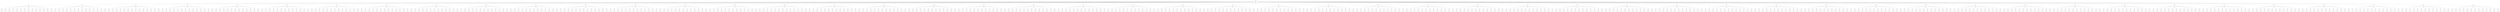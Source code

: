 graph "G" {
  node [
    fontname = "Courier";
  ];
  "11543" [
    label = "Visits: 703\nValue: 653\nB . . . . b \n. . a . . . \nb . a . A . \nA . . B . . \n. . . . . . \n. b . A . A \n\na: 1 | A: 1 | \nb: 1 | B: 2 | \n\n\nO \"B\" jogou, vez do \"A\":";
  ];
  "11544" [
    label = "Visits: 15\nValue: 1\nB . . a . b \n. . . . . . \nb a a . A . \nA . . B . . \n. . . . . . \n. b . A . A \n\na: 0 | A: 1 | \nb: 1 | B: 2 | \n\n\nO \"A\" jogou, vez do \"B\":";
  ];
  "11545" [
    label = "Visits: 1\nValue: 1\nB . . a . b \n. . . . . . \nb a a . A b \nA . . B . . \n. . . . . . \n. b . A . A \n\na: 0 | A: 1 | \nb: 0 | B: 2 | \n\n\nO \"B\" jogou, vez do \"A\":";
  ];
  "11546" [
    label = "Visits: 1\nValue: 1\nB . . . . b \n. . b . . . \nb a . . A . \nA . a B . . \n. . . . . . \n. b . A . A \n\na: 1 | A: 1 | \nb: 0 | B: 2 | \n\n\nO \"B\" jogou, vez do \"A\":";
  ];
  "11547" [
    label = "Visits: 1\nValue: 1\nB . . a . b \n. . . . A . \nb a a . . . \nA . B . B . \n. . . . . . \n. b . A . A \n\na: 0 | A: 1 | \nb: 1 | B: 1 | \n\n\nO \"B\" jogou, vez do \"A\":";
  ];
  "11548" [
    label = "Visits: 1\nValue: 1\nB . . . . . \n. . . . B . \nb a a . . . \nA . . B A . \n. . . . . . \n. b . A . A \n\na: 1 | A: 1 | \nb: 2 | B: 1 | \n\n\nO \"B\" jogou, vez do \"A\":";
  ];
  "11549" [
    label = "Visits: 1\nValue: 1\nB . . a . b \n. . . . . . \nb a a . A . \nA . . B . . \n. . . b . . \n. b . A . A \n\na: 0 | A: 1 | \nb: 0 | B: 2 | \n\n\nO \"B\" jogou, vez do \"A\":";
  ];
  "11550" [
    label = "Visits: 1\nValue: 1\n. . . a . b \n. . . . . . \n. . a . A . \nA . a B . . \n. . . . . . \n. b . A . A \n\na: 0 | A: 1 | \nb: 0 | B: 5 | \n\n\nO \"B\" jogou, vez do \"A\":";
  ];
  "11551" [
    label = "Visits: 1\nValue: 1\nB . a . b . \n. . . . . . \nb a a . A . \nA . . B . . \n. . . . . . \n. b . A . A \n\na: 0 | A: 1 | \nb: 1 | B: 2 | \n\n\nO \"B\" jogou, vez do \"A\":";
  ];
  "11552" [
    label = "Visits: 1\nValue: 1\nB . . a . b \n. . . . . . \nb . . . . B \nA . . B . . \n. . . . . . \n. b . A . A \n\na: 0 | A: 4 | \nb: 1 | B: 1 | \n\n\nO \"B\" jogou, vez do \"A\":";
  ];
  "11553" [
    label = "Visits: 1\nValue: 1\nB . . a . b \n. . . . . . \nb a a . A . \nA . . B . . \n. . . . b . \n. b . A . A \n\na: 0 | A: 1 | \nb: 0 | B: 2 | \n\n\nO \"B\" jogou, vez do \"A\":";
  ];
  "11554" [
    label = "Visits: 1\nValue: 1\nB . . a . b \n. . . . . . \nb a a . A . \n. . . B . . \n. B . . . . \n. . . A . A \n\na: 0 | A: 2 | \nb: 2 | B: 1 | \n\n\nO \"B\" jogou, vez do \"A\":";
  ];
  "11555" [
    label = "Visits: 1\nValue: 1\nB . . a . b \n. . . . . . \nb a a . A . \nA . . B . . \n. b . . . . \n. . . A . A \n\na: 0 | A: 1 | \nb: 1 | B: 2 | \n\n\nO \"B\" jogou, vez do \"A\":";
  ];
  "11556" [
    label = "Visits: 1\nValue: 1\nB . . . . b \n. . . B . . \nb a . . . . \nA a . B . A \n. . . . . . \n. b . A . A \n\na: 1 | A: 1 | \nb: 1 | B: 1 | \n\n\nO \"B\" jogou, vez do \"A\":";
  ];
  "11557" [
    label = "Visits: 1\nValue: 1\nB . . a . . \n. . . . . b \nb a a . A . \nA . . B . . \n. . . . . . \n. b . A . A \n\na: 0 | A: 1 | \nb: 1 | B: 2 | \n\n\nO \"B\" jogou, vez do \"A\":";
  ];
  "11558" [
    label = "Visits: 1\nValue: 1\n. . . a . b \nB . . . . . \nb . a . A . \nA . a B . . \n. . . . . . \n. b . A . A \n\na: 0 | A: 1 | \nb: 1 | B: 2 | \n\n\nO \"B\" jogou, vez do \"A\":";
  ];
  "11559" [
    label = "Visits: 15\nValue: 1\nB . . a . b \n. . . . . . \n. A . a A . \n. . . B . . \n. . . . . . \n. b . A . A \n\na: 1 | A: 1 | \nb: 2 | B: 2 | \n\n\nO \"A\" jogou, vez do \"B\":";
  ];
  "11560" [
    label = "Visits: 1\nValue: 1\nB . a . b . \n. . . . . . \n. A . a A . \n. . . B . . \n. . . . . . \n. b . A . A \n\na: 1 | A: 1 | \nb: 2 | B: 2 | \n\n\nO \"B\" jogou, vez do \"A\":";
  ];
  "11561" [
    label = "Visits: 1\nValue: 1\nB . . a . b \n. . . . . . \n. A . a A . \n. . . B . . \n. . . . . . \nb . b A . A \n\na: 1 | A: 1 | \nb: 1 | B: 2 | \n\n\nO \"B\" jogou, vez do \"A\":";
  ];
  "11562" [
    label = "Visits: 1\nValue: 1\nB . . a . b \n. . . . . . \n. A . a A . \n. . . B . . \n. . B . . . \n. . . . . A \n\na: 1 | A: 2 | \nb: 3 | B: 1 | \n\n\nO \"B\" jogou, vez do \"A\":";
  ];
  "11563" [
    label = "Visits: 1\nValue: 1\nB . . a . b \n. . . . . . \n. A . a A b \n. . . B . . \n. . . . . . \n. b . A . A \n\na: 1 | A: 1 | \nb: 1 | B: 2 | \n\n\nO \"B\" jogou, vez do \"A\":";
  ];
  "11564" [
    label = "Visits: 1\nValue: 1\nB . . a . b \n. . . . . . \n. A . a A . \n. . . B . . \n. . . . . . \nB . b A . A \n\na: 1 | A: 1 | \nb: 2 | B: 1 | \n\n\nO \"B\" jogou, vez do \"A\":";
  ];
  "11565" [
    label = "Visits: 1\nValue: 1\nB . . a . . \n. . . . . B \n. A . a A . \n. . . B . . \n. . . . . . \n. b . A . A \n\na: 1 | A: 1 | \nb: 3 | B: 1 | \n\n\nO \"B\" jogou, vez do \"A\":";
  ];
  "11566" [
    label = "Visits: 1\nValue: 1\n. B . a . b \n. . . . . . \n. A . a A . \n. . . B . . \n. . . . . . \n. b . A . A \n\na: 1 | A: 1 | \nb: 2 | B: 2 | \n\n\nO \"B\" jogou, vez do \"A\":";
  ];
  "11567" [
    label = "Visits: 1\nValue: 1\nB . . a . b \n. . A . . . \n. . . a A . \nB . . B . . \n. . . . . . \n. b . A . A \n\na: 1 | A: 1 | \nb: 2 | B: 1 | \n\n\nO \"B\" jogou, vez do \"A\":";
  ];
  "11568" [
    label = "Visits: 1\nValue: 1\nB . . a . b \n. . . . . . \n. A . a A . \n. . . B . . \n. . . . . . \n. b . A b A \n\na: 1 | A: 1 | \nb: 1 | B: 2 | \n\n\nO \"B\" jogou, vez do \"A\":";
  ];
  "11569" [
    label = "Visits: 1\nValue: 1\nB . . a . b \n. . . . . . \nA . B a A . \n. . . . . . \n. . . . B . \n. b . A . A \n\na: 1 | A: 1 | \nb: 2 | B: 1 | \n\n\nO \"B\" jogou, vez do \"A\":";
  ];
  "11570" [
    label = "Visits: 1\nValue: 1\n. . . a . b \nB . . . . . \n. . . a A . \n. . A B . . \n. . . . . . \n. b . A . A \n\na: 1 | A: 1 | \nb: 2 | B: 2 | \n\n\nO \"B\" jogou, vez do \"A\":";
  ];
  "11571" [
    label = "Visits: 1\nValue: 1\nB . B . a b \n. . . . . . \n. A . a A . \n. . . B . . \n. . . . . . \n. b . A . A \n\na: 1 | A: 1 | \nb: 2 | B: 1 | \n\n\nO \"B\" jogou, vez do \"A\":";
  ];
  "11572" [
    label = "Visits: 1\nValue: 1\nB . . a . b \nb . . . . . \n. A . a A . \n. . . B . . \n. . . . . . \n. b . A . A \n\na: 1 | A: 1 | \nb: 1 | B: 2 | \n\n\nO \"B\" jogou, vez do \"A\":";
  ];
  "11573" [
    label = "Visits: 1\nValue: 1\nB . . a . b \n. . . . . . \n. A b a A . \n. . . B . . \n. . . . . . \n. b . A . A \n\na: 1 | A: 1 | \nb: 1 | B: 2 | \n\n\nO \"B\" jogou, vez do \"A\":";
  ];
  "11574" [
    label = "Visits: 15\nValue: 1\nB . . . . b \n. . a . . . \nb . a . A . \nA . . B . a \n. . . . . . \n. b . A . A \n\na: 0 | A: 1 | \nb: 1 | B: 2 | \n\n\nO \"A\" jogou, vez do \"B\":";
  ];
  "11575" [
    label = "Visits: 1\nValue: 1\nB . . . . b \n. . a . . . \nb . a . A . \nA . . B . a \n. . . . . . \nb . b A . A \n\na: 0 | A: 1 | \nb: 0 | B: 2 | \n\n\nO \"B\" jogou, vez do \"A\":";
  ];
  "11576" [
    label = "Visits: 1\nValue: 1\nB . . a . b \n. . . . . . \n. B . a A . \n. . . B . a \n. . . . . . \n. b . A . A \n\na: 0 | A: 2 | \nb: 2 | B: 1 | \n\n\nO \"B\" jogou, vez do \"A\":";
  ];
  "11577" [
    label = "Visits: 1\nValue: 1\nB . . . . b \n. . a . . . \nb . a . A . \nA . . B . . \n. . . . B . \n. b . . . . \n\na: 1 | A: 3 | \nb: 1 | B: 1 | \n\n\nO \"B\" jogou, vez do \"A\":";
  ];
  "11578" [
    label = "Visits: 1\nValue: 1\nB . . . . b \n. . a . . . \nb . a . A . \nA . . B . a \nb . . . . . \n. . . A . A \n\na: 0 | A: 1 | \nb: 1 | B: 2 | \n\n\nO \"B\" jogou, vez do \"A\":";
  ];
  "11579" [
    label = "Visits: 1\nValue: 1\nB . . . . b \n. . a . . . \nb . a A . B \nA . . B . . \n. . . . . a \n. b . A . A \n\na: 0 | A: 1 | \nb: 1 | B: 1 | \n\n\nO \"B\" jogou, vez do \"A\":";
  ];
  "11580" [
    label = "Visits: 1\nValue: 1\nB . . . . b \n. . a . . . \nb . a . A . \n. . . B . a \n. B . . . . \n. . . A . A \n\na: 0 | A: 2 | \nb: 2 | B: 1 | \n\n\nO \"B\" jogou, vez do \"A\":";
  ];
  "11581" [
    label = "Visits: 1\nValue: 1\nB . . . . . \n. . a . . B \nb . a . A . \nA . . B . a \n. . . . . . \n. b . A . A \n\na: 0 | A: 1 | \nb: 2 | B: 1 | \n\n\nO \"B\" jogou, vez do \"A\":";
  ];
  "11582" [
    label = "Visits: 1\nValue: 1\nB . . a . b \n. . . . . . \n. b . a A . \nA . . B . a \n. . . . . . \n. b . A . A \n\na: 0 | A: 1 | \nb: 1 | B: 2 | \n\n\nO \"B\" jogou, vez do \"A\":";
  ];
  "11583" [
    label = "Visits: 1\nValue: 1\nB . . . . . \n. . a . B . \nb . a . . . \nA . . B A a \n. . . . . . \n. b . A . A \n\na: 0 | A: 1 | \nb: 2 | B: 1 | \n\n\nO \"B\" jogou, vez do \"A\":";
  ];
  "11584" [
    label = "Visits: 1\nValue: 1\nB . . . . b \n. . a . . . \nb . a . A . \nA . . B . a \n. . . . . . \nb . b A . A \n\na: 0 | A: 1 | \nb: 0 | B: 2 | \n\n\nO \"B\" jogou, vez do \"A\":";
  ];
  "11585" [
    label = "Visits: 1\nValue: 1\nB . . . . b \n. . a . . . \nb . a . A . \nA . . B . a \n. . . . . . \n. b . A b A \n\na: 0 | A: 1 | \nb: 0 | B: 2 | \n\n\nO \"B\" jogou, vez do \"A\":";
  ];
  "11586" [
    label = "Visits: 1\nValue: 1\nB . . . . b \n. . a . . . \nb . a . A . \nA . . B . a \n. . . . . . \nb . B . A A \n\na: 0 | A: 1 | \nb: 1 | B: 1 | \n\n\nO \"B\" jogou, vez do \"A\":";
  ];
  "11587" [
    label = "Visits: 1\nValue: 1\nB . . . . b \n. . a . . . \nb . a . A a \nA . . B . . \n. . . . . b \n. b . A . A \n\na: 0 | A: 1 | \nb: 0 | B: 2 | \n\n\nO \"B\" jogou, vez do \"A\":";
  ];
  "11588" [
    label = "Visits: 1\nValue: 1\nB . B . . b \n. . a . . . \nb . a . A . \nA . . B . a \n. . . . . . \n. b . A . A \n\na: 0 | A: 1 | \nb: 1 | B: 1 | \n\n\nO \"B\" jogou, vez do \"A\":";
  ];
  "11589" [
    label = "Visits: 14\nValue: 1\nB . . . . . \n. . a . a . \nb . a . A . \nA . . B . . \n. . . . . . \n. b . A . A \n\na: 0 | A: 1 | \nb: 2 | B: 2 | \n\n\nO \"A\" jogou, vez do \"B\":";
  ];
  "11590" [
    label = "Visits: 1\nValue: 1\nB . . . . . \n. . a . a . \nb . a . A . \nA . B . B . \n. . . . . . \n. b . A . A \n\na: 0 | A: 1 | \nb: 2 | B: 1 | \n\n\nO \"B\" jogou, vez do \"A\":";
  ];
  "11591" [
    label = "Visits: 1\nValue: 1\nB . . . . . \n. . a . a . \nb . a . A . \nA . . B . . \n. . . . . . \nB . b A . A \n\na: 0 | A: 1 | \nb: 2 | B: 1 | \n\n\nO \"B\" jogou, vez do \"A\":";
  ];
  "11592" [
    label = "Visits: 1\nValue: 1\nB . . . . . \n. . a . a . \nb . a . A . \nA . . B . . \nB . . . . . \n. . . A . A \n\na: 0 | A: 1 | \nb: 3 | B: 1 | \n\n\nO \"B\" jogou, vez do \"A\":";
  ];
  "11593" [
    label = "Visits: 1\nValue: 1\nB . . . . . \n. . a . a . \nb . a . A . \nA . . B . . \n. b . . . . \n. . . A . A \n\na: 0 | A: 1 | \nb: 2 | B: 2 | \n\n\nO \"B\" jogou, vez do \"A\":";
  ];
  "11594" [
    label = "Visits: 1\nValue: 1\nB . . a . . \n. . a . . . \nb . a . A b \nA . . B . . \n. . . . . . \n. b . A . A \n\na: 0 | A: 1 | \nb: 1 | B: 2 | \n\n\nO \"B\" jogou, vez do \"A\":";
  ];
  "11595" [
    label = "Visits: 1\nValue: 1\nB . . . . . \n. . a a . B \nb . a . A . \nA . . B . . \n. . . . . . \n. b . A . A \n\na: 0 | A: 1 | \nb: 2 | B: 1 | \n\n\nO \"B\" jogou, vez do \"A\":";
  ];
  "11596" [
    label = "Visits: 1\nValue: 1\nB . . . . b \n. . a . . . \nb . . . . . \nA . . B . . \n. . . . . . \n. b . A . A \n\na: 0 | A: 4 | \nb: 1 | B: 2 | \n\n\nO \"B\" jogou, vez do \"A\":";
  ];
  "11597" [
    label = "Visits: 1\nValue: 1\nB . . B . . \n. . . . . . \nb a a . A a \nA . . B . . \n. . . . . . \n. b . A . A \n\na: 0 | A: 1 | \nb: 2 | B: 1 | \n\n\nO \"B\" jogou, vez do \"A\":";
  ];
  "11598" [
    label = "Visits: 1\nValue: 1\nB . . . . . \n. . a . a . \nb . a . A . \nA . . B . . \n. . B . . . \n. . . . . A \n\na: 0 | A: 2 | \nb: 3 | B: 1 | \n\n\nO \"B\" jogou, vez do \"A\":";
  ];
  "11599" [
    label = "Visits: 1\nValue: 1\nB a . . . a \n. . . . . . \nb a . b A . \nA . . B . . \n. . . . . . \n. b . A . A \n\na: 0 | A: 1 | \nb: 1 | B: 2 | \n\n\nO \"B\" jogou, vez do \"A\":";
  ];
  "11600" [
    label = "Visits: 1\nValue: 1\nB . . . . . \n. . a . a . \nb . a . A . \nA . . B . . \n. . . . b . \n. b . A . A \n\na: 0 | A: 1 | \nb: 1 | B: 2 | \n\n\nO \"B\" jogou, vez do \"A\":";
  ];
  "11601" [
    label = "Visits: 1\nValue: 1\n. . . . . . \n. B . a a . \n. . a . A . \nA . . B . . \n. . . . . . \n. b . A . A \n\na: 0 | A: 1 | \nb: 3 | B: 2 | \n\n\nO \"B\" jogou, vez do \"A\":";
  ];
  "11602" [
    label = "Visits: 1\nValue: 1\nB . . . . . \n. . . . . . \nb . a . . . \nA . . B . B \n. . . . . . \n. b . A . A \n\na: 0 | A: 4 | \nb: 2 | B: 1 | \n\n\nO \"B\" jogou, vez do \"A\":";
  ];
  "11603" [
    label = "Visits: 14\nValue: 1\nB . . . . b \n. . a . . . \nb . a . A a \nA . . B . . \n. . . . . . \n. b . A . A \n\na: 0 | A: 1 | \nb: 1 | B: 2 | \n\n\nO \"A\" jogou, vez do \"B\":";
  ];
  "11604" [
    label = "Visits: 1\nValue: 1\nB . . . . b \n. . a . . . \nb . a . A a \nA . . B . . \n. . B . . . \n. . . . . A \n\na: 0 | A: 2 | \nb: 2 | B: 1 | \n\n\nO \"B\" jogou, vez do \"A\":";
  ];
  "11605" [
    label = "Visits: 1\nValue: 1\nB . B . . b \n. . a . . . \nb . a . A a \nA . . B . . \n. . . . . . \n. b . A . A \n\na: 0 | A: 1 | \nb: 1 | B: 1 | \n\n\nO \"B\" jogou, vez do \"A\":";
  ];
  "11606" [
    label = "Visits: 1\nValue: 1\nB . . . . b \n. . a a . . \n. . . . A a \nA b . B . . \n. . . . . . \n. b . A . A \n\na: 0 | A: 1 | \nb: 1 | B: 2 | \n\n\nO \"B\" jogou, vez do \"A\":";
  ];
  "11607" [
    label = "Visits: 1\nValue: 1\nB . . . . b \n. . a . . . \nb . a . A a \nA . . B . . \n. . . . . . \nb . b A . A \n\na: 0 | A: 1 | \nb: 0 | B: 2 | \n\n\nO \"B\" jogou, vez do \"A\":";
  ];
  "11608" [
    label = "Visits: 1\nValue: 1\nB . . . . b \n. . a . . . \nb . a B A a \nA . . . . . \n. . . B . . \n. b . . . A \n\na: 0 | A: 2 | \nb: 1 | B: 1 | \n\n\nO \"B\" jogou, vez do \"A\":";
  ];
  "11609" [
    label = "Visits: 1\nValue: 1\nB b . . . b \n. . . . . . \nb . . . . a \nA . . B . . \n. . . . . . \n. b . A . A \n\na: 0 | A: 4 | \nb: 0 | B: 2 | \n\n\nO \"B\" jogou, vez do \"A\":";
  ];
  "11610" [
    label = "Visits: 1\nValue: 1\nB . . . . b \n. . a . . . \nb . a . A a \nA . . B . . \n. . . b . . \n. b . A . A \n\na: 0 | A: 1 | \nb: 0 | B: 2 | \n\n\nO \"B\" jogou, vez do \"A\":";
  ];
  "11611" [
    label = "Visits: 1\nValue: 1\nB a . . . b \n. . . . . . \nb a . b A a \nA . . B . . \n. . . . . . \n. b . A . A \n\na: 0 | A: 1 | \nb: 0 | B: 2 | \n\n\nO \"B\" jogou, vez do \"A\":";
  ];
  "11612" [
    label = "Visits: 1\nValue: 1\nB . b . . b \n. . a . . . \nb . a . A a \nA . . B . . \n. . . . . . \n. b . A . A \n\na: 0 | A: 1 | \nb: 0 | B: 2 | \n\n\nO \"B\" jogou, vez do \"A\":";
  ];
  "11613" [
    label = "Visits: 1\nValue: 1\nB . . . . b \n. . a . . . \nb . a . A a \nA . . B . . \nB . . . . . \n. . . A . A \n\na: 0 | A: 1 | \nb: 2 | B: 1 | \n\n\nO \"B\" jogou, vez do \"A\":";
  ];
  "11614" [
    label = "Visits: 1\nValue: 1\nB . . . . b \n. . a . . . \nb . a . A a \nA . . B . . \n. b . . . . \n. . . A . A \n\na: 0 | A: 1 | \nb: 1 | B: 2 | \n\n\nO \"B\" jogou, vez do \"A\":";
  ];
  "11615" [
    label = "Visits: 1\nValue: 1\nB . . . . . \n. . a . b . \nb . a . A . \nA . . B . . \n. . . . . . \n. b . A . A \n\na: 1 | A: 1 | \nb: 1 | B: 2 | \n\n\nO \"B\" jogou, vez do \"A\":";
  ];
  "11616" [
    label = "Visits: 1\nValue: 1\nB . . . . b \n. . a . . . \nb . a . A a \nA . . B . . \n. . . . . . \n. b A . B . \n\na: 0 | A: 2 | \nb: 1 | B: 1 | \n\n\nO \"B\" jogou, vez do \"A\":";
  ];
  "11617" [
    label = "Visits: 14\nValue: 1\nB . . . . b \n. . a . . . \nb . a . A . \nA . . B . . \n. . . . . . \n. b . . . . \n\na: 0 | A: 4 | \nb: 1 | B: 2 | \n\n\nO \"A\" jogou, vez do \"B\":";
  ];
  "11618" [
    label = "Visits: 1\nValue: 1\nB . . a . b \n. . . . . . \n. b . a A . \nA . . B . . \n. . . . . . \n. b . . . . \n\na: 0 | A: 4 | \nb: 1 | B: 2 | \n\n\nO \"B\" jogou, vez do \"A\":";
  ];
  "11619" [
    label = "Visits: 1\nValue: 1\nB b . . . b \n. . . . . . \nb . . . . . \nA . . B . . \n. . . . . . \n. b . . . . \n\na: 0 | A: 7 | \nb: 0 | B: 2 | \n\n\nO \"B\" jogou, vez do \"A\":";
  ];
  "11620" [
    label = "Visits: 1\nValue: 1\nB . . . . b \n. . a . . . \nb . a . A . \nA . b B . . \n. . . . . . \n. b . . . . \n\na: 0 | A: 4 | \nb: 0 | B: 2 | \n\n\nO \"B\" jogou, vez do \"A\":";
  ];
  "11621" [
    label = "Visits: 1\nValue: 1\nB . . a . b \n. . . . . . \n. B . a A . \n. . . B . . \n. . . . . . \n. b . . . . \n\na: 0 | A: 5 | \nb: 2 | B: 1 | \n\n\nO \"B\" jogou, vez do \"A\":";
  ];
  "11622" [
    label = "Visits: 1\nValue: 1\nB . . . . b \n. . a . . . \nb . a . A . \nA . . B . b \n. . . . . . \n. b . . . . \n\na: 0 | A: 4 | \nb: 0 | B: 2 | \n\n\nO \"B\" jogou, vez do \"A\":";
  ];
  "11623" [
    label = "Visits: 1\nValue: 1\nB . . . . b \n. . a . . . \nb . a . A . \nA . . B . . \n. . . . . . \nb . B . . . \n\na: 0 | A: 4 | \nb: 1 | B: 1 | \n\n\nO \"B\" jogou, vez do \"A\":";
  ];
  "11624" [
    label = "Visits: 1\nValue: 1\n. . . . . b \n. B . a . . \n. . a . A . \nA . . B . . \n. . . . . . \n. b . . . . \n\na: 0 | A: 4 | \nb: 2 | B: 2 | \n\n\nO \"B\" jogou, vez do \"A\":";
  ];
  "11625" [
    label = "Visits: 1\nValue: 1\nB . . . . b \n. . a . . . \nb . a . A . \nA . . B . . \n. . . . . . \n. b . . . B \n\na: 0 | A: 4 | \nb: 1 | B: 1 | \n\n\nO \"B\" jogou, vez do \"A\":";
  ];
  "11626" [
    label = "Visits: 1\nValue: 1\nB . . . . b \n. . a . . . \nb . a . A . \nA . . B . . \n. b . . . . \n. . . . . . \n\na: 0 | A: 4 | \nb: 1 | B: 2 | \n\n\nO \"B\" jogou, vez do \"A\":";
  ];
  "11627" [
    label = "Visits: 1\nValue: 1\nB . . . . b \n. . a . . . \nb . a . A . \nA . B . B . \n. . . . . . \n. b . . . . \n\na: 0 | A: 4 | \nb: 1 | B: 1 | \n\n\nO \"B\" jogou, vez do \"A\":";
  ];
  "11628" [
    label = "Visits: 1\nValue: 1\nB . . B . b \n. . . . . . \nb a a . A . \nA . . B . . \n. . . . . . \n. b . . . . \n\na: 0 | A: 4 | \nb: 1 | B: 1 | \n\n\nO \"B\" jogou, vez do \"A\":";
  ];
  "11629" [
    label = "Visits: 1\nValue: 1\nB . . . . b \n. . a . . . \nb . a . A b \nA . . B . . \n. . . . . . \n. b . . . . \n\na: 0 | A: 4 | \nb: 0 | B: 2 | \n\n\nO \"B\" jogou, vez do \"A\":";
  ];
  "11630" [
    label = "Visits: 1\nValue: 1\nB . . . . b \n. . a . . . \nb . a . A . \n. . . B . . \n. B . . . . \n. . . . . . \n\na: 0 | A: 5 | \nb: 2 | B: 1 | \n\n\nO \"B\" jogou, vez do \"A\":";
  ];
  "11631" [
    label = "Visits: 14\nValue: 1\nB . . . . . \n. . a . . A \nb . a . A . \nA . . B . . \n. . . . . . \n. b . A . A \n\na: 1 | A: 0 | \nb: 2 | B: 2 | \n\n\nO \"A\" jogou, vez do \"B\":";
  ];
  "11632" [
    label = "Visits: 1\nValue: 1\nB . . . . . \n. . a . . A \nb . a . A b \nA . . B . . \n. . . . . . \n. b . A . A \n\na: 1 | A: 0 | \nb: 1 | B: 2 | \n\n\nO \"B\" jogou, vez do \"A\":";
  ];
  "11633" [
    label = "Visits: 1\nValue: 1\nB . . . . . \n. . a . . A \nb . a . A . \nA . . B . . \n. . . . . . \n. b A . B . \n\na: 1 | A: 1 | \nb: 2 | B: 1 | \n\n\nO \"B\" jogou, vez do \"A\":";
  ];
  "11634" [
    label = "Visits: 1\nValue: 1\nB . . . . . \n. . a . . A \nb . a B A . \nA . . . . . \n. . . B . . \n. b . . . A \n\na: 1 | A: 1 | \nb: 2 | B: 1 | \n\n\nO \"B\" jogou, vez do \"A\":";
  ];
  "11635" [
    label = "Visits: 1\nValue: 1\nB . . . . . \n. . a a . A \n. . . . A . \nA b . B . . \n. . . . . . \n. b . A . A \n\na: 1 | A: 0 | \nb: 2 | B: 2 | \n\n\nO \"B\" jogou, vez do \"A\":";
  ];
  "11636" [
    label = "Visits: 1\nValue: 1\nB a . . . . \n. . . . . A \nb a . B . A \nA . . . . . \n. . . B . . \n. b . A . A \n\na: 1 | A: 0 | \nb: 2 | B: 1 | \n\n\nO \"B\" jogou, vez do \"A\":";
  ];
  "11637" [
    label = "Visits: 1\nValue: 1\nB . . a . . \n. . . . . A \n. B . a A . \n. . . B . . \n. . . . . . \n. b . A . A \n\na: 1 | A: 1 | \nb: 3 | B: 1 | \n\n\nO \"B\" jogou, vez do \"A\":";
  ];
  "11638" [
    label = "Visits: 1\nValue: 1\n. B . . . . \n. . . . . A \nb . . . . . \nA . . B . . \n. . . . . . \n. b . A . A \n\na: 1 | A: 3 | \nb: 2 | B: 2 | \n\n\nO \"B\" jogou, vez do \"A\":";
  ];
  "11639" [
    label = "Visits: 1\nValue: 1\nB . . . . . \n. . a A . A \nb . a . . . \nA . . B . B \n. . . . . . \n. b . A . A \n\na: 1 | A: 0 | \nb: 2 | B: 1 | \n\n\nO \"B\" jogou, vez do \"A\":";
  ];
  "11640" [
    label = "Visits: 1\nValue: 1\nB . . b . . \n. . . . . A \nb a a . A . \nA . . B . . \n. . . . . . \n. b . A . A \n\na: 1 | A: 0 | \nb: 1 | B: 2 | \n\n\nO \"B\" jogou, vez do \"A\":";
  ];
  "11641" [
    label = "Visits: 1\nValue: 1\nB . . . . . \n. . a . . A \nb . a . A . \nA . . B . . \n. . . . . . \nb . B . A A \n\na: 1 | A: 0 | \nb: 2 | B: 1 | \n\n\nO \"B\" jogou, vez do \"A\":";
  ];
  "11642" [
    label = "Visits: 1\nValue: 1\nB . . . . . \n. . a . . A \nb . a . A . \nA . . B . . \n. . . . . . \nB . b A . A \n\na: 1 | A: 0 | \nb: 2 | B: 1 | \n\n\nO \"B\" jogou, vez do \"A\":";
  ];
  "11643" [
    label = "Visits: 1\nValue: 1\nB a . . . . \n. . . . . A \nb a . b A . \nA . . B . . \n. . . . . . \n. b . A . A \n\na: 1 | A: 0 | \nb: 1 | B: 2 | \n\n\nO \"B\" jogou, vez do \"A\":";
  ];
  "11644" [
    label = "Visits: 1\nValue: 1\nB . . B . . \n. . . . . A \nb a a . A . \nA . . B . . \n. . . . . . \n. b . A . A \n\na: 1 | A: 0 | \nb: 2 | B: 1 | \n\n\nO \"B\" jogou, vez do \"A\":";
  ];
  "11645" [
    label = "Visits: 14\nValue: 1\nB . . . . b \n. . a . . . \nb . a . A . \nA . . B . . \n. . a . . . \n. . . A . A \n\na: 0 | A: 1 | \nb: 2 | B: 2 | \n\n\nO \"A\" jogou, vez do \"B\":";
  ];
  "11646" [
    label = "Visits: 1\nValue: 1\nB . . . . b \n. b . a . . \n. . a . A . \nA . . B . . \n. . a . . . \n. . . A . A \n\na: 0 | A: 1 | \nb: 2 | B: 2 | \n\n\nO \"B\" jogou, vez do \"A\":";
  ];
  "11647" [
    label = "Visits: 1\nValue: 1\nB . . . . b \n. . a . . . \nb . a . A . \nA . . B . . \n. . a . B . \n. . . . . . \n\na: 0 | A: 3 | \nb: 2 | B: 1 | \n\n\nO \"B\" jogou, vez do \"A\":";
  ];
  "11648" [
    label = "Visits: 1\nValue: 1\nB . . . b . \n. . a . . . \nb . a . A . \nA . . B . . \n. . a . . . \n. . . A . A \n\na: 0 | A: 1 | \nb: 2 | B: 2 | \n\n\nO \"B\" jogou, vez do \"A\":";
  ];
  "11649" [
    label = "Visits: 1\nValue: 1\nB . . a . b \n. . . . . . \n. B . a A . \n. . . B . . \n. . a . . . \n. . . A . A \n\na: 0 | A: 2 | \nb: 3 | B: 1 | \n\n\nO \"B\" jogou, vez do \"A\":";
  ];
  "11650" [
    label = "Visits: 1\nValue: 1\nB . . . . . \n. . a . B . \nb . a . . . \nA . . B A . \n. . a . . . \n. . . A . A \n\na: 0 | A: 1 | \nb: 3 | B: 1 | \n\n\nO \"B\" jogou, vez do \"A\":";
  ];
  "11651" [
    label = "Visits: 1\nValue: 1\nB . . . . b \n. . a . . . \nb . a . A . \nA . b B . . \n. . . . . . \n. . a A . A \n\na: 0 | A: 1 | \nb: 1 | B: 2 | \n\n\nO \"B\" jogou, vez do \"A\":";
  ];
  "11652" [
    label = "Visits: 1\nValue: 1\n. . . . . b \nB . a . . . \nb . a . A . \nA . . B . . \n. . a . . . \n. . . A . A \n\na: 0 | A: 1 | \nb: 2 | B: 2 | \n\n\nO \"B\" jogou, vez do \"A\":";
  ];
  "11653" [
    label = "Visits: 1\nValue: 1\nB a . . . b \n. . . . . . \nb a . b A . \nA . . B . . \n. . a . . . \n. . . A . A \n\na: 0 | A: 1 | \nb: 1 | B: 2 | \n\n\nO \"B\" jogou, vez do \"A\":";
  ];
  "11654" [
    label = "Visits: 1\nValue: 1\nB . B . . b \n. . a . . . \nb . a . A . \nA . . B . . \n. . a . . . \n. . . A . A \n\na: 0 | A: 1 | \nb: 2 | B: 1 | \n\n\nO \"B\" jogou, vez do \"A\":";
  ];
  "11655" [
    label = "Visits: 1\nValue: 1\nB . . . . b \n. . a . . . \nb . a . A . \nA . . B . b \n. . a . . . \n. . . A . A \n\na: 0 | A: 1 | \nb: 1 | B: 2 | \n\n\nO \"B\" jogou, vez do \"A\":";
  ];
  "11656" [
    label = "Visits: 1\nValue: 1\nB . . . . b \n. . a . . . \nb . a . A . \nA . . B . . \n. . a . . . \n. b . A . A \n\na: 0 | A: 1 | \nb: 1 | B: 2 | \n\n\nO \"B\" jogou, vez do \"A\":";
  ];
  "11657" [
    label = "Visits: 1\nValue: 1\nB . . . . b \n. . a . . . \nb . a . A . \nA . . B . . \n. . a . . . \nB . . A . A \n\na: 0 | A: 1 | \nb: 2 | B: 1 | \n\n\nO \"B\" jogou, vez do \"A\":";
  ];
  "11658" [
    label = "Visits: 1\nValue: 1\nB b . . . b \n. . . . . . \nb . . . . . \nA . . B . . \n. . a . . . \n. . . A . A \n\na: 0 | A: 4 | \nb: 1 | B: 2 | \n\n\nO \"B\" jogou, vez do \"A\":";
  ];
  "11659" [
    label = "Visits: 14\nValue: 1\nB . . . . b \n. . a . A . \nb . a . . . \nA . B . A . \n. . . . . . \n. b . A . A \n\na: 1 | A: 0 | \nb: 1 | B: 2 | \n\n\nO \"A\" jogou, vez do \"B\":";
  ];
  "11660" [
    label = "Visits: 1\nValue: 1\nB . . B . b \n. . . . . . \nb a a . . A \nA . B . A . \n. . . . . . \n. b . A . A \n\na: 1 | A: 0 | \nb: 1 | B: 1 | \n\n\nO \"B\" jogou, vez do \"A\":";
  ];
  "11661" [
    label = "Visits: 1\nValue: 1\nB . . . . b \n. . a . A . \nb . a B . . \n. . . . A . \n. B . . . . \n. . . A . A \n\na: 1 | A: 1 | \nb: 2 | B: 1 | \n\n\nO \"B\" jogou, vez do \"A\":";
  ];
  "11662" [
    label = "Visits: 1\nValue: 1\nB . . . . b \n. . a . A . \nb . a . . . \nA . B A . B \n. . . . . . \n. b . A . A \n\na: 1 | A: 0 | \nb: 1 | B: 1 | \n\n\nO \"B\" jogou, vez do \"A\":";
  ];
  "11663" [
    label = "Visits: 1\nValue: 1\nB . . . . b \n. . a . A . \nb . a . A . \nA . B . . . \n. . . . B . \n. b . . . . \n\na: 1 | A: 2 | \nb: 1 | B: 1 | \n\n\nO \"B\" jogou, vez do \"A\":";
  ];
  "11664" [
    label = "Visits: 1\nValue: 1\n. B . . . b \n. . . . A . \nb . a a . . \nA . B . A . \n. . . . . . \n. b . A . A \n\na: 1 | A: 0 | \nb: 1 | B: 2 | \n\n\nO \"B\" jogou, vez do \"A\":";
  ];
  "11665" [
    label = "Visits: 1\nValue: 1\n. . . . . b \n. B . a A . \n. . . . . . \nA . B a A . \n. . . . . . \n. b . A . A \n\na: 1 | A: 0 | \nb: 2 | B: 2 | \n\n\nO \"B\" jogou, vez do \"A\":";
  ];
  "11666" [
    label = "Visits: 1\nValue: 1\nB . B . . b \n. . a . A . \nb . a . . . \nA . B . A . \n. . . . . . \n. b . A . A \n\na: 1 | A: 0 | \nb: 1 | B: 1 | \n\n\nO \"B\" jogou, vez do \"A\":";
  ];
  "11667" [
    label = "Visits: 1\nValue: 1\nB a . . . b \n. . . . A . \nb a . b . . \nA . B . A . \n. . . . . . \n. b . A . A \n\na: 1 | A: 0 | \nb: 0 | B: 2 | \n\n\nO \"B\" jogou, vez do \"A\":";
  ];
  "11668" [
    label = "Visits: 1\nValue: 1\nB . . . . b \n. . a . A . \nb . a . . b \nA . B . A . \n. . . . . . \n. b . A . A \n\na: 1 | A: 0 | \nb: 0 | B: 2 | \n\n\nO \"B\" jogou, vez do \"A\":";
  ];
  "11669" [
    label = "Visits: 1\nValue: 1\nB . . . . b \n. b . a A . \n. . . . . . \nA . B a A . \n. . . . . . \n. b . A . A \n\na: 1 | A: 0 | \nb: 1 | B: 2 | \n\n\nO \"B\" jogou, vez do \"A\":";
  ];
  "11670" [
    label = "Visits: 1\nValue: 1\nB . . . . b \n. . a . A . \nb . a . . . \nA . B . A . \n. . . . b . \n. b . A . A \n\na: 1 | A: 0 | \nb: 0 | B: 2 | \n\n\nO \"B\" jogou, vez do \"A\":";
  ];
  "11671" [
    label = "Visits: 1\nValue: 1\nB . . . . b \n. . a . A . \nb . a . . . \nA . B . A . \n. . . . . . \n. b A . B . \n\na: 1 | A: 1 | \nb: 1 | B: 1 | \n\n\nO \"B\" jogou, vez do \"A\":";
  ];
  "11672" [
    label = "Visits: 1\nValue: 1\nB . . . . b \n. . a . A . \nb . a . . . \nA . B . A . \n. b . . . . \n. . . A . A \n\na: 1 | A: 0 | \nb: 1 | B: 2 | \n\n\nO \"B\" jogou, vez do \"A\":";
  ];
  "11673" [
    label = "Visits: 14\nValue: 1\nB . . . . b \n. . a a . . \n. . . . A . \nA a . B . . \n. . . . . . \n. b . A . A \n\na: 0 | A: 1 | \nb: 2 | B: 2 | \n\n\nO \"A\" jogou, vez do \"B\":";
  ];
  "11674" [
    label = "Visits: 1\nValue: 1\nB . . . . b \n. . . a . . \n. . . . A . \n. . . B . . \n. b . . . . \n. . . A . A \n\na: 0 | A: 4 | \nb: 2 | B: 2 | \n\n\nO \"B\" jogou, vez do \"A\":";
  ];
  "11675" [
    label = "Visits: 1\nValue: 1\nB . . . . . \n. . a a . b \n. . . . A . \nA a . B . . \n. . . . . . \n. b . A . A \n\na: 0 | A: 1 | \nb: 2 | B: 2 | \n\n\nO \"B\" jogou, vez do \"A\":";
  ];
  "11676" [
    label = "Visits: 1\nValue: 1\nB . a . a b \n. . . . . . \n. . b . A . \nA . . B . . \na . . . . . \n. b . A . A \n\na: 0 | A: 1 | \nb: 1 | B: 2 | \n\n\nO \"B\" jogou, vez do \"A\":";
  ];
  "11677" [
    label = "Visits: 1\nValue: 1\nB . . . . b \n. . a a . . \n. . . A . B \nA a . B . . \n. . . . . . \n. b . A . A \n\na: 0 | A: 1 | \nb: 2 | B: 1 | \n\n\nO \"B\" jogou, vez do \"A\":";
  ];
  "11678" [
    label = "Visits: 1\nValue: 1\nB . . . . b \n. . a a . . \n. . a . A . \nA . . B . . \nb . . . . . \n. . . A . A \n\na: 0 | A: 1 | \nb: 2 | B: 2 | \n\n\nO \"B\" jogou, vez do \"A\":";
  ];
  "11679" [
    label = "Visits: 1\nValue: 1\nB . . . . b \n. . a a . . \n. . . . A . \nA a . B . . \n. . . . . . \nb . b A . A \n\na: 0 | A: 1 | \nb: 1 | B: 2 | \n\n\nO \"B\" jogou, vez do \"A\":";
  ];
  "11680" [
    label = "Visits: 1\nValue: 1\nB . . . . b \n. . a a . . \n. . . . A . \nA a . B . . \n. . . . . B \n. b . A . . \n\na: 0 | A: 2 | \nb: 2 | B: 1 | \n\n\nO \"B\" jogou, vez do \"A\":";
  ];
  "11681" [
    label = "Visits: 1\nValue: 1\nB . . . . b \n. . a a . . \n. a . . A . \n. . . B . . \n. B . . . . \n. . . A . A \n\na: 0 | A: 2 | \nb: 3 | B: 1 | \n\n\nO \"B\" jogou, vez do \"A\":";
  ];
  "11682" [
    label = "Visits: 1\nValue: 1\nB . . . . . \n. . a a B . \n. . . . . . \nA a . B A . \n. . . . . . \n. b . A . A \n\na: 0 | A: 1 | \nb: 3 | B: 1 | \n\n\nO \"B\" jogou, vez do \"A\":";
  ];
  "11683" [
    label = "Visits: 1\nValue: 1\nB . . . . b \n. . a a . . \na . . . A . \nA . . B . . \n. . B . . . \n. . . . . A \n\na: 0 | A: 2 | \nb: 3 | B: 1 | \n\n\nO \"B\" jogou, vez do \"A\":";
  ];
  "11684" [
    label = "Visits: 1\nValue: 1\nB . b . . b \n. . . . . . \n. . . . A . \nA . . B . . \n. . . . . . \n. b . A . A \n\na: 0 | A: 4 | \nb: 1 | B: 2 | \n\n\nO \"B\" jogou, vez do \"A\":";
  ];
  "11685" [
    label = "Visits: 1\nValue: 1\n. B . . . b \n. . . a . . \n. . . a A . \nA a . B . . \n. . . . . . \n. b . A . A \n\na: 0 | A: 1 | \nb: 2 | B: 2 | \n\n\nO \"B\" jogou, vez do \"A\":";
  ];
  "11686" [
    label = "Visits: 1\nValue: 1\nB . . . . b \n. . a a . . \na . . . A . \nA . . B . . \n. . b . . . \n. . . A . A \n\na: 0 | A: 1 | \nb: 2 | B: 2 | \n\n\nO \"B\" jogou, vez do \"A\":";
  ];
  "11687" [
    label = "Visits: 14\nValue: 1\nB . . . . b \n. . a . . . \nb . a . A . \nA . . B . . \n. . . . . . \nb . a A . A \n\na: 0 | A: 1 | \nb: 1 | B: 2 | \n\n\nO \"A\" jogou, vez do \"B\":";
  ];
  "11688" [
    label = "Visits: 1\nValue: 1\nB . . . . b \n. . a . . . \nb . a B A . \nA . . . . . \n. . . B . . \nb . . . . A \n\na: 1 | A: 2 | \nb: 1 | B: 1 | \n\n\nO \"B\" jogou, vez do \"A\":";
  ];
  "11689" [
    label = "Visits: 1\nValue: 1\n. . . . . b \n. B . a . . \n. . a . A . \nA . . B . . \n. . . . . . \nb . a A . A \n\na: 0 | A: 1 | \nb: 2 | B: 2 | \n\n\nO \"B\" jogou, vez do \"A\":";
  ];
  "11690" [
    label = "Visits: 1\nValue: 1\nB . . . . b \n. . a . . . \nb . a . A . \nA . . B . . \n. . b . . . \nb . . A . A \n\na: 1 | A: 1 | \nb: 0 | B: 2 | \n\n\nO \"B\" jogou, vez do \"A\":";
  ];
  "11691" [
    label = "Visits: 1\nValue: 1\nB . . . . b \n. . a . . . \nb . a . A . \n. . . B . . \n. B . . . . \n. . . A . A \n\na: 1 | A: 2 | \nb: 2 | B: 1 | \n\n\nO \"B\" jogou, vez do \"A\":";
  ];
  "11692" [
    label = "Visits: 1\nValue: 1\nB . . . . . \n. . a . . b \nb . a . A . \nA . . B . . \n. . . . . . \nb . a A . A \n\na: 0 | A: 1 | \nb: 1 | B: 2 | \n\n\nO \"B\" jogou, vez do \"A\":";
  ];
  "11693" [
    label = "Visits: 1\nValue: 1\nB b . . . b \n. . . . . . \nb . . . . . \nA . . B . . \n. . . . . . \nb . a A . A \n\na: 0 | A: 4 | \nb: 0 | B: 2 | \n\n\nO \"B\" jogou, vez do \"A\":";
  ];
  "11694" [
    label = "Visits: 1\nValue: 1\nB . . . . b \n. . a . . . \nb . a . A . \nA . . B . . \n. . B . . . \nb . . . . A \n\na: 1 | A: 2 | \nb: 1 | B: 1 | \n\n\nO \"B\" jogou, vez do \"A\":";
  ];
  "11695" [
    label = "Visits: 1\nValue: 1\nB . . . . b \n. . a . . . \nb . a . A . \nA . . B . . \n. . . . . B \nb . a A . . \n\na: 0 | A: 2 | \nb: 1 | B: 1 | \n\n\nO \"B\" jogou, vez do \"A\":";
  ];
  "11696" [
    label = "Visits: 1\nValue: 1\nB . . . . b \n. . a . A . \nb . a . . . \nA . B . B . \n. . . . . . \nb . a A . A \n\na: 0 | A: 1 | \nb: 1 | B: 1 | \n\n\nO \"B\" jogou, vez do \"A\":";
  ];
  "11697" [
    label = "Visits: 1\nValue: 1\nB . . . . b \n. . a . . . \nb . a . A . \nA . . B . . \n. b . . . . \n. . . A . A \n\na: 1 | A: 1 | \nb: 1 | B: 2 | \n\n\nO \"B\" jogou, vez do \"A\":";
  ];
  "11698" [
    label = "Visits: 1\nValue: 1\nB . . a . b \n. . . . . . \n. b . a A . \nA . . B . . \n. . . . . . \nb . a A . A \n\na: 0 | A: 1 | \nb: 1 | B: 2 | \n\n\nO \"B\" jogou, vez do \"A\":";
  ];
  "11699" [
    label = "Visits: 1\nValue: 1\n. . . . . b \nB . a . . . \nb . a . A . \nA . . B . . \n. . . . . . \nb . a A . A \n\na: 0 | A: 1 | \nb: 1 | B: 2 | \n\n\nO \"B\" jogou, vez do \"A\":";
  ];
  "11700" [
    label = "Visits: 1\nValue: 1\nB . . . . . \n. . a . B . \nb . a . . . \nA . . B A . \n. . . . . . \nb . a A . A \n\na: 0 | A: 1 | \nb: 2 | B: 1 | \n\n\nO \"B\" jogou, vez do \"A\":";
  ];
  "11701" [
    label = "Visits: 14\nValue: 1\nB a . . . b \n. . . . . . \nb a . a A . \nA . . B . . \n. . . . . . \n. b . A . A \n\na: 0 | A: 1 | \nb: 1 | B: 2 | \n\n\nO \"A\" jogou, vez do \"B\":";
  ];
  "11702" [
    label = "Visits: 1\nValue: 1\nB a . . B . \n. . . . . . \nb a . a A . \nA . . B . . \n. . . . . . \n. b . A . A \n\na: 0 | A: 1 | \nb: 2 | B: 1 | \n\n\nO \"B\" jogou, vez do \"A\":";
  ];
  "11703" [
    label = "Visits: 1\nValue: 1\nB a . B . b \n. . . . . . \nb a . a A . \nA . . B . . \n. . . . . . \n. b . A . A \n\na: 0 | A: 1 | \nb: 1 | B: 1 | \n\n\nO \"B\" jogou, vez do \"A\":";
  ];
  "11704" [
    label = "Visits: 1\nValue: 1\nB a . . . b \n. a . . . . \n. . . a A . \nA b . B . . \n. . . . . . \n. b . A . A \n\na: 0 | A: 1 | \nb: 1 | B: 2 | \n\n\nO \"B\" jogou, vez do \"A\":";
  ];
  "11705" [
    label = "Visits: 1\nValue: 1\nB a . . . b \n. . . . . . \nb a . a A . \nA . . B . . \n. . . . . . \nb . B . A A \n\na: 0 | A: 1 | \nb: 1 | B: 1 | \n\n\nO \"B\" jogou, vez do \"A\":";
  ];
  "11706" [
    label = "Visits: 1\nValue: 1\nB a . . . b \n. . . . . . \nb a . a A . \nA . . B . . \n. . . . . . \nb . b A . A \n\na: 0 | A: 1 | \nb: 0 | B: 2 | \n\n\nO \"B\" jogou, vez do \"A\":";
  ];
  "11707" [
    label = "Visits: 1\nValue: 1\nB a . . . b \n. . . . . . \nb a . a A . \nA . . B . . \n. . . . b . \n. b . A . A \n\na: 0 | A: 1 | \nb: 0 | B: 2 | \n\n\nO \"B\" jogou, vez do \"A\":";
  ];
  "11708" [
    label = "Visits: 1\nValue: 1\nB a . . . b \na . . . a . \nb . . . A . \nA . B . B . \n. . . . . . \n. b . A . A \n\na: 0 | A: 1 | \nb: 1 | B: 1 | \n\n\nO \"B\" jogou, vez do \"A\":";
  ];
  "11709" [
    label = "Visits: 1\nValue: 1\nB a . . . b \n. . . . . . \nb . . . A . \n. . . B b . \n. . . . . . \n. b . A . A \n\na: 0 | A: 4 | \nb: 0 | B: 2 | \n\n\nO \"B\" jogou, vez do \"A\":";
  ];
  "11710" [
    label = "Visits: 1\nValue: 1\nB a . . . b \n. . . . A . \nb . . . . . \n. . B . B . \n. . . . . . \n. b . A . A \n\na: 0 | A: 4 | \nb: 1 | B: 1 | \n\n\nO \"B\" jogou, vez do \"A\":";
  ];
  "11711" [
    label = "Visits: 1\nValue: 1\nB a . . . b \n. . . . . . \nb a . a A . \nA . . B . . \n. . . . . . \nB . b A . A \n\na: 0 | A: 1 | \nb: 1 | B: 1 | \n\n\nO \"B\" jogou, vez do \"A\":";
  ];
  "11712" [
    label = "Visits: 1\nValue: 1\nB a . . . . \n. . . . b . \nb a . . A . \nA . a B . . \n. . . . . . \n. b . A . A \n\na: 0 | A: 1 | \nb: 1 | B: 2 | \n\n\nO \"B\" jogou, vez do \"A\":";
  ];
  "11713" [
    label = "Visits: 1\nValue: 1\nB a . . . b \n. . . B . . \nb a . a . . \nA . . B . A \n. . . . . . \n. b . A . A \n\na: 0 | A: 1 | \nb: 1 | B: 1 | \n\n\nO \"B\" jogou, vez do \"A\":";
  ];
  "11714" [
    label = "Visits: 1\nValue: 1\nB a . . . b \n. . . . . . \nb a B a A . \nA . . . . . \n. . . . B . \n. b . A . A \n\na: 0 | A: 1 | \nb: 1 | B: 1 | \n\n\nO \"B\" jogou, vez do \"A\":";
  ];
  "11715" [
    label = "Visits: 14\nValue: 1\nB . . . . b \n. . . . . . \nb . . . A . \nA . . . B . \n. . . . . . \n. b . A . A \n\na: 1 | A: 3 | \nb: 1 | B: 2 | \n\n\nO \"A\" jogou, vez do \"B\":";
  ];
  "11716" [
    label = "Visits: 1\nValue: 1\nB . . . . b \n. . . . . . \nb . B . A . \nA . . . B . \n. . . . . . \n. b . A . A \n\na: 1 | A: 3 | \nb: 1 | B: 1 | \n\n\nO \"B\" jogou, vez do \"A\":";
  ];
  "11717" [
    label = "Visits: 1\nValue: 1\nB . . . . b \n. . . . . . \nb . . . A . \nA . . . B . \n. . . . . . \nB . b A . A \n\na: 1 | A: 3 | \nb: 1 | B: 1 | \n\n\nO \"B\" jogou, vez do \"A\":";
  ];
  "11718" [
    label = "Visits: 1\nValue: 1\nB . . . . b \n. . . . . . \nb . . . A . \nA . . . B . \n. . . b . . \n. b . A . A \n\na: 1 | A: 3 | \nb: 0 | B: 2 | \n\n\nO \"B\" jogou, vez do \"A\":";
  ];
  "11719" [
    label = "Visits: 1\nValue: 1\nB . . . . b \n. . . . . . \nb . b . A . \nA . . . B . \n. . . . . . \n. b . A . A \n\na: 1 | A: 3 | \nb: 0 | B: 2 | \n\n\nO \"B\" jogou, vez do \"A\":";
  ];
  "11720" [
    label = "Visits: 1\nValue: 1\nB . . . . b \n. . B . . . \nb . . . A . \nA . . . B . \n. . . . . . \n. b . A . A \n\na: 1 | A: 3 | \nb: 1 | B: 1 | \n\n\nO \"B\" jogou, vez do \"A\":";
  ];
  "11721" [
    label = "Visits: 1\nValue: 1\nB . . . . b \n. . . . . . \nb . . . A B \nA . . . . . \n. . . B . . \n. b . . . A \n\na: 1 | A: 4 | \nb: 1 | B: 1 | \n\n\nO \"B\" jogou, vez do \"A\":";
  ];
  "11722" [
    label = "Visits: 1\nValue: 1\n. . . . . b \nB . . . . . \nb . . . A . \nA . . . B . \n. . . . . . \n. b . A . A \n\na: 1 | A: 3 | \nb: 1 | B: 2 | \n\n\nO \"B\" jogou, vez do \"A\":";
  ];
  "11723" [
    label = "Visits: 1\nValue: 1\nB . . . . b \n. . b . . . \nb . . . A . \nA . . . B . \n. . . . . . \n. b . A . A \n\na: 1 | A: 3 | \nb: 0 | B: 2 | \n\n\nO \"B\" jogou, vez do \"A\":";
  ];
  "11724" [
    label = "Visits: 1\nValue: 1\nB . . . . b \n. . . . . . \nb . . . A . \nA . . . B . \nb . . . . . \n. . . A . A \n\na: 1 | A: 3 | \nb: 1 | B: 2 | \n\n\nO \"B\" jogou, vez do \"A\":";
  ];
  "11725" [
    label = "Visits: 1\nValue: 1\nB . . . . b \n. . . . . . \nb . . B A . \nA . . . . . \n. . . . . B \n. b . A . . \n\na: 1 | A: 4 | \nb: 1 | B: 1 | \n\n\nO \"B\" jogou, vez do \"A\":";
  ];
  "11726" [
    label = "Visits: 1\nValue: 1\nB . . . . b \n. . . . . . \n. . . . A . \nA b . . B . \n. . . . . . \n. b . A . A \n\na: 1 | A: 3 | \nb: 1 | B: 2 | \n\n\nO \"B\" jogou, vez do \"A\":";
  ];
  "11727" [
    label = "Visits: 1\nValue: 1\nB . . . B . \n. . . . . . \nb . . . A . \nA . . . B . \n. . . . . . \n. b . A . A \n\na: 1 | A: 3 | \nb: 2 | B: 1 | \n\n\nO \"B\" jogou, vez do \"A\":";
  ];
  "11728" [
    label = "Visits: 1\nValue: 1\n. . . . . b \n. . . . . . \n. . . . A . \nA . . . B . \n. . . . . . \n. b . A . A \n\na: 1 | A: 3 | \nb: 0 | B: 5 | \n\n\nO \"B\" jogou, vez do \"A\":";
  ];
  "11729" [
    label = "Visits: 14\nValue: 1\nB . . . . b \n. . a . . . \nb . a . A . \nA . . B . . \n. . . . A . \n. b . . . . \n\na: 1 | A: 2 | \nb: 1 | B: 2 | \n\n\nO \"A\" jogou, vez do \"B\":";
  ];
  "11730" [
    label = "Visits: 1\nValue: 1\nB . . B . b \n. . . . . . \nb a a . A . \nA . . B . . \n. . . . A . \n. b . . . . \n\na: 1 | A: 2 | \nb: 1 | B: 1 | \n\n\nO \"B\" jogou, vez do \"A\":";
  ];
  "11731" [
    label = "Visits: 1\nValue: 1\nB . . . . b \n. . a . . . \nb . a . A . \nA . . B . . \nB . . . A . \n. . . . . . \n\na: 1 | A: 2 | \nb: 2 | B: 1 | \n\n\nO \"B\" jogou, vez do \"A\":";
  ];
  "11732" [
    label = "Visits: 1\nValue: 1\nB . . . . b \n. . a . . . \nb . a . A . \nA . . B . b \n. . . . A . \n. b . . . . \n\na: 1 | A: 2 | \nb: 0 | B: 2 | \n\n\nO \"B\" jogou, vez do \"A\":";
  ];
  "11733" [
    label = "Visits: 1\nValue: 1\nB . . . . b \n. . a a . . \n. . . . A . \nA b . B . . \n. . . . A . \n. b . . . . \n\na: 1 | A: 2 | \nb: 1 | B: 2 | \n\n\nO \"B\" jogou, vez do \"A\":";
  ];
  "11734" [
    label = "Visits: 1\nValue: 1\nB . . . . b \n. . a . . . \nb . a . A . \nA . b B . . \n. . . . A . \n. b . . . . \n\na: 1 | A: 2 | \nb: 0 | B: 2 | \n\n\nO \"B\" jogou, vez do \"A\":";
  ];
  "11735" [
    label = "Visits: 1\nValue: 1\nB . . . . b \n. . a . . . \nb . a . A . \nA . . B A . \n. . . . . . \n. b . . B . \n\na: 1 | A: 2 | \nb: 1 | B: 1 | \n\n\nO \"B\" jogou, vez do \"A\":";
  ];
  "11736" [
    label = "Visits: 1\nValue: 1\nB . . . . b \n. . a . . . \nb . a . A . \nA . . B . . \nb . . . A . \n. . . . . . \n\na: 1 | A: 2 | \nb: 1 | B: 2 | \n\n\nO \"B\" jogou, vez do \"A\":";
  ];
  "11737" [
    label = "Visits: 1\nValue: 1\nB . . . . b \n. . a . . . \nb . a . A . \nA . . B . . \n. . . . A . \nB . b . . . \n\na: 1 | A: 2 | \nb: 1 | B: 1 | \n\n\nO \"B\" jogou, vez do \"A\":";
  ];
  "11738" [
    label = "Visits: 1\nValue: 1\nB . . . . b \n. . a . . . \nb . a . A . \nA . . B . . \n. . . . A . \n. b . . . B \n\na: 1 | A: 2 | \nb: 1 | B: 1 | \n\n\nO \"B\" jogou, vez do \"A\":";
  ];
  "11739" [
    label = "Visits: 1\nValue: 1\nB . . . . b \n. . a . . . \nb . a . A . \nA . . B . . \n. . . . A . \nb . B . . . \n\na: 1 | A: 2 | \nb: 1 | B: 1 | \n\n\nO \"B\" jogou, vez do \"A\":";
  ];
  "11740" [
    label = "Visits: 1\nValue: 1\nB . . . . b \n. . a . . . \nb . a . A b \nA . . B . . \n. . . . A . \n. b . . . . \n\na: 1 | A: 2 | \nb: 0 | B: 2 | \n\n\nO \"B\" jogou, vez do \"A\":";
  ];
  "11741" [
    label = "Visits: 1\nValue: 1\nB . . . . b \n. . a . . . \nb . a . A . \nA . . B . . \n. . . . A . \n. b . b . . \n\na: 1 | A: 2 | \nb: 0 | B: 2 | \n\n\nO \"B\" jogou, vez do \"A\":";
  ];
  "11742" [
    label = "Visits: 1\nValue: 1\nB . . . . b \n. . a . A . \nb . a . . . \nA . B . B . \n. . . . . . \n. b . . A . \n\na: 1 | A: 2 | \nb: 1 | B: 1 | \n\n\nO \"B\" jogou, vez do \"A\":";
  ];
  "11743" [
    label = "Visits: 14\nValue: 1\nB . . . . b \n. . a . . . \nb . a . A . \nA . . B . . \na . . . . . \n. . . A . A \n\na: 0 | A: 1 | \nb: 2 | B: 2 | \n\n\nO \"A\" jogou, vez do \"B\":";
  ];
  "11744" [
    label = "Visits: 1\nValue: 1\nB . b . . b \n. . a . . . \nb . a . A . \nA . . B . . \na . . . . . \n. . . A . A \n\na: 0 | A: 1 | \nb: 1 | B: 2 | \n\n\nO \"B\" jogou, vez do \"A\":";
  ];
  "11745" [
    label = "Visits: 1\nValue: 1\n. . . . . b \n. B . a . . \n. . a . A . \nA . . B . . \na . . . . . \n. . . A . A \n\na: 0 | A: 1 | \nb: 3 | B: 2 | \n\n\nO \"B\" jogou, vez do \"A\":";
  ];
  "11746" [
    label = "Visits: 1\nValue: 1\nB . . . . . \n. . a . B . \nb . a . . . \nA . . B A . \na . . . . . \n. . . A . A \n\na: 0 | A: 1 | \nb: 3 | B: 1 | \n\n\nO \"B\" jogou, vez do \"A\":";
  ];
  "11747" [
    label = "Visits: 1\nValue: 1\nB . . . . b \n. . a . . . \nb . a . A . \nA . . B . b \na . . . . . \n. . . A . A \n\na: 0 | A: 1 | \nb: 1 | B: 2 | \n\n\nO \"B\" jogou, vez do \"A\":";
  ];
  "11748" [
    label = "Visits: 1\nValue: 1\nB . . . . b \n. . a . . . \nb . a . A . \nA . . B . . \n. b . . . . \n. . . A . A \n\na: 1 | A: 1 | \nb: 1 | B: 2 | \n\n\nO \"B\" jogou, vez do \"A\":";
  ];
  "11749" [
    label = "Visits: 1\nValue: 1\nB . . . . . \n. . a . b . \nb . a . A . \nA . . B . . \na . . . . . \n. . . A . A \n\na: 0 | A: 1 | \nb: 2 | B: 2 | \n\n\nO \"B\" jogou, vez do \"A\":";
  ];
  "11750" [
    label = "Visits: 1\nValue: 1\n. . . . . b \nB . a . . . \nb . a . A . \nA . . B . . \na . . . . . \n. . . A . A \n\na: 0 | A: 1 | \nb: 2 | B: 2 | \n\n\nO \"B\" jogou, vez do \"A\":";
  ];
  "11751" [
    label = "Visits: 1\nValue: 1\nB . . . . b \n. . a . . . \nb . a . A . \nA . . B . . \na . . . B . \n. . . . . . \n\na: 0 | A: 3 | \nb: 2 | B: 1 | \n\n\nO \"B\" jogou, vez do \"A\":";
  ];
  "11752" [
    label = "Visits: 1\nValue: 1\nB . . . . b \n. b . a . . \n. . a . A . \nA . . B . . \na . . . . . \n. . . A . A \n\na: 0 | A: 1 | \nb: 2 | B: 2 | \n\n\nO \"B\" jogou, vez do \"A\":";
  ];
  "11753" [
    label = "Visits: 1\nValue: 1\nB . . . . b \n. . a . . . \nb . a . A . \nA . . B . . \na . B . . . \n. . . . . A \n\na: 0 | A: 2 | \nb: 2 | B: 1 | \n\n\nO \"B\" jogou, vez do \"A\":";
  ];
  "11754" [
    label = "Visits: 1\nValue: 1\nB . . . . b \n. . a . . . \nb . a . A . \nA . . B . . \na . . . . B \n. . . A . . \n\na: 0 | A: 2 | \nb: 2 | B: 1 | \n\n\nO \"B\" jogou, vez do \"A\":";
  ];
  "11755" [
    label = "Visits: 1\nValue: 1\nB . . . . b \n. . a . . . \nb . a . A b \nA . . B . . \na . . . . . \n. . . A . A \n\na: 0 | A: 1 | \nb: 1 | B: 2 | \n\n\nO \"B\" jogou, vez do \"A\":";
  ];
  "11756" [
    label = "Visits: 1\nValue: 1\nB . . . . b \n. . a . . . \nb . a . A . \nA . . B . . \na . . . . . \n. . . A b A \n\na: 0 | A: 1 | \nb: 1 | B: 2 | \n\n\nO \"B\" jogou, vez do \"A\":";
  ];
  "11757" [
    label = "Visits: 14\nValue: 1\nB a . . . b \n. . . . . . \nb . . . . . \nA . . B . . \n. . . . . . \n. b . A . A \n\na: 0 | A: 4 | \nb: 1 | B: 2 | \n\n\nO \"A\" jogou, vez do \"B\":";
  ];
  "11758" [
    label = "Visits: 1\nValue: 1\nB a . . . b \n. . . . . . \nb . . . . . \n. . . B . . \n. B . . . . \n. . . A . A \n\na: 0 | A: 5 | \nb: 2 | B: 1 | \n\n\nO \"B\" jogou, vez do \"A\":";
  ];
  "11759" [
    label = "Visits: 1\nValue: 1\nB a . . . b \n. . . . . . \nb . . . . . \nA . . B . . \n. . . . . . \n. b . A b A \n\na: 0 | A: 4 | \nb: 0 | B: 2 | \n\n\nO \"B\" jogou, vez do \"A\":";
  ];
  "11760" [
    label = "Visits: 1\nValue: 1\nB a . . . . \n. . . . . b \nb . . . . . \nA . . B . . \n. . . . . . \n. b . A . A \n\na: 0 | A: 4 | \nb: 1 | B: 2 | \n\n\nO \"B\" jogou, vez do \"A\":";
  ];
  "11761" [
    label = "Visits: 1\nValue: 1\nB a . . . b \n. . . . . . \nb . . . . . \nA . . B . . \n. . . b . . \n. b . A . A \n\na: 0 | A: 4 | \nb: 0 | B: 2 | \n\n\nO \"B\" jogou, vez do \"A\":";
  ];
  "11762" [
    label = "Visits: 1\nValue: 1\nB a . . . b \n. . . . . . \nb . . . . . \nA . . B . . \n. . b . . . \n. . . A . A \n\na: 0 | A: 4 | \nb: 1 | B: 2 | \n\n\nO \"B\" jogou, vez do \"A\":";
  ];
  "11763" [
    label = "Visits: 1\nValue: 1\nB a . . . b \n. . . . . . \nb . . . . . \nA . . B . . \n. . . . . . \nb . B . A A \n\na: 0 | A: 4 | \nb: 1 | B: 1 | \n\n\nO \"B\" jogou, vez do \"A\":";
  ];
  "11764" [
    label = "Visits: 1\nValue: 1\nB a . b . b \n. . . . . . \nb . . . . . \nA . . B . . \n. . . . . . \n. b . A . A \n\na: 0 | A: 4 | \nb: 0 | B: 2 | \n\n\nO \"B\" jogou, vez do \"A\":";
  ];
  "11765" [
    label = "Visits: 1\nValue: 1\nB a . . . b \n. . . . . . \nb . . . . . \nA . . B . b \n. . . . . . \n. b . A . A \n\na: 0 | A: 4 | \nb: 0 | B: 2 | \n\n\nO \"B\" jogou, vez do \"A\":";
  ];
  "11766" [
    label = "Visits: 1\nValue: 1\nB a . . . b \n. . . . . . \nb . . . . . \nA . . B . . \nB . . . . . \n. . . A . A \n\na: 0 | A: 4 | \nb: 2 | B: 1 | \n\n\nO \"B\" jogou, vez do \"A\":";
  ];
  "11767" [
    label = "Visits: 1\nValue: 1\nB a . . b . \n. . . . . . \nb . . . . . \nA . . B . . \n. . . . . . \n. b . A . A \n\na: 0 | A: 4 | \nb: 1 | B: 2 | \n\n\nO \"B\" jogou, vez do \"A\":";
  ];
  "11768" [
    label = "Visits: 1\nValue: 1\nB a b . . b \n. . . . . . \nb . . . . . \nA . . B . . \n. . . . . . \n. b . A . A \n\na: 0 | A: 4 | \nb: 0 | B: 2 | \n\n\nO \"B\" jogou, vez do \"A\":";
  ];
  "11769" [
    label = "Visits: 1\nValue: 1\nB a . . . . \n. . . . B . \nb . . . . . \nA . . B . . \n. . . . . . \n. b . A . A \n\na: 0 | A: 4 | \nb: 2 | B: 1 | \n\n\nO \"B\" jogou, vez do \"A\":";
  ];
  "11770" [
    label = "Visits: 1\nValue: 1\nB a . . . b \n. . . . . . \nb . B . . . \nA . . . . . \n. . . . B . \n. b . A . A \n\na: 0 | A: 4 | \nb: 1 | B: 1 | \n\n\nO \"B\" jogou, vez do \"A\":";
  ];
  "11771" [
    label = "Visits: 14\nValue: 1\nB . . . . b \na . a . . . \nb . a . A . \nA . . B . . \n. . . . . . \n. b . A . A \n\na: 0 | A: 1 | \nb: 1 | B: 2 | \n\n\nO \"A\" jogou, vez do \"B\":";
  ];
  "11772" [
    label = "Visits: 1\nValue: 1\nB . . . . b \na . a . . . \nb . a . A . \nA . . B . . \n. . . . . . \n. b . A b A \n\na: 0 | A: 1 | \nb: 0 | B: 2 | \n\n\nO \"B\" jogou, vez do \"A\":";
  ];
  "11773" [
    label = "Visits: 1\nValue: 1\nB . . . . b \na . a . . . \nb . a . A . \nA . . B . . \n. . . . . b \n. b . A . A \n\na: 0 | A: 1 | \nb: 0 | B: 2 | \n\n\nO \"B\" jogou, vez do \"A\":";
  ];
  "11774" [
    label = "Visits: 1\nValue: 1\nB . . . . b \na a . b . . \nb . . . A . \nA a . B . . \n. . . . . . \n. b . A . A \n\na: 0 | A: 1 | \nb: 0 | B: 2 | \n\n\nO \"B\" jogou, vez do \"A\":";
  ];
  "11775" [
    label = "Visits: 1\nValue: 1\nB . . a . b \n. . . . . . \n. B . a A . \n. . . B . . \n. . . . . . \n. b . A . A \n\na: 1 | A: 2 | \nb: 2 | B: 1 | \n\n\nO \"B\" jogou, vez do \"A\":";
  ];
  "11776" [
    label = "Visits: 1\nValue: 1\nB . . . B . \na . a . . . \nb . a . A . \nA . . B . . \n. . . . . . \n. b . A . A \n\na: 0 | A: 1 | \nb: 2 | B: 1 | \n\n\nO \"B\" jogou, vez do \"A\":";
  ];
  "11777" [
    label = "Visits: 1\nValue: 1\nB . . . . b \na . a . . . \nb . a . A . \nA . . B . . \n. . . . b . \n. b . A . A \n\na: 0 | A: 1 | \nb: 0 | B: 2 | \n\n\nO \"B\" jogou, vez do \"A\":";
  ];
  "11778" [
    label = "Visits: 1\nValue: 1\nB . . . . b \na a . B . . \nb . . . . . \nA a . B . A \n. . . . . . \n. b . A . A \n\na: 0 | A: 1 | \nb: 1 | B: 1 | \n\n\nO \"B\" jogou, vez do \"A\":";
  ];
  "11779" [
    label = "Visits: 1\nValue: 1\nB . . . . b \na . a . . . \nb . a . A . \nA . . B . . \n. . . b . . \n. b . A . A \n\na: 0 | A: 1 | \nb: 0 | B: 2 | \n\n\nO \"B\" jogou, vez do \"A\":";
  ];
  "11780" [
    label = "Visits: 1\nValue: 1\nB . . . . b \na . a . . . \nb . a . A . \nA . b B . . \n. . . . . . \n. b . A . A \n\na: 0 | A: 1 | \nb: 0 | B: 2 | \n\n\nO \"B\" jogou, vez do \"A\":";
  ];
  "11781" [
    label = "Visits: 1\nValue: 1\nB . . . . b \na . a . . . \nb . a . A . \nA . . B b . \n. . . . . . \n. b . A . A \n\na: 0 | A: 1 | \nb: 0 | B: 2 | \n\n\nO \"B\" jogou, vez do \"A\":";
  ];
  "11782" [
    label = "Visits: 1\nValue: 1\nB . . . . b \na . a . . . \nb . a . A . \nA . . B . . \n. . . . . . \n. b A . B . \n\na: 0 | A: 2 | \nb: 1 | B: 1 | \n\n\nO \"B\" jogou, vez do \"A\":";
  ];
  "11783" [
    label = "Visits: 1\nValue: 1\nB . . . . . \na . a . b . \nb . a . A . \nA . . B . . \n. . . . . . \n. b . A . A \n\na: 0 | A: 1 | \nb: 1 | B: 2 | \n\n\nO \"B\" jogou, vez do \"A\":";
  ];
  "11784" [
    label = "Visits: 1\nValue: 1\nB . b . . b \na . a . . . \nb . a . A . \nA . . B . . \n. . . . . . \n. b . A . A \n\na: 0 | A: 1 | \nb: 0 | B: 2 | \n\n\nO \"B\" jogou, vez do \"A\":";
  ];
  "11785" [
    label = "Visits: 14\nValue: 1\nB . . . . . \n. . a . A . \nb . a . . . \nA . . B A . \n. . . . . . \n. b . A . A \n\na: 1 | A: 0 | \nb: 2 | B: 2 | \n\n\nO \"A\" jogou, vez do \"B\":";
  ];
  "11786" [
    label = "Visits: 1\nValue: 1\nB . . . . . \n. . a A . B \nb . a . . . \nA . . B A . \n. . . . . . \n. b . A . A \n\na: 1 | A: 0 | \nb: 2 | B: 1 | \n\n\nO \"B\" jogou, vez do \"A\":";
  ];
  "11787" [
    label = "Visits: 1\nValue: 1\nB . . a . . \n. . . . A . \n. B . a . . \n. . . B A . \n. . . . . . \n. b . A . A \n\na: 1 | A: 1 | \nb: 3 | B: 1 | \n\n\nO \"B\" jogou, vez do \"A\":";
  ];
  "11788" [
    label = "Visits: 1\nValue: 1\nB . . . . . \n. . . . . . \n. . . . . . \n. B . B A . \n. . . . . . \n. b . A . A \n\na: 1 | A: 4 | \nb: 3 | B: 1 | \n\n\nO \"B\" jogou, vez do \"A\":";
  ];
  "11789" [
    label = "Visits: 1\nValue: 1\n. . . . . . \nB . a . A . \nb . a . . . \nA . . B A . \n. . . . . . \n. b . A . A \n\na: 1 | A: 0 | \nb: 2 | B: 2 | \n\n\nO \"B\" jogou, vez do \"A\":";
  ];
  "11790" [
    label = "Visits: 1\nValue: 1\nB . . . . . \n. . a . A . \nb . a . . . \nA . . B A . \n. . b . . . \n. . . A . A \n\na: 1 | A: 0 | \nb: 2 | B: 2 | \n\n\nO \"B\" jogou, vez do \"A\":";
  ];
  "11791" [
    label = "Visits: 1\nValue: 1\nB . . B . . \n. . . . . . \nb a a . . A \nA . . B A . \n. . . . . . \n. b . A . A \n\na: 1 | A: 0 | \nb: 2 | B: 1 | \n\n\nO \"B\" jogou, vez do \"A\":";
  ];
  "11792" [
    label = "Visits: 1\nValue: 1\nB . . . . . \n. . a . A . \nb . a . . . \nA . . B A . \n. . . . . b \n. b . A . A \n\na: 1 | A: 0 | \nb: 1 | B: 2 | \n\n\nO \"B\" jogou, vez do \"A\":";
  ];
  "11793" [
    label = "Visits: 1\nValue: 1\nB . B . . . \n. . a . A . \nb . a . . . \nA . . B A . \n. . . . . . \n. b . A . A \n\na: 1 | A: 0 | \nb: 2 | B: 1 | \n\n\nO \"B\" jogou, vez do \"A\":";
  ];
  "11794" [
    label = "Visits: 1\nValue: 1\nB . . . . . \n. . a . A . \nb . a . . . \nA . . B A . \n. . . . . . \nb . b A . A \n\na: 1 | A: 0 | \nb: 1 | B: 2 | \n\n\nO \"B\" jogou, vez do \"A\":";
  ];
  "11795" [
    label = "Visits: 1\nValue: 1\nB . . . . . \n. a . B . A \nb . . . . . \nA a . B A . \n. . . . . . \n. b . A . A \n\na: 1 | A: 0 | \nb: 2 | B: 1 | \n\n\nO \"B\" jogou, vez do \"A\":";
  ];
  "11796" [
    label = "Visits: 1\nValue: 1\nB . . . . . \n. . a . A . \nb . a . b . \nA . . B A . \n. . . . . . \n. b . A . A \n\na: 1 | A: 0 | \nb: 1 | B: 2 | \n\n\nO \"B\" jogou, vez do \"A\":";
  ];
  "11797" [
    label = "Visits: 1\nValue: 1\nB a . . . A \n. . . . . . \nb a . B . . \nA . . . . . \n. . . B . A \n. b . A . A \n\na: 1 | A: 0 | \nb: 2 | B: 1 | \n\n\nO \"B\" jogou, vez do \"A\":";
  ];
  "11798" [
    label = "Visits: 1\nValue: 1\nB b . . . . \n. . . . A . \nb . a a . . \nA . . B A . \n. . . . . . \n. b . A . A \n\na: 1 | A: 0 | \nb: 1 | B: 2 | \n\n\nO \"B\" jogou, vez do \"A\":";
  ];
  "11799" [
    label = "Visits: 14\nValue: 1\nB . . . . b \n. a . a . . \nb . . . A . \nA a . B . . \n. . . . . . \n. b . A . A \n\na: 0 | A: 1 | \nb: 1 | B: 2 | \n\n\nO \"A\" jogou, vez do \"B\":";
  ];
  "11800" [
    label = "Visits: 1\nValue: 1\n. . . . . b \nB . a a . . \nb . . . A . \nA a . B . . \n. . . . . . \n. b . A . A \n\na: 0 | A: 1 | \nb: 1 | B: 2 | \n\n\nO \"B\" jogou, vez do \"A\":";
  ];
  "11801" [
    label = "Visits: 1\nValue: 1\nB . . . . b \n. a . a . . \nb . . . A . \nA a . B . . \n. . . . b . \n. b . A . A \n\na: 0 | A: 1 | \nb: 0 | B: 2 | \n\n\nO \"B\" jogou, vez do \"A\":";
  ];
  "11802" [
    label = "Visits: 1\nValue: 1\nB b . . . b \n. . . a . . \nb a . . A . \nA a . B . . \n. . . . . . \n. b . A . A \n\na: 0 | A: 1 | \nb: 0 | B: 2 | \n\n\nO \"B\" jogou, vez do \"A\":";
  ];
  "11803" [
    label = "Visits: 1\nValue: 1\nB . . . . b \n. a . a . . \nb . a . A . \nA . . B . . \nb . . . . . \n. . . A . A \n\na: 0 | A: 1 | \nb: 1 | B: 2 | \n\n\nO \"B\" jogou, vez do \"A\":";
  ];
  "11804" [
    label = "Visits: 1\nValue: 1\nB . . . . b \n. a . a . . \nb a . . A . \n. . . B . . \n. B . . . . \n. . . A . A \n\na: 0 | A: 2 | \nb: 2 | B: 1 | \n\n\nO \"B\" jogou, vez do \"A\":";
  ];
  "11805" [
    label = "Visits: 1\nValue: 1\nB . . . . b \n. a . a . . \nb . . . A . \nA a . B . . \n. . . . . . \nb . b A . A \n\na: 0 | A: 1 | \nb: 0 | B: 2 | \n\n\nO \"B\" jogou, vez do \"A\":";
  ];
  "11806" [
    label = "Visits: 1\nValue: 1\nB . . . . . \n. a a . B . \nb . . . . . \nA a . B A . \n. . . . . . \n. b . A . A \n\na: 0 | A: 1 | \nb: 2 | B: 1 | \n\n\nO \"B\" jogou, vez do \"A\":";
  ];
  "11807" [
    label = "Visits: 1\nValue: 1\nB . . . a b \n. a . . . . \nb . b . A . \nA . . B . . \na . . . . . \n. b . A . A \n\na: 0 | A: 1 | \nb: 0 | B: 2 | \n\n\nO \"B\" jogou, vez do \"A\":";
  ];
  "11808" [
    label = "Visits: 1\nValue: 1\nB . . . . b \n. a . a . . \nb . . . A b \nA a . B . . \n. . . . . . \n. b . A . A \n\na: 0 | A: 1 | \nb: 0 | B: 2 | \n\n\nO \"B\" jogou, vez do \"A\":";
  ];
  "11809" [
    label = "Visits: 1\nValue: 1\nB . B . . b \n. a . a . . \nb . . . A . \nA a . B . . \n. . . . . . \n. b . A . A \n\na: 0 | A: 1 | \nb: 1 | B: 1 | \n\n\nO \"B\" jogou, vez do \"A\":";
  ];
  "11810" [
    label = "Visits: 1\nValue: 1\nB . . . . b \n. a . a . . \nb . . . A . \nA a B . B . \n. . . . . . \n. b . A . A \n\na: 0 | A: 1 | \nb: 1 | B: 1 | \n\n\nO \"B\" jogou, vez do \"A\":";
  ];
  "11811" [
    label = "Visits: 1\nValue: 1\nB . . . . b \n. a . a . . \nb . . . A . \nA a . B . b \n. . . . . . \n. b . A . A \n\na: 0 | A: 1 | \nb: 0 | B: 2 | \n\n\nO \"B\" jogou, vez do \"A\":";
  ];
  "11812" [
    label = "Visits: 1\nValue: 1\nB . . . . b \na . b . a . \nb . . . A . \nA a . B . . \n. . . . . . \n. b . A . A \n\na: 0 | A: 1 | \nb: 0 | B: 2 | \n\n\nO \"B\" jogou, vez do \"A\":";
  ];
  "11813" [
    label = "Visits: 14\nValue: 1\nB . . A . b \n. . . . . . \nb a a . A . \nA . . B . . \n. . . . . . \n. b . A . A \n\na: 1 | A: 0 | \nb: 1 | B: 2 | \n\n\nO \"A\" jogou, vez do \"B\":";
  ];
  "11814" [
    label = "Visits: 1\nValue: 1\n. B . A . b \n. . . . . . \nb a a . A . \nA . . B . . \n. . . . . . \n. b . A . A \n\na: 1 | A: 0 | \nb: 1 | B: 2 | \n\n\nO \"B\" jogou, vez do \"A\":";
  ];
  "11815" [
    label = "Visits: 1\nValue: 1\nB . B . A b \n. . . . . . \nb a a . A . \nA . . B . . \n. . . . . . \n. b . A . A \n\na: 1 | A: 0 | \nb: 1 | B: 1 | \n\n\nO \"B\" jogou, vez do \"A\":";
  ];
  "11816" [
    label = "Visits: 1\nValue: 1\nB . . A . b \n. . . . . . \nb a a . A . \nA . . B . . \n. . . . b . \n. b . A . A \n\na: 1 | A: 0 | \nb: 0 | B: 2 | \n\n\nO \"B\" jogou, vez do \"A\":";
  ];
  "11817" [
    label = "Visits: 1\nValue: 1\nB . . A . b \n. . . . . . \nb a a . A . \n. . . B . . \n. B . . . . \n. . . A . A \n\na: 1 | A: 1 | \nb: 2 | B: 1 | \n\n\nO \"B\" jogou, vez do \"A\":";
  ];
  "11818" [
    label = "Visits: 1\nValue: 1\nB . . A . b \n. . . . A . \nb a a . . . \nA . B . B . \n. . . . . . \n. b . A . A \n\na: 1 | A: 0 | \nb: 1 | B: 1 | \n\n\nO \"B\" jogou, vez do \"A\":";
  ];
  "11819" [
    label = "Visits: 1\nValue: 1\nB . . A . b \na . a . . . \nb . . . A . \nA . B . B . \n. . . . . . \n. b . A . A \n\na: 1 | A: 0 | \nb: 1 | B: 1 | \n\n\nO \"B\" jogou, vez do \"A\":";
  ];
  "11820" [
    label = "Visits: 1\nValue: 1\nB . . A . b \n. . . . . . \nb a a . A . \nA . . B . . \n. . . b . . \n. b . A . A \n\na: 1 | A: 0 | \nb: 0 | B: 2 | \n\n\nO \"B\" jogou, vez do \"A\":";
  ];
  "11821" [
    label = "Visits: 1\nValue: 1\nB . . A b . \n. . . . . . \nb a a . A . \nA . . B . . \n. . . . . . \n. b . A . A \n\na: 1 | A: 0 | \nb: 1 | B: 2 | \n\n\nO \"B\" jogou, vez do \"A\":";
  ];
  "11822" [
    label = "Visits: 1\nValue: 1\n. . . A . b \nB . . . . . \nb . a . A . \nA . a B . . \n. . . . . . \n. b . A . A \n\na: 1 | A: 0 | \nb: 1 | B: 2 | \n\n\nO \"B\" jogou, vez do \"A\":";
  ];
  "11823" [
    label = "Visits: 1\nValue: 1\nB . . A . b \n. . . . . . \nb a a B A . \nA . . . . . \n. . . B . . \n. b . . . A \n\na: 1 | A: 1 | \nb: 1 | B: 1 | \n\n\nO \"B\" jogou, vez do \"A\":";
  ];
  "11824" [
    label = "Visits: 1\nValue: 1\nB . . A . b \n. . . . . . \nb a a . A . \nA . . B . . \nb . . . . . \n. . . A . A \n\na: 1 | A: 0 | \nb: 1 | B: 2 | \n\n\nO \"B\" jogou, vez do \"A\":";
  ];
  "11825" [
    label = "Visits: 1\nValue: 1\nB . . A . b \n. . . b . . \nb a . . A . \nA a . B . . \n. . . . . . \n. b . A . A \n\na: 1 | A: 0 | \nb: 0 | B: 2 | \n\n\nO \"B\" jogou, vez do \"A\":";
  ];
  "11826" [
    label = "Visits: 1\nValue: 1\nB . . A . b \n. . . . . . \nb a a . A . \nA . . B . . \n. . . . B . \n. b . . . . \n\na: 1 | A: 2 | \nb: 1 | B: 1 | \n\n\nO \"B\" jogou, vez do \"A\":";
  ];
  "11827" [
    label = "Visits: 14\nValue: 1\nB . . . . b \n. . a . . . \nb . a . A . \nA . . B a . \n. . . . . . \n. b . A . A \n\na: 0 | A: 1 | \nb: 1 | B: 2 | \n\n\nO \"A\" jogou, vez do \"B\":";
  ];
  "11828" [
    label = "Visits: 1\nValue: 1\nB . . . . b \n. . a . . . \nb . a . A . \nA . . B a . \n. b . . . . \n. . . A . A \n\na: 0 | A: 1 | \nb: 1 | B: 2 | \n\n\nO \"B\" jogou, vez do \"A\":";
  ];
  "11829" [
    label = "Visits: 1\nValue: 1\n. . . . . b \n. . a . . . \n. . a . A . \nA . . B a . \n. . . . . . \n. b . A . A \n\na: 0 | A: 1 | \nb: 0 | B: 5 | \n\n\nO \"B\" jogou, vez do \"A\":";
  ];
  "11830" [
    label = "Visits: 1\nValue: 1\nB . . . . b \n. . a . . . \nb . a . A . \nA . . B a . \n. . . . . . \nB . b A . A \n\na: 0 | A: 1 | \nb: 1 | B: 1 | \n\n\nO \"B\" jogou, vez do \"A\":";
  ];
  "11831" [
    label = "Visits: 1\nValue: 1\nB . . . . b \n. . a A . . \nb . a . . . \nA . . B a B \n. . . . . . \n. b . A . A \n\na: 0 | A: 1 | \nb: 1 | B: 1 | \n\n\nO \"B\" jogou, vez do \"A\":";
  ];
  "11832" [
    label = "Visits: 1\nValue: 1\n. . . . . b \nB . a . . . \nb . a . A . \nA . . B a . \n. . . . . . \n. b . A . A \n\na: 0 | A: 1 | \nb: 1 | B: 2 | \n\n\nO \"B\" jogou, vez do \"A\":";
  ];
  "11833" [
    label = "Visits: 1\nValue: 1\nB . . . . b \n. . a . . . \nb . a . A . \nA . . B a . \n. . . . . . \nb . b A . A \n\na: 0 | A: 1 | \nb: 0 | B: 2 | \n\n\nO \"B\" jogou, vez do \"A\":";
  ];
  "11834" [
    label = "Visits: 1\nValue: 1\nB . . . . b \n. . a . . . \nb . a B A a \nA . . . . . \n. . . B . . \n. b . . . A \n\na: 0 | A: 2 | \nb: 1 | B: 1 | \n\n\nO \"B\" jogou, vez do \"A\":";
  ];
  "11835" [
    label = "Visits: 1\nValue: 1\nB . . . . b \n. . a . . . \nb . a . A . \nA . . B a . \nB . . . . . \n. . . A . A \n\na: 0 | A: 1 | \nb: 2 | B: 1 | \n\n\nO \"B\" jogou, vez do \"A\":";
  ];
  "11836" [
    label = "Visits: 1\nValue: 1\nB . . . . b \n. . a . . . \nb . a . A . \nA . b B a . \n. . . . . . \n. b . A . A \n\na: 0 | A: 1 | \nb: 0 | B: 2 | \n\n\nO \"B\" jogou, vez do \"A\":";
  ];
  "11837" [
    label = "Visits: 1\nValue: 1\nB . . . . b \n. . a . . . \nb . a . A . \n. . . B a . \n. B . . . . \n. . . A . A \n\na: 0 | A: 2 | \nb: 2 | B: 1 | \n\n\nO \"B\" jogou, vez do \"A\":";
  ];
  "11838" [
    label = "Visits: 1\nValue: 1\nB . . . . . \n. . a . . B \nb . a . A . \nA . . B a . \n. . . . . . \n. b . A . A \n\na: 0 | A: 1 | \nb: 2 | B: 1 | \n\n\nO \"B\" jogou, vez do \"A\":";
  ];
  "11839" [
    label = "Visits: 1\nValue: 1\nB . . . . b \n. b . a . . \n. . a . A . \nA . . B a . \n. . . . . . \n. b . A . A \n\na: 0 | A: 1 | \nb: 1 | B: 2 | \n\n\nO \"B\" jogou, vez do \"A\":";
  ];
  "11840" [
    label = "Visits: 1\nValue: 1\nB . . . . b \n. . a . . . \nb . a A . B \nA . . B . . \n. . . a . . \n. b . A . A \n\na: 0 | A: 1 | \nb: 1 | B: 1 | \n\n\nO \"B\" jogou, vez do \"A\":";
  ];
  "11841" [
    label = "Visits: 14\nValue: 1\nB . . . . b \n. a . A . . \nb . . . . . \nA a . B . A \n. . . . . . \n. b . A . A \n\na: 1 | A: 0 | \nb: 1 | B: 2 | \n\n\nO \"A\" jogou, vez do \"B\":";
  ];
  "11842" [
    label = "Visits: 1\nValue: 1\n. . . . . b \n. . a A . . \n. . . . . . \nA a . B . A \n. . . . . . \n. b . A . A \n\na: 1 | A: 0 | \nb: 0 | B: 5 | \n\n\nO \"B\" jogou, vez do \"A\":";
  ];
  "11843" [
    label = "Visits: 1\nValue: 1\nB . B . . b \n. a . . . . \nb . . . A . \nA a . B . A \n. . . . . . \n. b . A . A \n\na: 1 | A: 0 | \nb: 1 | B: 1 | \n\n\nO \"B\" jogou, vez do \"A\":";
  ];
  "11844" [
    label = "Visits: 1\nValue: 1\n. B . . . b \n. . . A . . \nb a . . . . \nA a . B . A \n. . . . . . \n. b . A . A \n\na: 1 | A: 0 | \nb: 1 | B: 2 | \n\n\nO \"B\" jogou, vez do \"A\":";
  ];
  "11845" [
    label = "Visits: 1\nValue: 1\nB . . . . b \n. a . A . . \nb . a . . . \nA . . B . A \nB . . . . . \n. . . A . A \n\na: 1 | A: 0 | \nb: 2 | B: 1 | \n\n\nO \"B\" jogou, vez do \"A\":";
  ];
  "11846" [
    label = "Visits: 1\nValue: 1\nB . . . . . \n. a . A . B \nb . . . . . \nA a . B . A \n. . . . . . \n. b . A . A \n\na: 1 | A: 0 | \nb: 2 | B: 1 | \n\n\nO \"B\" jogou, vez do \"A\":";
  ];
  "11847" [
    label = "Visits: 1\nValue: 1\nB . . . . b \n. a . A . . \nb . . . . . \nA a . B . A \n. . . b . . \n. b . A . A \n\na: 1 | A: 0 | \nb: 0 | B: 2 | \n\n\nO \"B\" jogou, vez do \"A\":";
  ];
  "11848" [
    label = "Visits: 1\nValue: 1\nB . A . . b \n. a . . . . \nb . . . B . \nA a . . . . \n. . B . . . \n. b . A . A \n\na: 1 | A: 1 | \nb: 1 | B: 1 | \n\n\nO \"B\" jogou, vez do \"A\":";
  ];
  "11849" [
    label = "Visits: 1\nValue: 1\nB . . . . . \n. a A . B . \nb . . . . . \nA a . B . A \n. . . . . . \n. b . A . A \n\na: 1 | A: 0 | \nb: 2 | B: 1 | \n\n\nO \"B\" jogou, vez do \"A\":";
  ];
  "11850" [
    label = "Visits: 1\nValue: 1\nB . . . . b \n. a . A . . \nb . . . . . \nA a B . B A \n. . . . . . \n. b . A . A \n\na: 1 | A: 0 | \nb: 1 | B: 1 | \n\n\nO \"B\" jogou, vez do \"A\":";
  ];
  "11851" [
    label = "Visits: 1\nValue: 1\nB . . . . b \n. a . A . . \nb . . . b . \nA a . B . A \n. . . . . . \n. b . A . A \n\na: 1 | A: 0 | \nb: 0 | B: 2 | \n\n\nO \"B\" jogou, vez do \"A\":";
  ];
  "11852" [
    label = "Visits: 1\nValue: 1\nB . . . . b \n. a . A . . \nb a . . . . \nA . . B . A \n. b . . . . \n. . . A . A \n\na: 1 | A: 0 | \nb: 1 | B: 2 | \n\n\nO \"B\" jogou, vez do \"A\":";
  ];
  "11853" [
    label = "Visits: 1\nValue: 1\nB . . . . . \n. a . A . b \nb . . . . . \nA a . B . A \n. . . . . . \n. b . A . A \n\na: 1 | A: 0 | \nb: 1 | B: 2 | \n\n\nO \"B\" jogou, vez do \"A\":";
  ];
  "11854" [
    label = "Visits: 1\nValue: 1\nB . . . . b \na . b A . . \nb . . . . . \nA a . B . A \n. . . . . . \n. b . A . A \n\na: 1 | A: 0 | \nb: 0 | B: 2 | \n\n\nO \"B\" jogou, vez do \"A\":";
  ];
  "11855" [
    label = "Visits: 14\nValue: 1\nB . . . . b \n. . . . . . \nb . . . A . \nA . . B . . \n. . . . . . \n. b . A . A \n\na: 0 | A: 4 | \nb: 1 | B: 2 | \n\n\nO \"A\" jogou, vez do \"B\":";
  ];
  "11856" [
    label = "Visits: 1\nValue: 1\nB . . . . b \n. . . . . . \nb . . . A . \nA . . B . . \nB . . . . . \n. . . A . A \n\na: 0 | A: 4 | \nb: 2 | B: 1 | \n\n\nO \"B\" jogou, vez do \"A\":";
  ];
  "11857" [
    label = "Visits: 1\nValue: 1\nB . . . . b \n. . . b . . \nb . . . A . \nA . . B . . \n. . . . . . \n. b . A . A \n\na: 0 | A: 4 | \nb: 0 | B: 2 | \n\n\nO \"B\" jogou, vez do \"A\":";
  ];
  "11858" [
    label = "Visits: 1\nValue: 1\nB . . . . b \n. . . . . . \nb . . . A . \nA . . B . . \n. . . . . . \n. b A . B . \n\na: 0 | A: 5 | \nb: 1 | B: 1 | \n\n\nO \"B\" jogou, vez do \"A\":";
  ];
  "11859" [
    label = "Visits: 1\nValue: 1\n. . . . . b \n. . . . . . \n. . . . A . \nA . . B . . \n. . . . . . \n. b . A . A \n\na: 0 | A: 4 | \nb: 0 | B: 5 | \n\n\nO \"B\" jogou, vez do \"A\":";
  ];
  "11860" [
    label = "Visits: 1\nValue: 1\nB . . . . b \n. . . . . . \nb . . . A . \nA . . B b . \n. . . . . . \n. b . A . A \n\na: 0 | A: 4 | \nb: 0 | B: 2 | \n\n\nO \"B\" jogou, vez do \"A\":";
  ];
  "11861" [
    label = "Visits: 1\nValue: 1\nB . . . . b \n. . . . . . \nb . B . A . \nA . . . . . \n. . . . B . \n. b . . . . \n\na: 0 | A: 6 | \nb: 1 | B: 1 | \n\n\nO \"B\" jogou, vez do \"A\":";
  ];
  "11862" [
    label = "Visits: 1\nValue: 1\nB . . . . b \n. . . . . . \nb . . . A . \nA . b B . . \n. . . . . . \n. b . A . A \n\na: 0 | A: 4 | \nb: 0 | B: 2 | \n\n\nO \"B\" jogou, vez do \"A\":";
  ];
  "11863" [
    label = "Visits: 1\nValue: 1\nB . . . . b \n. . b . . . \nb . . . A . \nA . . B . . \n. . . . . . \n. b . A . A \n\na: 0 | A: 4 | \nb: 0 | B: 2 | \n\n\nO \"B\" jogou, vez do \"A\":";
  ];
  "11864" [
    label = "Visits: 1\nValue: 1\nB . . . . b \n. . . . . . \nb . . . A . \nA . . B . . \n. . . . . . \nb . b A . A \n\na: 0 | A: 4 | \nb: 0 | B: 2 | \n\n\nO \"B\" jogou, vez do \"A\":";
  ];
  "11865" [
    label = "Visits: 1\nValue: 1\nB . . . . . \n. . . . B . \nb . . . . . \nA . . B A . \n. . . . . . \n. b . A . A \n\na: 0 | A: 4 | \nb: 2 | B: 1 | \n\n\nO \"B\" jogou, vez do \"A\":";
  ];
  "11866" [
    label = "Visits: 1\nValue: 1\n. . . . . b \n. B . . . . \n. . . . A . \nA . . B . . \n. . . . . . \n. b . A . A \n\na: 0 | A: 4 | \nb: 2 | B: 2 | \n\n\nO \"B\" jogou, vez do \"A\":";
  ];
  "11867" [
    label = "Visits: 1\nValue: 1\nB . . . b . \n. . . . . . \nb . . . A . \nA . . B . . \n. . . . . . \n. b . A . A \n\na: 0 | A: 4 | \nb: 1 | B: 2 | \n\n\nO \"B\" jogou, vez do \"A\":";
  ];
  "11868" [
    label = "Visits: 1\nValue: 1\nB . . . . b \n. . . A . . \nb . . . . . \nA . . B . B \n. . . . . . \n. b . A . A \n\na: 0 | A: 4 | \nb: 1 | B: 1 | \n\n\nO \"B\" jogou, vez do \"A\":";
  ];
  "11869" [
    label = "Visits: 14\nValue: 1\nB . . a . b \n. . . . . . \n. a . a A . \nA . . B . . \n. . . . . . \n. b . A . A \n\na: 0 | A: 1 | \nb: 2 | B: 2 | \n\n\nO \"A\" jogou, vez do \"B\":";
  ];
  "11870" [
    label = "Visits: 1\nValue: 1\nB . . . . b \n. . . B . . \n. a . a . . \nA . . B . A \n. . . . . . \n. b . A . A \n\na: 1 | A: 1 | \nb: 2 | B: 1 | \n\n\nO \"B\" jogou, vez do \"A\":";
  ];
  "11871" [
    label = "Visits: 1\nValue: 1\nB . . a . b \n. . . . . . \n. a . a A . \nA . . B . . \nb . . . . . \n. . . A . A \n\na: 0 | A: 1 | \nb: 2 | B: 2 | \n\n\nO \"B\" jogou, vez do \"A\":";
  ];
  "11872" [
    label = "Visits: 1\nValue: 1\n. B . a . b \n. . . . . . \n. a . a A . \nA . . B . . \n. . . . . . \n. b . A . A \n\na: 0 | A: 1 | \nb: 2 | B: 2 | \n\n\nO \"B\" jogou, vez do \"A\":";
  ];
  "11873" [
    label = "Visits: 1\nValue: 1\nB . . a . b \n. . . . . . \n. a . a A . \nA . . B . . \n. b . . . . \n. . . A . A \n\na: 0 | A: 1 | \nb: 2 | B: 2 | \n\n\nO \"B\" jogou, vez do \"A\":";
  ];
  "11874" [
    label = "Visits: 1\nValue: 1\nB . . a . b \n. . . . . . \nb . . . . . \nA . . B . . \n. . . . . . \n. b . A . A \n\na: 0 | A: 4 | \nb: 1 | B: 2 | \n\n\nO \"B\" jogou, vez do \"A\":";
  ];
  "11875" [
    label = "Visits: 1\nValue: 1\nB . . a . b \n. . . . . . \n. a . a A . \nA . . B . . \n. . B . . . \n. . . . . A \n\na: 0 | A: 2 | \nb: 3 | B: 1 | \n\n\nO \"B\" jogou, vez do \"A\":";
  ];
  "11876" [
    label = "Visits: 1\nValue: 1\nB . . a . b \n. . . . . . \n. a . a A . \n. . . B . . \n. B . . . . \n. . . A . A \n\na: 0 | A: 2 | \nb: 3 | B: 1 | \n\n\nO \"B\" jogou, vez do \"A\":";
  ];
  "11877" [
    label = "Visits: 1\nValue: 1\nB . . a . b \n. . . . . . \n. a . a A . \nA . . B . . \n. . . . . B \n. b . A . . \n\na: 0 | A: 2 | \nb: 2 | B: 1 | \n\n\nO \"B\" jogou, vez do \"A\":";
  ];
  "11878" [
    label = "Visits: 1\nValue: 1\nB . . a . b \n. . . . . . \n. a B a A . \nA . . . . . \n. . . . B . \n. b . . . . \n\na: 0 | A: 3 | \nb: 2 | B: 1 | \n\n\nO \"B\" jogou, vez do \"A\":";
  ];
  "11879" [
    label = "Visits: 1\nValue: 1\nB . . a . b \n. b . . . . \n. . . a A . \nA a . B . . \n. . . . . . \n. b . A . A \n\na: 0 | A: 1 | \nb: 1 | B: 2 | \n\n\nO \"B\" jogou, vez do \"A\":";
  ];
  "11880" [
    label = "Visits: 1\nValue: 1\nB . . a . b \n. a . . . . \n. . . a A . \n. B . B . . \n. . . . . . \n. b . A . A \n\na: 0 | A: 2 | \nb: 2 | B: 1 | \n\n\nO \"B\" jogou, vez do \"A\":";
  ];
  "11881" [
    label = "Visits: 1\nValue: 1\nB . . a . b \n. . . . . . \n. a . a A B \nA . . B . . \n. . . . . . \n. b . A . A \n\na: 0 | A: 1 | \nb: 2 | B: 1 | \n\n\nO \"B\" jogou, vez do \"A\":";
  ];
  "11882" [
    label = "Visits: 1\nValue: 1\nB . . a . b \nb . . . . . \n. . . a A . \nA . a B . . \n. . . . . . \n. b . A . A \n\na: 0 | A: 1 | \nb: 1 | B: 2 | \n\n\nO \"B\" jogou, vez do \"A\":";
  ];
  "11883" [
    label = "Visits: 14\nValue: 1\nB . . . . b \n. . a . . . \nb . a . A . \nA . . B . . \n. . . . . . \n. b A . A . \n\na: 1 | A: 1 | \nb: 1 | B: 2 | \n\n\nO \"A\" jogou, vez do \"B\":";
  ];
  "11884" [
    label = "Visits: 1\nValue: 1\nB . . . . b \n. . a . . . \nb . a . A . \nA . . B . . \n. . B . . . \n. . . . A . \n\na: 1 | A: 2 | \nb: 2 | B: 1 | \n\n\nO \"B\" jogou, vez do \"A\":";
  ];
  "11885" [
    label = "Visits: 1\nValue: 1\nB . . . . b \n. . a . . . \nb . a . A . \nA . . B . . \n. . . . b . \n. b A . A . \n\na: 1 | A: 1 | \nb: 0 | B: 2 | \n\n\nO \"B\" jogou, vez do \"A\":";
  ];
  "11886" [
    label = "Visits: 1\nValue: 1\nB . . B . b \n. . . . . . \nb a a . A . \nA . . B . . \n. . . . . . \n. b A . A . \n\na: 1 | A: 1 | \nb: 1 | B: 1 | \n\n\nO \"B\" jogou, vez do \"A\":";
  ];
  "11887" [
    label = "Visits: 1\nValue: 1\nB . . a . b \n. . . . . . \n. b . a A . \nA . . B . . \n. . . . . . \n. b A . A . \n\na: 1 | A: 1 | \nb: 1 | B: 2 | \n\n\nO \"B\" jogou, vez do \"A\":";
  ];
  "11888" [
    label = "Visits: 1\nValue: 1\nB . . . b . \n. . a . . . \nb . a . A . \nA . . B . . \n. . . . . . \n. b A . A . \n\na: 1 | A: 1 | \nb: 1 | B: 2 | \n\n\nO \"B\" jogou, vez do \"A\":";
  ];
  "11889" [
    label = "Visits: 1\nValue: 1\n. B . . . b \n. . . . . . \nb . . . . . \nA . . B . . \n. . . . . . \n. b A . A . \n\na: 1 | A: 4 | \nb: 1 | B: 2 | \n\n\nO \"B\" jogou, vez do \"A\":";
  ];
  "11890" [
    label = "Visits: 1\nValue: 1\nB . b . . b \n. . a . . . \nb . a . A . \nA . . B . . \n. . . . . . \n. b A . A . \n\na: 1 | A: 1 | \nb: 0 | B: 2 | \n\n\nO \"B\" jogou, vez do \"A\":";
  ];
  "11891" [
    label = "Visits: 1\nValue: 1\nB . . . . b \n. . a . . . \nb . a . A . \nA . . B . . \nB . . . . . \n. . A . A . \n\na: 1 | A: 1 | \nb: 2 | B: 1 | \n\n\nO \"B\" jogou, vez do \"A\":";
  ];
  "11892" [
    label = "Visits: 1\nValue: 1\nB . . . . b \n. . a . . . \nb . a . A . \nA . B . B . \n. . . . . . \n. b A . A . \n\na: 1 | A: 1 | \nb: 1 | B: 1 | \n\n\nO \"B\" jogou, vez do \"A\":";
  ];
  "11893" [
    label = "Visits: 1\nValue: 1\nB . . . . b \n. . a . . . \nb . a . A . \nA . . B . . \n. b . . . . \n. . A . A . \n\na: 1 | A: 1 | \nb: 1 | B: 2 | \n\n\nO \"B\" jogou, vez do \"A\":";
  ];
  "11894" [
    label = "Visits: 1\nValue: 1\nB . . . . b \n. . a . . . \nb . a . A . \nA . . B . . \n. . . . . . \nB b A . A . \n\na: 1 | A: 1 | \nb: 1 | B: 1 | \n\n\nO \"B\" jogou, vez do \"A\":";
  ];
  "11895" [
    label = "Visits: 1\nValue: 1\nB . . . . b \n. . a . . . \nb . a . A . \nA . . B . . \n. . . . . . \nb b A . A . \n\na: 1 | A: 1 | \nb: 0 | B: 2 | \n\n\nO \"B\" jogou, vez do \"A\":";
  ];
  "11896" [
    label = "Visits: 1\nValue: 1\nB . . . . b \n. . a . . . \nb . a . A . \nA . b B . . \n. . . . . . \n. b A . A . \n\na: 1 | A: 1 | \nb: 0 | B: 2 | \n\n\nO \"B\" jogou, vez do \"A\":";
  ];
  "11897" [
    label = "Visits: 14\nValue: 1\nB . . . . b \n. . a . . . \nb . a . A . \nA . . B . . \n. . . . . a \n. b . A . A \n\na: 0 | A: 1 | \nb: 1 | B: 2 | \n\n\nO \"A\" jogou, vez do \"B\":";
  ];
  "11898" [
    label = "Visits: 1\nValue: 1\nB . . B . b \n. . . . . . \nb a a . A . \nA . . B . . \n. . . . . a \n. b . A . A \n\na: 0 | A: 1 | \nb: 1 | B: 1 | \n\n\nO \"B\" jogou, vez do \"A\":";
  ];
  "11899" [
    label = "Visits: 1\nValue: 1\nB . . . . . \n. . a . . b \nb . a . A . \nA . . B . . \n. . . . . a \n. b . A . A \n\na: 0 | A: 1 | \nb: 1 | B: 2 | \n\n\nO \"B\" jogou, vez do \"A\":";
  ];
  "11900" [
    label = "Visits: 1\nValue: 1\nB b . . . b \n. . . . . . \nb . . . . . \nA . . B . . \n. . . . . a \n. b . A . A \n\na: 0 | A: 4 | \nb: 0 | B: 2 | \n\n\nO \"B\" jogou, vez do \"A\":";
  ];
  "11901" [
    label = "Visits: 1\nValue: 1\nB . . . . b \n. . a a . . \n. . . . A . \n. B . B . . \n. . . . . a \n. b . A . A \n\na: 0 | A: 2 | \nb: 2 | B: 1 | \n\n\nO \"B\" jogou, vez do \"A\":";
  ];
  "11902" [
    label = "Visits: 1\nValue: 1\nB . . . . b \n. b . a . . \n. . a . A . \nA . . B . . \n. . . . . a \n. b . A . A \n\na: 0 | A: 1 | \nb: 1 | B: 2 | \n\n\nO \"B\" jogou, vez do \"A\":";
  ];
  "11903" [
    label = "Visits: 1\nValue: 1\nB . . . . b \n. . a . . . \nb . a . A . \nA . . B . . \n. . . b . a \n. b . A . A \n\na: 0 | A: 1 | \nb: 0 | B: 2 | \n\n\nO \"B\" jogou, vez do \"A\":";
  ];
  "11904" [
    label = "Visits: 1\nValue: 1\nB . . . b . \n. . a . . . \nb . a . A . \nA . . B . . \n. . . . . a \n. b . A . A \n\na: 0 | A: 1 | \nb: 1 | B: 2 | \n\n\nO \"B\" jogou, vez do \"A\":";
  ];
  "11905" [
    label = "Visits: 1\nValue: 1\nB . . . . b \n. . a . . . \nb . a . A . \nA . . B . . \n. . . . . . \n. b A . B . \n\na: 1 | A: 2 | \nb: 1 | B: 1 | \n\n\nO \"B\" jogou, vez do \"A\":";
  ];
  "11906" [
    label = "Visits: 1\nValue: 1\nB . . . . . \n. . a . b . \nb . a . A . \nA . . B . . \n. . . . . a \n. b . A . A \n\na: 0 | A: 1 | \nb: 1 | B: 2 | \n\n\nO \"B\" jogou, vez do \"A\":";
  ];
  "11907" [
    label = "Visits: 1\nValue: 1\nB . . . . . \n. . a . . B \nb . a . A . \nA . . B . . \n. . . . . a \n. b . A . A \n\na: 0 | A: 1 | \nb: 2 | B: 1 | \n\n\nO \"B\" jogou, vez do \"A\":";
  ];
  "11908" [
    label = "Visits: 1\nValue: 1\nB . . . . b \n. . a . . . \nb . a . A . \nA . . B . . \nb . . . . a \n. . . A . A \n\na: 0 | A: 1 | \nb: 1 | B: 2 | \n\n\nO \"B\" jogou, vez do \"A\":";
  ];
  "11909" [
    label = "Visits: 1\nValue: 1\nB . . . . b \n. . a . . . \nb . a A . B \nA . . B . . \n. . . . . a \n. b . A . A \n\na: 0 | A: 1 | \nb: 1 | B: 1 | \n\n\nO \"B\" jogou, vez do \"A\":";
  ];
  "11910" [
    label = "Visits: 1\nValue: 1\n. . . . . b \n. B . a . . \n. . a . A . \nA . . B . . \n. . . . . a \n. b . A . A \n\na: 0 | A: 1 | \nb: 2 | B: 2 | \n\n\nO \"B\" jogou, vez do \"A\":";
  ];
  "11911" [
    label = "Visits: 14\nValue: 1\nB . . . a . \n. . a . . . \nb . a . A . \nA . . B . . \n. . . . . . \n. b . A . A \n\na: 0 | A: 1 | \nb: 2 | B: 2 | \n\n\nO \"A\" jogou, vez do \"B\":";
  ];
  "11912" [
    label = "Visits: 1\nValue: 1\nB . . . a . \n. . a . A . \nb . a . . . \nA . B . B . \n. . . . . . \n. b . A . A \n\na: 0 | A: 1 | \nb: 2 | B: 1 | \n\n\nO \"B\" jogou, vez do \"A\":";
  ];
  "11913" [
    label = "Visits: 1\nValue: 1\nB . . a . b \n. . a . . . \nb . a . A . \nA . . B . . \n. . . . . . \n. b . A . A \n\na: 0 | A: 1 | \nb: 1 | B: 2 | \n\n\nO \"B\" jogou, vez do \"A\":";
  ];
  "11914" [
    label = "Visits: 1\nValue: 1\n. B . . a . \n. . . . . . \nb . . . . . \nA . . B . . \n. . . . . . \n. b . A . A \n\na: 0 | A: 4 | \nb: 2 | B: 2 | \n\n\nO \"B\" jogou, vez do \"A\":";
  ];
  "11915" [
    label = "Visits: 1\nValue: 1\nB . . a a . \n. . . . . . \n. b . a A . \nA . . B . . \n. . . . . . \n. b . A . A \n\na: 0 | A: 1 | \nb: 2 | B: 2 | \n\n\nO \"B\" jogou, vez do \"A\":";
  ];
  "11916" [
    label = "Visits: 1\nValue: 1\n. . . . . . \n. B . . . . \n. . . . A . \nA . . B . . \n. . . . . . \n. b . A . A \n\na: 0 | A: 4 | \nb: 3 | B: 2 | \n\n\nO \"B\" jogou, vez do \"A\":";
  ];
  "11917" [
    label = "Visits: 1\nValue: 1\nB . . a a . \n. . . . . . \n. B . a A . \n. . . B . . \n. . . . . . \n. b . A . A \n\na: 0 | A: 2 | \nb: 3 | B: 1 | \n\n\nO \"B\" jogou, vez do \"A\":";
  ];
  "11918" [
    label = "Visits: 1\nValue: 1\nB . . . a . \n. . a . . . \nb . a . A . \nA . . B b . \n. . . . . . \n. b . A . A \n\na: 0 | A: 1 | \nb: 1 | B: 2 | \n\n\nO \"B\" jogou, vez do \"A\":";
  ];
  "11919" [
    label = "Visits: 1\nValue: 1\n. . . . a . \n. . a . . . \n. . a . A . \nA . . B . . \n. . . . . . \n. b . A . A \n\na: 0 | A: 1 | \nb: 1 | B: 5 | \n\n\nO \"B\" jogou, vez do \"A\":";
  ];
  "11920" [
    label = "Visits: 1\nValue: 1\nB . . . a . \n. . a . . . \nb . a . A . \nA . . B . . \n. . . . B . \n. b . . . . \n\na: 0 | A: 3 | \nb: 2 | B: 1 | \n\n\nO \"B\" jogou, vez do \"A\":";
  ];
  "11921" [
    label = "Visits: 1\nValue: 1\nB . . . a . \n. . a . . . \nb . a . A . \nA . . B . . \n. . . . . . \n. b A . B . \n\na: 0 | A: 2 | \nb: 2 | B: 1 | \n\n\nO \"B\" jogou, vez do \"A\":";
  ];
  "11922" [
    label = "Visits: 1\nValue: 1\nB . b . a . \n. . a . . . \nb . a . A . \nA . . B . . \n. . . . . . \n. b . A . A \n\na: 0 | A: 1 | \nb: 1 | B: 2 | \n\n\nO \"B\" jogou, vez do \"A\":";
  ];
  "11923" [
    label = "Visits: 1\nValue: 1\nB . . B . a \n. . . . . . \nb a a . A . \nA . . B . . \n. . . . . . \n. b . A . A \n\na: 0 | A: 1 | \nb: 2 | B: 1 | \n\n\nO \"B\" jogou, vez do \"A\":";
  ];
  "11924" [
    label = "Visits: 1\nValue: 1\nB . . . a . \n. . a . . . \nb . a . A . \nA . . B . . \n. . B . . . \n. . . . . A \n\na: 0 | A: 2 | \nb: 3 | B: 1 | \n\n\nO \"B\" jogou, vez do \"A\":";
  ];
  "11925" [
    label = "Visits: 14\nValue: 1\nB . . . . b \n. . . . . . \nb . . . A . \nA . . B . . \n. . . . . . \n. b . A . A \n\na: 0 | A: 4 | \nb: 1 | B: 2 | \n\n\nO \"A\" jogou, vez do \"B\":";
  ];
  "11926" [
    label = "Visits: 1\nValue: 1\nB . . . B . \n. . . . . . \nb . . . A . \nA . . B . . \n. . . . . . \n. b . A . A \n\na: 0 | A: 4 | \nb: 2 | B: 1 | \n\n\nO \"B\" jogou, vez do \"A\":";
  ];
  "11927" [
    label = "Visits: 1\nValue: 1\n. . . . . b \n. B . . . . \n. . . . A . \nA . . B . . \n. . . . . . \n. b . A . A \n\na: 0 | A: 4 | \nb: 2 | B: 2 | \n\n\nO \"B\" jogou, vez do \"A\":";
  ];
  "11928" [
    label = "Visits: 1\nValue: 1\nB . B . . b \n. . . . . . \nb . . . A . \nA . . B . . \n. . . . . . \n. b . A . A \n\na: 0 | A: 4 | \nb: 1 | B: 1 | \n\n\nO \"B\" jogou, vez do \"A\":";
  ];
  "11929" [
    label = "Visits: 1\nValue: 1\nB . . B . b \n. . . . . . \nb . . . A . \nA . . B . . \n. . . . . . \n. b . A . A \n\na: 0 | A: 4 | \nb: 1 | B: 1 | \n\n\nO \"B\" jogou, vez do \"A\":";
  ];
  "11930" [
    label = "Visits: 1\nValue: 1\nB . . . . b \n. . . . . . \nb . . . A . \nA . . B . . \n. . b . . . \n. . . A . A \n\na: 0 | A: 4 | \nb: 1 | B: 2 | \n\n\nO \"B\" jogou, vez do \"A\":";
  ];
  "11931" [
    label = "Visits: 1\nValue: 1\nB . . . . b \n. . . . . . \nb . . . A . \nA . b B . . \n. . . . . . \n. b . A . A \n\na: 0 | A: 4 | \nb: 0 | B: 2 | \n\n\nO \"B\" jogou, vez do \"A\":";
  ];
  "11932" [
    label = "Visits: 1\nValue: 1\nB . . . . b \n. . . . . . \nb . . . A . \nA . . B . . \n. . . . . b \n. b . A . A \n\na: 0 | A: 4 | \nb: 0 | B: 2 | \n\n\nO \"B\" jogou, vez do \"A\":";
  ];
  "11933" [
    label = "Visits: 1\nValue: 1\nB . . . . b \n. . . . . . \nb . . . A . \nA . . B . . \n. . . . . . \n. b . A b A \n\na: 0 | A: 4 | \nb: 0 | B: 2 | \n\n\nO \"B\" jogou, vez do \"A\":";
  ];
  "11934" [
    label = "Visits: 1\nValue: 1\nB . . . . b \n. . . . . . \nb . . . A . \nA . . B . . \n. b . . . . \n. . . A . A \n\na: 0 | A: 4 | \nb: 1 | B: 2 | \n\n\nO \"B\" jogou, vez do \"A\":";
  ];
  "11935" [
    label = "Visits: 1\nValue: 1\n. . . . . b \nB . . . . . \nb . . . A . \nA . . B . . \n. . . . . . \n. b . A . A \n\na: 0 | A: 4 | \nb: 1 | B: 2 | \n\n\nO \"B\" jogou, vez do \"A\":";
  ];
  "11936" [
    label = "Visits: 1\nValue: 1\nB . . . . b \n. . . . . . \nb . . A . B \nA . . B . . \n. . . . . . \n. b . A . A \n\na: 0 | A: 4 | \nb: 1 | B: 1 | \n\n\nO \"B\" jogou, vez do \"A\":";
  ];
  "11937" [
    label = "Visits: 1\nValue: 1\nB . . . . b \n. . . b . . \nb . . . A . \nA . . B . . \n. . . . . . \n. b . A . A \n\na: 0 | A: 4 | \nb: 0 | B: 2 | \n\n\nO \"B\" jogou, vez do \"A\":";
  ];
  "11938" [
    label = "Visits: 1\nValue: 1\nB . b . . b \n. . . . . . \nb . . . A . \nA . . B . . \n. . . . . . \n. b . A . A \n\na: 0 | A: 4 | \nb: 0 | B: 2 | \n\n\nO \"B\" jogou, vez do \"A\":";
  ];
  "11939" [
    label = "Visits: 14\nValue: 1\n. . . . . b \n. A . a . . \n. . a . A . \nA . . B . . \n. . . . . . \n. b . A . A \n\na: 1 | A: 0 | \nb: 2 | B: 3 | \n\n\nO \"A\" jogou, vez do \"B\":";
  ];
  "11940" [
    label = "Visits: 1\nValue: 1\n. . . . . b \n. A . a . . \n. . a . A . \n. B . B . . \n. . . . . . \n. b . A . A \n\na: 1 | A: 1 | \nb: 2 | B: 2 | \n\n\nO \"B\" jogou, vez do \"A\":";
  ];
  "11941" [
    label = "Visits: 1\nValue: 1\n. . . . . . \n. A . a . b \n. . a . A . \nA . . B . . \n. . . . . . \n. b . A . A \n\na: 1 | A: 0 | \nb: 2 | B: 3 | \n\n\nO \"B\" jogou, vez do \"A\":";
  ];
  "11942" [
    label = "Visits: 1\nValue: 1\n. . . . . b \n. A . a . . \n. . a . A . \nA . . B . . \n. . . . . . \n. b A . B . \n\na: 1 | A: 1 | \nb: 2 | B: 2 | \n\n\nO \"B\" jogou, vez do \"A\":";
  ];
  "11943" [
    label = "Visits: 1\nValue: 1\n. . . . . b \n. A . a . . \n. . a . A . \nA . . B . . \n. . . . . . \nb . b A . A \n\na: 1 | A: 0 | \nb: 1 | B: 3 | \n\n\nO \"B\" jogou, vez do \"A\":";
  ];
  "11944" [
    label = "Visits: 1\nValue: 1\n. . . . b . \n. A . a . . \n. . a . A . \nA . . B . . \n. . . . . . \n. b . A . A \n\na: 1 | A: 0 | \nb: 2 | B: 3 | \n\n\nO \"B\" jogou, vez do \"A\":";
  ];
  "11945" [
    label = "Visits: 1\nValue: 1\n. A . . . b \n. . . a . . \n. B . a A . \n. . . B . . \n. . . . . . \n. b . A . A \n\na: 1 | A: 1 | \nb: 2 | B: 2 | \n\n\nO \"B\" jogou, vez do \"A\":";
  ];
  "11946" [
    label = "Visits: 1\nValue: 1\n. . . . . b \n. A . a . . \n. . a . A . \nA . . B . . \n. . . . . . \nB . b A . A \n\na: 1 | A: 0 | \nb: 2 | B: 2 | \n\n\nO \"B\" jogou, vez do \"A\":";
  ];
  "11947" [
    label = "Visits: 1\nValue: 1\n. . . . . b \n. A . a . . \n. . a . A . \nA . . B . . \n. . . . . b \n. b . A . A \n\na: 1 | A: 0 | \nb: 1 | B: 3 | \n\n\nO \"B\" jogou, vez do \"A\":";
  ];
  "11948" [
    label = "Visits: 1\nValue: 1\n. . . . . b \n. A b . a . \n. . . . A . \nA . a B . . \n. . . . . . \n. b . A . A \n\na: 1 | A: 0 | \nb: 1 | B: 3 | \n\n\nO \"B\" jogou, vez do \"A\":";
  ];
  "11949" [
    label = "Visits: 1\nValue: 1\n. . . . . b \nA . B . a . \n. . . . A . \nA . a B . . \n. . . . . . \n. b . A . A \n\na: 1 | A: 0 | \nb: 2 | B: 2 | \n\n\nO \"B\" jogou, vez do \"A\":";
  ];
  "11950" [
    label = "Visits: 1\nValue: 1\nb . . . . b \n. A . a . . \n. . a . A . \nA . . B . . \n. . . . . . \n. b . A . A \n\na: 1 | A: 0 | \nb: 1 | B: 3 | \n\n\nO \"B\" jogou, vez do \"A\":";
  ];
  "11951" [
    label = "Visits: 1\nValue: 1\n. . B . . b \n. . . a . . \nA . a . A . \nA . . B . . \n. . . . . . \n. b . A . A \n\na: 1 | A: 0 | \nb: 2 | B: 2 | \n\n\nO \"B\" jogou, vez do \"A\":";
  ];
  "11952" [
    label = "Visits: 1\nValue: 1\n. . . . . b \nB . A a . . \n. . a . A . \nA . . B . . \n. . . . . . \n. b . A . A \n\na: 1 | A: 0 | \nb: 2 | B: 2 | \n\n\nO \"B\" jogou, vez do \"A\":";
  ];
  "11953" [
    label = "Visits: 14\nValue: 1\nB . . . . b \n. . a . . . \nb . a . A . \nA . . B . . \n. . . . . . \na . b A . A \n\na: 0 | A: 1 | \nb: 1 | B: 2 | \n\n\nO \"A\" jogou, vez do \"B\":";
  ];
  "11954" [
    label = "Visits: 1\nValue: 1\nB b . . . b \n. . . . . . \nb . . . . . \nA . . B . . \n. . . . . . \na . b A . A \n\na: 0 | A: 4 | \nb: 0 | B: 2 | \n\n\nO \"B\" jogou, vez do \"A\":";
  ];
  "11955" [
    label = "Visits: 1\nValue: 1\nB . . . . b \n. . a A . . \nb . a . . . \nA . . B . B \n. . . . . . \na . b A . A \n\na: 0 | A: 1 | \nb: 1 | B: 1 | \n\n\nO \"B\" jogou, vez do \"A\":";
  ];
  "11956" [
    label = "Visits: 1\nValue: 1\nB . . . . b \n. . a . . . \nb . a . A . \nA . . B . . \nb . . . . . \n. . b A . A \n\na: 1 | A: 1 | \nb: 0 | B: 2 | \n\n\nO \"B\" jogou, vez do \"A\":";
  ];
  "11957" [
    label = "Visits: 1\nValue: 1\nB . . . . b \n. . a . . . \nb . a . A b \nA . . B . . \n. . . . . . \na . b A . A \n\na: 0 | A: 1 | \nb: 0 | B: 2 | \n\n\nO \"B\" jogou, vez do \"A\":";
  ];
  "11958" [
    label = "Visits: 1\nValue: 1\n. B . . . b \n. . . . . . \nb . . . . . \nA . . B . . \n. . . . . . \na . b A . A \n\na: 0 | A: 4 | \nb: 1 | B: 2 | \n\n\nO \"B\" jogou, vez do \"A\":";
  ];
  "11959" [
    label = "Visits: 1\nValue: 1\nB . . a . b \n. . . . . . \n. B . a A . \n. . . B . . \n. . . . . . \na . b A . A \n\na: 0 | A: 2 | \nb: 2 | B: 1 | \n\n\nO \"B\" jogou, vez do \"A\":";
  ];
  "11960" [
    label = "Visits: 1\nValue: 1\nB . . . . . \n. . a . B . \nb . a . . . \nA . . B A . \n. . . . . . \na . b A . A \n\na: 0 | A: 1 | \nb: 2 | B: 1 | \n\n\nO \"B\" jogou, vez do \"A\":";
  ];
  "11961" [
    label = "Visits: 1\nValue: 1\n. . . . . b \nB . a . . . \nb . a . A . \nA . . B . . \n. . . . . . \na . b A . A \n\na: 0 | A: 1 | \nb: 1 | B: 2 | \n\n\nO \"B\" jogou, vez do \"A\":";
  ];
  "11962" [
    label = "Visits: 1\nValue: 1\nB . . . . b \n. . a . . . \nb . a . A . \nA . . B . . \n. . . . . b \na . b A . A \n\na: 0 | A: 1 | \nb: 0 | B: 2 | \n\n\nO \"B\" jogou, vez do \"A\":";
  ];
  "11963" [
    label = "Visits: 1\nValue: 1\nB a . . . b \n. . . . . . \nb a . b A . \nA . . B . . \n. . . . . . \na . b A . A \n\na: 0 | A: 1 | \nb: 0 | B: 2 | \n\n\nO \"B\" jogou, vez do \"A\":";
  ];
  "11964" [
    label = "Visits: 1\nValue: 1\nB . . . . b \n. . a . . . \nb . a B A . \nA . . . . . \n. . . B . . \na . . . . A \n\na: 0 | A: 2 | \nb: 2 | B: 1 | \n\n\nO \"B\" jogou, vez do \"A\":";
  ];
  "11965" [
    label = "Visits: 1\nValue: 1\nB . . . . b \n. . a . . . \nb . a . A . \nA . . B . . \n. . . . b . \na . b A . A \n\na: 0 | A: 1 | \nb: 0 | B: 2 | \n\n\nO \"B\" jogou, vez do \"A\":";
  ];
  "11966" [
    label = "Visits: 1\nValue: 1\nB . . . . b \n. a . B . . \nb . . . . . \nA a . B . A \n. . . . . . \na . b A . A \n\na: 0 | A: 1 | \nb: 1 | B: 1 | \n\n\nO \"B\" jogou, vez do \"A\":";
  ];
  "11967" [
    label = "Visits: 14\nValue: 1\nB . . . . b \n. . a . . . \nb . a . A . \nA . . B . . \n. . . . . . \nb . A . A A \n\na: 1 | A: 0 | \nb: 1 | B: 2 | \n\n\nO \"A\" jogou, vez do \"B\":";
  ];
  "11968" [
    label = "Visits: 1\nValue: 1\nB . . . . b \n. . a . . . \nb . a . A . \nA . . B . . \n. . b . . . \nb . A . A A \n\na: 1 | A: 0 | \nb: 0 | B: 2 | \n\n\nO \"B\" jogou, vez do \"A\":";
  ];
  "11969" [
    label = "Visits: 1\nValue: 1\nB . . . . b \n. . a . . . \nb . a . A . \nA . . B . b \n. . . . . . \nb . A . A A \n\na: 1 | A: 0 | \nb: 0 | B: 2 | \n\n\nO \"B\" jogou, vez do \"A\":";
  ];
  "11970" [
    label = "Visits: 1\nValue: 1\nB . . . . b \n. . a . . . \nb . a . A . \nA . . B . . \n. . . . . . \n. b A . A A \n\na: 1 | A: 0 | \nb: 1 | B: 2 | \n\n\nO \"B\" jogou, vez do \"A\":";
  ];
  "11971" [
    label = "Visits: 1\nValue: 1\nB . . . . . \n. . a . . b \nb . a . A . \nA . . B . . \n. . . . . . \nb . A . A A \n\na: 1 | A: 0 | \nb: 1 | B: 2 | \n\n\nO \"B\" jogou, vez do \"A\":";
  ];
  "11972" [
    label = "Visits: 1\nValue: 1\nB . . . b . \n. . a . . . \nb . a . A . \nA . . B . . \n. . . . . . \nb . A . A A \n\na: 1 | A: 0 | \nb: 1 | B: 2 | \n\n\nO \"B\" jogou, vez do \"A\":";
  ];
  "11973" [
    label = "Visits: 1\nValue: 1\nB . . . . b \n. . a . . . \nb . a . A . \nA . . B . . \nB . . . . . \n. . A . A A \n\na: 1 | A: 0 | \nb: 2 | B: 1 | \n\n\nO \"B\" jogou, vez do \"A\":";
  ];
  "11974" [
    label = "Visits: 1\nValue: 1\nB . . . . . \n. . a . B . \nb . a . . . \nA . . B A . \n. . . . . . \nb . A . A A \n\na: 1 | A: 0 | \nb: 2 | B: 1 | \n\n\nO \"B\" jogou, vez do \"A\":";
  ];
  "11975" [
    label = "Visits: 1\nValue: 1\nB . . . . b \n. . a . . . \nb . a . A . \nA . . B b . \n. . . . . . \nb . A . A A \n\na: 1 | A: 0 | \nb: 0 | B: 2 | \n\n\nO \"B\" jogou, vez do \"A\":";
  ];
  "11976" [
    label = "Visits: 1\nValue: 1\nB . . B . b \n. . . . . . \nb a a . A . \nA . . B . . \n. . . . . . \nb . A . A A \n\na: 1 | A: 0 | \nb: 1 | B: 1 | \n\n\nO \"B\" jogou, vez do \"A\":";
  ];
  "11977" [
    label = "Visits: 1\nValue: 1\nB . . b . b \n. . . . . . \nb a a . A . \nA . . B . . \n. . . . . . \nb . A . A A \n\na: 1 | A: 0 | \nb: 0 | B: 2 | \n\n\nO \"B\" jogou, vez do \"A\":";
  ];
  "11978" [
    label = "Visits: 1\nValue: 1\nB . . . . . \n. . a . . B \nb . a . A . \nA . . B . . \n. . . . . . \nb . A . A A \n\na: 1 | A: 0 | \nb: 2 | B: 1 | \n\n\nO \"B\" jogou, vez do \"A\":";
  ];
  "11979" [
    label = "Visits: 1\nValue: 1\nB . . . . b \n. . a . . . \nb . a . A . \nA . . B . . \n. . . . B . \nb . A . . . \n\na: 1 | A: 2 | \nb: 1 | B: 1 | \n\n\nO \"B\" jogou, vez do \"A\":";
  ];
  "11980" [
    label = "Visits: 1\nValue: 1\nB . . . . b \n. . a a . . \n. . . . A . \n. B . B . . \n. . . . . . \nb . A . A A \n\na: 1 | A: 1 | \nb: 2 | B: 1 | \n\n\nO \"B\" jogou, vez do \"A\":";
  ];
  "11981" [
    label = "Visits: 14\nValue: 1\nB . . . . b \n. . a . . . \nb . a . A . \nA . . B . . \nA . . . . . \n. . . A . A \n\na: 1 | A: 0 | \nb: 2 | B: 2 | \n\n\nO \"A\" jogou, vez do \"B\":";
  ];
  "11982" [
    label = "Visits: 1\nValue: 1\nB . . . . b \n. . a a . . \n. . . . A . \nA b . B . . \nA . . . . . \n. . . A . A \n\na: 1 | A: 0 | \nb: 2 | B: 2 | \n\n\nO \"B\" jogou, vez do \"A\":";
  ];
  "11983" [
    label = "Visits: 1\nValue: 1\nB . . . . b \n. . a . . . \nb . a . A . \nA . . B . . \nA . . . . . \n. . B . A A \n\na: 1 | A: 0 | \nb: 2 | B: 1 | \n\n\nO \"B\" jogou, vez do \"A\":";
  ];
  "11984" [
    label = "Visits: 1\nValue: 1\nB . . . . b \n. . a . . . \nb . a . A . \nA . . B . . \nA . . . . b \n. . . A . A \n\na: 1 | A: 0 | \nb: 1 | B: 2 | \n\n\nO \"B\" jogou, vez do \"A\":";
  ];
  "11985" [
    label = "Visits: 1\nValue: 1\nB . . . . b \n. . a . . . \nb . a . A . \nA . B . B . \nA . . . . . \n. . . A . A \n\na: 1 | A: 0 | \nb: 2 | B: 1 | \n\n\nO \"B\" jogou, vez do \"A\":";
  ];
  "11986" [
    label = "Visits: 1\nValue: 1\nB . . . . b \n. . a . . . \nb . a . A b \nA . . B . . \nA . . . . . \n. . . A . A \n\na: 1 | A: 0 | \nb: 1 | B: 2 | \n\n\nO \"B\" jogou, vez do \"A\":";
  ];
  "11987" [
    label = "Visits: 1\nValue: 1\nB . . . . b \n. . a . . . \nb . a . A . \nA . . B . . \nA . . . . . \n. . A . B . \n\na: 1 | A: 1 | \nb: 2 | B: 1 | \n\n\nO \"B\" jogou, vez do \"A\":";
  ];
  "11988" [
    label = "Visits: 1\nValue: 1\nB . . . . b \n. . a . . . \nb . a . A . \nA . . B . . \nA . B . . . \n. . . . . A \n\na: 1 | A: 1 | \nb: 2 | B: 1 | \n\n\nO \"B\" jogou, vez do \"A\":";
  ];
  "11989" [
    label = "Visits: 1\nValue: 1\nB . . . . b \n. . a . . . \nb . a . A . \nA . . B . b \nA . . . . . \n. . . A . A \n\na: 1 | A: 0 | \nb: 1 | B: 2 | \n\n\nO \"B\" jogou, vez do \"A\":";
  ];
  "11990" [
    label = "Visits: 1\nValue: 1\nB . . . . b \n. . a . . . \nb . a . A . \nA . . B . . \nA . . . . . \nb . . A . A \n\na: 1 | A: 0 | \nb: 1 | B: 2 | \n\n\nO \"B\" jogou, vez do \"A\":";
  ];
  "11991" [
    label = "Visits: 1\nValue: 1\nB . . . b . \n. . a . . . \nb . a . A . \nA . . B . . \nA . . . . . \n. . . A . A \n\na: 1 | A: 0 | \nb: 2 | B: 2 | \n\n\nO \"B\" jogou, vez do \"A\":";
  ];
  "11992" [
    label = "Visits: 1\nValue: 1\nB . B . . b \n. . a . . . \nb . a . A . \nA . . B . . \nA . . . . . \n. . . A . A \n\na: 1 | A: 0 | \nb: 2 | B: 1 | \n\n\nO \"B\" jogou, vez do \"A\":";
  ];
  "11993" [
    label = "Visits: 1\nValue: 1\nB . . . . . \n. . a . b . \nb . a . A . \nA . . B . . \nA . . . . . \n. . . A . A \n\na: 1 | A: 0 | \nb: 2 | B: 2 | \n\n\nO \"B\" jogou, vez do \"A\":";
  ];
  "11994" [
    label = "Visits: 1\nValue: 1\nB a . . . b \n. . . . . . \nb a . b A . \nA . . B . . \nA . . . . . \n. . . A . A \n\na: 1 | A: 0 | \nb: 1 | B: 2 | \n\n\nO \"B\" jogou, vez do \"A\":";
  ];
  "11995" [
    label = "Visits: 14\nValue: 1\nB . . . . b \n. . a . . . \nb . a . A . \nA . . B . . \n. . . a . . \n. b . A . A \n\na: 0 | A: 1 | \nb: 1 | B: 2 | \n\n\nO \"A\" jogou, vez do \"B\":";
  ];
  "11996" [
    label = "Visits: 1\nValue: 1\nB . . . . b \n. . a . . . \nb . a . A . \nA . . B . . \n. . b . a . \n. . . A . A \n\na: 0 | A: 1 | \nb: 1 | B: 2 | \n\n\nO \"B\" jogou, vez do \"A\":";
  ];
  "11997" [
    label = "Visits: 1\nValue: 1\n. . . . . b \n. B . a . . \n. . a . A . \nA . . B . . \n. . . a . . \n. b . A . A \n\na: 0 | A: 1 | \nb: 2 | B: 2 | \n\n\nO \"B\" jogou, vez do \"A\":";
  ];
  "11998" [
    label = "Visits: 1\nValue: 1\nB a . . . b \n. . . . . . \nb a . B . A \nA . . B . . \n. . . a . . \n. b . A . A \n\na: 0 | A: 1 | \nb: 1 | B: 1 | \n\n\nO \"B\" jogou, vez do \"A\":";
  ];
  "11999" [
    label = "Visits: 1\nValue: 1\nB . . . B . \n. . a . . . \nb . a . A . \nA . . B . . \n. . . a . . \n. b . A . A \n\na: 0 | A: 1 | \nb: 2 | B: 1 | \n\n\nO \"B\" jogou, vez do \"A\":";
  ];
  "12000" [
    label = "Visits: 1\nValue: 1\nB . . . . b \n. . a . . . \nb . a . A . \nA . B . B . \n. . . . . . \n. b . . . . \n\na: 0 | A: 4 | \nb: 1 | B: 1 | \n\n\nO \"B\" jogou, vez do \"A\":";
  ];
  "12001" [
    label = "Visits: 1\nValue: 1\nB . . . . b \n. . a . . . \nb . a . A . \nA . . B a . \n. . . . . . \nb . b A . A \n\na: 0 | A: 1 | \nb: 0 | B: 2 | \n\n\nO \"B\" jogou, vez do \"A\":";
  ];
  "12002" [
    label = "Visits: 1\nValue: 1\nB . . B . b \n. . . . . . \nb a a . A . \nA . . B . . \n. . . a . . \n. b . A . A \n\na: 0 | A: 1 | \nb: 1 | B: 1 | \n\n\nO \"B\" jogou, vez do \"A\":";
  ];
  "12003" [
    label = "Visits: 1\nValue: 1\nB . . . . b \n. . a a . . \n. . . . A . \n. B . B . . \n. . . a . . \n. b . A . A \n\na: 0 | A: 2 | \nb: 2 | B: 1 | \n\n\nO \"B\" jogou, vez do \"A\":";
  ];
  "12004" [
    label = "Visits: 1\nValue: 1\nB . . . . b \n. . . . . . \nb . . . A . \nA . . B . . \n. . . . . . \n. b A . B . \n\na: 0 | A: 5 | \nb: 1 | B: 1 | \n\n\nO \"B\" jogou, vez do \"A\":";
  ];
  "12005" [
    label = "Visits: 1\nValue: 1\nB b . . . b \n. . . . . . \nb . . . . . \nA . . B . . \n. . . a . . \n. b . A . A \n\na: 0 | A: 4 | \nb: 0 | B: 2 | \n\n\nO \"B\" jogou, vez do \"A\":";
  ];
  "12006" [
    label = "Visits: 1\nValue: 1\nB a . . . b \n. . . . . . \nb a . b A . \nA . . B . . \n. . . a . . \n. b . A . A \n\na: 0 | A: 1 | \nb: 0 | B: 2 | \n\n\nO \"B\" jogou, vez do \"A\":";
  ];
  "12007" [
    label = "Visits: 1\nValue: 1\nB . . a . b \n. . . . . . \n. b . a A . \nA . . B . . \n. . . a . . \n. b . A . A \n\na: 0 | A: 1 | \nb: 1 | B: 2 | \n\n\nO \"B\" jogou, vez do \"A\":";
  ];
  "12008" [
    label = "Visits: 1\nValue: 1\nB . B . . b \n. . a . . . \nb . a . A . \nA . . B . . \n. . . a . . \n. b . A . A \n\na: 0 | A: 1 | \nb: 1 | B: 1 | \n\n\nO \"B\" jogou, vez do \"A\":";
  ];
  "12009" [
    label = "Visits: 14\nValue: 1\nB . . . . b \n. . a . . . \nb . a A . A \nA . . B . . \n. . . . . . \n. b . A . A \n\na: 1 | A: 0 | \nb: 1 | B: 2 | \n\n\nO \"A\" jogou, vez do \"B\":";
  ];
  "12010" [
    label = "Visits: 1\nValue: 1\nB . . . . . \n. . a . . b \nb . a A . A \nA . . B . . \n. . . . . . \n. b . A . A \n\na: 1 | A: 0 | \nb: 1 | B: 2 | \n\n\nO \"B\" jogou, vez do \"A\":";
  ];
  "12011" [
    label = "Visits: 1\nValue: 1\nB . . . . b \n. . a . . . \nb . a A . A \nA . . B . . \n. . . . . . \n. b A . B . \n\na: 1 | A: 1 | \nb: 1 | B: 1 | \n\n\nO \"B\" jogou, vez do \"A\":";
  ];
  "12012" [
    label = "Visits: 1\nValue: 1\nB . . . . . \n. . a . . B \nb . a A . . \nA . . B . A \n. . . . . . \n. b . A . A \n\na: 1 | A: 0 | \nb: 2 | B: 1 | \n\n\nO \"B\" jogou, vez do \"A\":";
  ];
  "12013" [
    label = "Visits: 1\nValue: 1\nB . . b . b \n. . . . . . \nb . . . . A \nA . . B . . \n. . . . . . \n. b . A . A \n\na: 1 | A: 3 | \nb: 0 | B: 2 | \n\n\nO \"B\" jogou, vez do \"A\":";
  ];
  "12014" [
    label = "Visits: 1\nValue: 1\nB . . . . b \n. . a a . . \n. . . A . A \n. B . B . . \n. . . . . . \n. b . A . A \n\na: 1 | A: 1 | \nb: 2 | B: 1 | \n\n\nO \"B\" jogou, vez do \"A\":";
  ];
  "12015" [
    label = "Visits: 1\nValue: 1\nB . . . . b \n. . a . . . \nb . a A . A \nA . . B . . \n. . . B . . \n. b . . . A \n\na: 1 | A: 1 | \nb: 1 | B: 1 | \n\n\nO \"B\" jogou, vez do \"A\":";
  ];
  "12016" [
    label = "Visits: 1\nValue: 1\nB . . . B . \n. . a . . . \nb . a A . A \nA . . B . . \n. . . . . . \n. b . A . A \n\na: 1 | A: 0 | \nb: 2 | B: 1 | \n\n\nO \"B\" jogou, vez do \"A\":";
  ];
  "12017" [
    label = "Visits: 1\nValue: 1\nB . . . . b \n. . a . . . \nb . a A . A \nA . . B . . \n. . . . . B \n. b . A . . \n\na: 1 | A: 1 | \nb: 1 | B: 1 | \n\n\nO \"B\" jogou, vez do \"A\":";
  ];
  "12018" [
    label = "Visits: 1\nValue: 1\nB . . . . . \n. . . . B . \nb . . . . . \nA . . B . . \n. . . . . . \n. b . A . A \n\na: 1 | A: 4 | \nb: 2 | B: 1 | \n\n\nO \"B\" jogou, vez do \"A\":";
  ];
  "12019" [
    label = "Visits: 1\nValue: 1\nB . . . . b \n. . a . . . \nb . a A . A \nA . . B . . \n. . . b . . \n. b . A . A \n\na: 1 | A: 0 | \nb: 0 | B: 2 | \n\n\nO \"B\" jogou, vez do \"A\":";
  ];
  "12020" [
    label = "Visits: 1\nValue: 1\nB . . . . . \n. . a . b . \nb . a A . A \nA . . B . . \n. . . . . . \n. b . A . A \n\na: 1 | A: 0 | \nb: 1 | B: 2 | \n\n\nO \"B\" jogou, vez do \"A\":";
  ];
  "12021" [
    label = "Visits: 1\nValue: 1\nB . . . . b \n. . a . . . \nb . a A . A \nA . b B . . \n. . . . . . \n. b . A . A \n\na: 1 | A: 0 | \nb: 0 | B: 2 | \n\n\nO \"B\" jogou, vez do \"A\":";
  ];
  "12022" [
    label = "Visits: 1\nValue: 1\nB . . . . b \n. . a . . . \nb . a A . A \nA . . B . . \n. . . . . . \nb . b A . A \n\na: 1 | A: 0 | \nb: 0 | B: 2 | \n\n\nO \"B\" jogou, vez do \"A\":";
  ];
  "12023" [
    label = "Visits: 14\nValue: 1\nB . . . . b \n. . . . . . \nb . . . A . \nA . . B . . \n. . . . . . \n. b . A . A \n\na: 1 | A: 3 | \nb: 1 | B: 2 | \n\n\nO \"A\" jogou, vez do \"B\":";
  ];
  "12024" [
    label = "Visits: 1\nValue: 1\nB . . . . . \n. . . . b . \nb . . . A . \nA . . B . . \n. . . . . . \n. b . A . A \n\na: 1 | A: 3 | \nb: 1 | B: 2 | \n\n\nO \"B\" jogou, vez do \"A\":";
  ];
  "12025" [
    label = "Visits: 1\nValue: 1\nB . . . . . \n. . . . B . \nb . . . . . \nA . . B A . \n. . . . . . \n. b . A . A \n\na: 1 | A: 3 | \nb: 2 | B: 1 | \n\n\nO \"B\" jogou, vez do \"A\":";
  ];
  "12026" [
    label = "Visits: 1\nValue: 1\nB . . . . b \n. . . . . . \nb . . B A . \nA . . . . . \n. . . B . . \n. b . . . A \n\na: 1 | A: 4 | \nb: 1 | B: 1 | \n\n\nO \"B\" jogou, vez do \"A\":";
  ];
  "12027" [
    label = "Visits: 1\nValue: 1\nB . . . . . \n. . . . . B \nb . . . A . \nA . . B . . \n. . . . . . \n. b . A . A \n\na: 1 | A: 3 | \nb: 2 | B: 1 | \n\n\nO \"B\" jogou, vez do \"A\":";
  ];
  "12028" [
    label = "Visits: 1\nValue: 1\nB . . . . b \n. . . . . . \nb . . . A . \nA . . B . . \n. . . . . . \nb . b A . A \n\na: 1 | A: 3 | \nb: 0 | B: 2 | \n\n\nO \"B\" jogou, vez do \"A\":";
  ];
  "12029" [
    label = "Visits: 1\nValue: 1\nB . . . . b \n. . . . . . \nb . . . A . \nA . . B . . \n. . . . . . \n. b A . B . \n\na: 1 | A: 4 | \nb: 1 | B: 1 | \n\n\nO \"B\" jogou, vez do \"A\":";
  ];
  "12030" [
    label = "Visits: 1\nValue: 1\nB . . . . b \n. . . . . . \nb . . . A b \nA . . B . . \n. . . . . . \n. b . A . A \n\na: 1 | A: 3 | \nb: 0 | B: 2 | \n\n\nO \"B\" jogou, vez do \"A\":";
  ];
  "12031" [
    label = "Visits: 1\nValue: 1\nB . . . . b \n. . . . . . \nb . . b A . \nA . . B . . \n. . . . . . \n. b . A . A \n\na: 1 | A: 3 | \nb: 0 | B: 2 | \n\n\nO \"B\" jogou, vez do \"A\":";
  ];
  "12032" [
    label = "Visits: 1\nValue: 1\nB . . . . b \n. . . . . . \nb . . . A . \nA . . B . . \n. . . b . . \n. b . A . A \n\na: 1 | A: 3 | \nb: 0 | B: 2 | \n\n\nO \"B\" jogou, vez do \"A\":";
  ];
  "12033" [
    label = "Visits: 1\nValue: 1\nB . b . . b \n. . . . . . \nb . . . A . \nA . . B . . \n. . . . . . \n. b . A . A \n\na: 1 | A: 3 | \nb: 0 | B: 2 | \n\n\nO \"B\" jogou, vez do \"A\":";
  ];
  "12034" [
    label = "Visits: 1\nValue: 1\nB . . . B . \n. . . . . . \nb . . . A . \nA . . B . . \n. . . . . . \n. b . A . A \n\na: 1 | A: 3 | \nb: 2 | B: 1 | \n\n\nO \"B\" jogou, vez do \"A\":";
  ];
  "12035" [
    label = "Visits: 1\nValue: 1\nB . . . . b \n. . . . . . \nb . . . A . \nA . . B . . \nB . . . . . \n. . . A . A \n\na: 1 | A: 3 | \nb: 2 | B: 1 | \n\n\nO \"B\" jogou, vez do \"A\":";
  ];
  "12036" [
    label = "Visits: 1\nValue: 1\nB . . . . b \n. . . . . . \nb . . . A . \nA . . B b . \n. . . . . . \n. b . A . A \n\na: 1 | A: 3 | \nb: 0 | B: 2 | \n\n\nO \"B\" jogou, vez do \"A\":";
  ];
  "12037" [
    label = "Visits: 14\nValue: 1\nB a . . . b \n. . . . . . \nb a . A . A \nA . . . . . \n. . . B . . \n. b . A . A \n\na: 1 | A: 0 | \nb: 1 | B: 2 | \n\n\nO \"A\" jogou, vez do \"B\":";
  ];
  "12038" [
    label = "Visits: 1\nValue: 1\nB a B . . b \n. . . . . . \nb a . A . A \nA . . . . . \n. . . B . . \n. b . A . A \n\na: 1 | A: 0 | \nb: 1 | B: 1 | \n\n\nO \"B\" jogou, vez do \"A\":";
  ];
  "12039" [
    label = "Visits: 1\nValue: 1\nB a . . . b \n. . . . . . \nb a . A . A \nA . . . B . \n. . . . . . \nb . B . A A \n\na: 1 | A: 0 | \nb: 1 | B: 1 | \n\n\nO \"B\" jogou, vez do \"A\":";
  ];
  "12040" [
    label = "Visits: 1\nValue: 1\nB a . . . b \n. . . . . . \nb a b A . A \nA . . . . . \n. . . B . . \n. b . A . A \n\na: 1 | A: 0 | \nb: 0 | B: 2 | \n\n\nO \"B\" jogou, vez do \"A\":";
  ];
  "12041" [
    label = "Visits: 1\nValue: 1\nB a . . . b \n. . . . . . \nb a A . B . \nA . . . . . \n. . . B . . \n. b . A . A \n\na: 1 | A: 1 | \nb: 1 | B: 1 | \n\n\nO \"B\" jogou, vez do \"A\":";
  ];
  "12042" [
    label = "Visits: 1\nValue: 1\n. . . . . b \n. B . . . . \n. . . A . A \nA a . . . . \n. . . B . . \n. b . A . A \n\na: 2 | A: 0 | \nb: 2 | B: 2 | \n\n\nO \"B\" jogou, vez do \"A\":";
  ];
  "12043" [
    label = "Visits: 1\nValue: 1\n. . . . . b \n. . . . . . \n. . . A . A \nA . a . . . \n. . . B . . \n. b . A . A \n\na: 2 | A: 0 | \nb: 0 | B: 5 | \n\n\nO \"B\" jogou, vez do \"A\":";
  ];
  "12044" [
    label = "Visits: 1\nValue: 1\nB a . . . b \n. . . . . . \nb a . A . A \nA . . . . . \nB . . B . . \n. . . A . A \n\na: 1 | A: 0 | \nb: 2 | B: 1 | \n\n\nO \"B\" jogou, vez do \"A\":";
  ];
  "12045" [
    label = "Visits: 1\nValue: 1\nB a . . . b \n. . . . . . \nb a . A . A \nA . . . . . \n. . . B . . \nB . b A . A \n\na: 1 | A: 0 | \nb: 1 | B: 1 | \n\n\nO \"B\" jogou, vez do \"A\":";
  ];
  "12046" [
    label = "Visits: 1\nValue: 1\nB a . . . b \n. . . . . . \nb a . A . A \nA . . b . . \n. . . B . . \n. b . A . A \n\na: 1 | A: 0 | \nb: 0 | B: 2 | \n\n\nO \"B\" jogou, vez do \"A\":";
  ];
  "12047" [
    label = "Visits: 1\nValue: 1\nB a . . . b \n. . . . . . \nb a . A . A \nA . . . . . \n. . B . B . \n. . . . . A \n\na: 1 | A: 1 | \nb: 2 | B: 1 | \n\n\nO \"B\" jogou, vez do \"A\":";
  ];
  "12048" [
    label = "Visits: 1\nValue: 1\nB a . . . b \n. . . . . . \nb a . A . A \nA . . . . . \nb . . B . . \n. . . A . A \n\na: 1 | A: 0 | \nb: 1 | B: 2 | \n\n\nO \"B\" jogou, vez do \"A\":";
  ];
  "12049" [
    label = "Visits: 1\nValue: 1\nB a . . . b \n. . . . . . \nb a . A . A \nA . B . . . \n. . . . . . \n. b A . B . \n\na: 1 | A: 1 | \nb: 1 | B: 1 | \n\n\nO \"B\" jogou, vez do \"A\":";
  ];
  "12050" [
    label = "Visits: 1\nValue: 1\nB . . . . b \n. . B . . . \nb a . . . A \nA . . . A . \n. . . B . . \n. b . A . A \n\na: 2 | A: 0 | \nb: 1 | B: 1 | \n\n\nO \"B\" jogou, vez do \"A\":";
  ];
  "12051" [
    label = "Visits: 14\nValue: 1\nB . . . . b \n. . a . . . \nb . a B A . \nA . . . . . \n. . . A . . \n. b . . . A \n\na: 1 | A: 1 | \nb: 1 | B: 2 | \n\n\nO \"A\" jogou, vez do \"B\":";
  ];
  "12052" [
    label = "Visits: 1\nValue: 1\nB . . B . b \n. . . . . . \nb a a B A . \nA . . . . . \n. . . A . . \n. b . . . A \n\na: 1 | A: 1 | \nb: 1 | B: 1 | \n\n\nO \"B\" jogou, vez do \"A\":";
  ];
  "12053" [
    label = "Visits: 1\nValue: 1\nB . . . . b \n. . a . . . \nb . a B A . \nA . . . . . \n. . . A . . \nB . b . . A \n\na: 1 | A: 1 | \nb: 1 | B: 1 | \n\n\nO \"B\" jogou, vez do \"A\":";
  ];
  "12054" [
    label = "Visits: 1\nValue: 1\nB . . . . b \n. . a . . . \nb . a B A . \nA . . . . . \n. . b A . . \n. . . . . A \n\na: 1 | A: 1 | \nb: 1 | B: 2 | \n\n\nO \"B\" jogou, vez do \"A\":";
  ];
  "12055" [
    label = "Visits: 1\nValue: 1\nB . . . . b \n. . a . . . \nb . a B A . \nA . b . . . \n. . . A . . \n. b . . . A \n\na: 1 | A: 1 | \nb: 0 | B: 2 | \n\n\nO \"B\" jogou, vez do \"A\":";
  ];
  "12056" [
    label = "Visits: 1\nValue: 1\n. . . . . b \nB . a . . . \nb . a B A . \nA . . . . . \n. . . A . . \n. b . . . A \n\na: 1 | A: 1 | \nb: 1 | B: 2 | \n\n\nO \"B\" jogou, vez do \"A\":";
  ];
  "12057" [
    label = "Visits: 1\nValue: 1\nB . . . . b \n. . a . . . \nb . a B A . \nA . . . . . \n. . . A . . \nb . b . . A \n\na: 1 | A: 1 | \nb: 0 | B: 2 | \n\n\nO \"B\" jogou, vez do \"A\":";
  ];
  "12058" [
    label = "Visits: 1\nValue: 1\nB . B . . b \n. . a . . . \nb . a B A . \nA . . . . . \n. . . A . . \n. b . . . A \n\na: 1 | A: 1 | \nb: 1 | B: 1 | \n\n\nO \"B\" jogou, vez do \"A\":";
  ];
  "12059" [
    label = "Visits: 1\nValue: 1\nB . . . . b \n. . a . B . \nb . a . A . \nA . B . . . \n. . . . . . \n. b . . A A \n\na: 1 | A: 1 | \nb: 1 | B: 1 | \n\n\nO \"B\" jogou, vez do \"A\":";
  ];
  "12060" [
    label = "Visits: 1\nValue: 1\nB . . . . . \n. . a . B . \nb . a . . . \nA . B . A . \n. . . A . . \n. b . . . A \n\na: 1 | A: 1 | \nb: 2 | B: 1 | \n\n\nO \"B\" jogou, vez do \"A\":";
  ];
  "12061" [
    label = "Visits: 1\nValue: 1\nB . . . . b \n. . a . . . \nb . a B A . \nA . . . . . \n. . . A . . \n. b . b . A \n\na: 1 | A: 1 | \nb: 0 | B: 2 | \n\n\nO \"B\" jogou, vez do \"A\":";
  ];
  "12062" [
    label = "Visits: 1\nValue: 1\nB . . . . b \n. . a . . . \nb . a B A B \nA . . . . . \n. . . A . . \n. b . . . A \n\na: 1 | A: 1 | \nb: 1 | B: 1 | \n\n\nO \"B\" jogou, vez do \"A\":";
  ];
  "12063" [
    label = "Visits: 1\nValue: 1\nB b . . . b \n. . a . . . \nb . a B A . \nA . . . . . \n. . . A . . \n. b . . . A \n\na: 1 | A: 1 | \nb: 0 | B: 2 | \n\n\nO \"B\" jogou, vez do \"A\":";
  ];
  "12064" [
    label = "Visits: 1\nValue: 1\nB . . . . b \n. . a a . . \n. . . B A . \n. B . . . . \n. . . A . . \n. b . . . A \n\na: 1 | A: 2 | \nb: 2 | B: 1 | \n\n\nO \"B\" jogou, vez do \"A\":";
  ];
  "12065" [
    label = "Visits: 14\nValue: 1\nB . . . . b \n. . a . . . \nb . a . A . \nA . . B . . \n. . A . . . \n. . . . . A \n\na: 1 | A: 1 | \nb: 2 | B: 2 | \n\n\nO \"A\" jogou, vez do \"B\":";
  ];
  "12066" [
    label = "Visits: 1\nValue: 1\nB . . . . b \n. . a A . . \nb . a . . . \nA . . B . B \n. . A . . . \n. . . . . A \n\na: 1 | A: 1 | \nb: 2 | B: 1 | \n\n\nO \"B\" jogou, vez do \"A\":";
  ];
  "12067" [
    label = "Visits: 1\nValue: 1\nB . . . . b \n. . a . . . \nb . a . A . \nA . . B b . \n. . A . . . \n. . . . . A \n\na: 1 | A: 1 | \nb: 1 | B: 2 | \n\n\nO \"B\" jogou, vez do \"A\":";
  ];
  "12068" [
    label = "Visits: 1\nValue: 1\nB . . . . . \n. . a . . b \nb . a . A . \nA . . B . . \n. . A . . . \n. . . . . A \n\na: 1 | A: 1 | \nb: 2 | B: 2 | \n\n\nO \"B\" jogou, vez do \"A\":";
  ];
  "12069" [
    label = "Visits: 1\nValue: 1\nB . . . . b \n. . a . . . \nb . a . A . \nA . b B . . \n. . A . . . \n. . . . . A \n\na: 1 | A: 1 | \nb: 1 | B: 2 | \n\n\nO \"B\" jogou, vez do \"A\":";
  ];
  "12070" [
    label = "Visits: 1\nValue: 1\nB . . . . b \n. . a . . . \nb . a . A . \nA . . B . . \n. . A . . . \n. . . . B . \n\na: 1 | A: 2 | \nb: 2 | B: 1 | \n\n\nO \"B\" jogou, vez do \"A\":";
  ];
  "12071" [
    label = "Visits: 1\nValue: 1\nB b . . . b \n. . . . . . \nb . . . . . \nA . . B . . \n. . A . . . \n. . . . . A \n\na: 1 | A: 4 | \nb: 1 | B: 2 | \n\n\nO \"B\" jogou, vez do \"A\":";
  ];
  "12072" [
    label = "Visits: 1\nValue: 1\nB . . . . b \n. . a . . . \nb . a . A b \nA . . B . . \n. . A . . . \n. . . . . A \n\na: 1 | A: 1 | \nb: 1 | B: 2 | \n\n\nO \"B\" jogou, vez do \"A\":";
  ];
  "12073" [
    label = "Visits: 1\nValue: 1\n. B . . . b \n. . . . . . \nb . . . . . \nA . . B . . \n. . A . . . \n. . . . . A \n\na: 1 | A: 4 | \nb: 2 | B: 2 | \n\n\nO \"B\" jogou, vez do \"A\":";
  ];
  "12074" [
    label = "Visits: 1\nValue: 1\nB . . . . b \n. . a a . . \n. . . . A . \n. B . B . . \n. . . . . . \n. . . A . A \n\na: 1 | A: 2 | \nb: 3 | B: 1 | \n\n\nO \"B\" jogou, vez do \"A\":";
  ];
  "12075" [
    label = "Visits: 1\nValue: 1\nB . . . . b \n. a . B . . \nb . . . . . \nA a . B . A \n. . A . . . \n. . . . . A \n\na: 1 | A: 1 | \nb: 2 | B: 1 | \n\n\nO \"B\" jogou, vez do \"A\":";
  ];
  "12076" [
    label = "Visits: 1\nValue: 1\nB . . . . b \n. . a . A . \nb . a . . . \nA . B . B . \n. . A . . . \n. . . . . A \n\na: 1 | A: 1 | \nb: 2 | B: 1 | \n\n\nO \"B\" jogou, vez do \"A\":";
  ];
  "12077" [
    label = "Visits: 1\nValue: 1\nB . . . . b \n. . a . . . \nb . a . A . \nA . . B . . \n. . A . . . \n. . b . . A \n\na: 1 | A: 1 | \nb: 1 | B: 2 | \n\n\nO \"B\" jogou, vez do \"A\":";
  ];
  "12078" [
    label = "Visits: 1\nValue: 1\n. . . . . b \nB . a . . . \nb . a . A . \nA . . B . . \n. . A . . . \n. . . . . A \n\na: 1 | A: 1 | \nb: 2 | B: 2 | \n\n\nO \"B\" jogou, vez do \"A\":";
  ];
  "12079" [
    label = "Visits: 14\nValue: 1\nB . . . . b \n. . a . . . \nb . a . A . \nA . . B . . \n. . . . . . \nA . b A . A \n\na: 1 | A: 0 | \nb: 1 | B: 2 | \n\n\nO \"A\" jogou, vez do \"B\":";
  ];
  "12080" [
    label = "Visits: 1\nValue: 1\nB . . . . b \n. . a . . . \nb . a . A . \nA . . B . . \n. . . . . b \nA . b A . A \n\na: 1 | A: 0 | \nb: 0 | B: 2 | \n\n\nO \"B\" jogou, vez do \"A\":";
  ];
  "12081" [
    label = "Visits: 1\nValue: 1\nB . . . . . \n. . a . b . \nb . a . A . \nA . . B . . \n. . . . . . \nA . b A . A \n\na: 1 | A: 0 | \nb: 1 | B: 2 | \n\n\nO \"B\" jogou, vez do \"A\":";
  ];
  "12082" [
    label = "Visits: 1\nValue: 1\nB . . . . b \n. . a . . . \nb . a . A . \nA . . B . . \n. . . . . . \nA . b A B . \n\na: 1 | A: 1 | \nb: 1 | B: 1 | \n\n\nO \"B\" jogou, vez do \"A\":";
  ];
  "12083" [
    label = "Visits: 1\nValue: 1\nB . . a . b \n. . . . . . \n. b . a A . \nA . . B . . \n. . . . . . \nA . b A . A \n\na: 1 | A: 0 | \nb: 1 | B: 2 | \n\n\nO \"B\" jogou, vez do \"A\":";
  ];
  "12084" [
    label = "Visits: 1\nValue: 1\n. . . . . b \n. . a . . . \n. . a . A . \nA . . B . . \n. . . . . . \nA . b A . A \n\na: 1 | A: 0 | \nb: 0 | B: 5 | \n\n\nO \"B\" jogou, vez do \"A\":";
  ];
  "12085" [
    label = "Visits: 1\nValue: 1\nB . . . . b \n. . a . . . \nb . a . A . \nA . B . B . \n. . . . . . \nA . b A . A \n\na: 1 | A: 0 | \nb: 1 | B: 1 | \n\n\nO \"B\" jogou, vez do \"A\":";
  ];
  "12086" [
    label = "Visits: 1\nValue: 1\nB . . . . b \n. . a . A . \nb . a . . . \nA . B . B . \n. . . . . . \nA . b A . A \n\na: 1 | A: 0 | \nb: 1 | B: 1 | \n\n\nO \"B\" jogou, vez do \"A\":";
  ];
  "12087" [
    label = "Visits: 1\nValue: 1\nB . b . . b \n. . a . . . \nb . a . A . \nA . . B . . \n. . . . . . \nA . b A . A \n\na: 1 | A: 0 | \nb: 0 | B: 2 | \n\n\nO \"B\" jogou, vez do \"A\":";
  ];
  "12088" [
    label = "Visits: 1\nValue: 1\nB . . b . b \n. . . . . . \nb a a . A . \nA . . B . . \n. . . . . . \nA . b A . A \n\na: 1 | A: 0 | \nb: 0 | B: 2 | \n\n\nO \"B\" jogou, vez do \"A\":";
  ];
  "12089" [
    label = "Visits: 1\nValue: 1\nB . . . . b \n. . a A . . \nb . a . . . \nA . . B . B \n. . . . . . \nA . b A . A \n\na: 1 | A: 0 | \nb: 1 | B: 1 | \n\n\nO \"B\" jogou, vez do \"A\":";
  ];
  "12090" [
    label = "Visits: 1\nValue: 1\nB . . . . b \n. . a . . . \nb . a . A . \nA . . B . b \n. . . . . . \nA . b A . A \n\na: 1 | A: 0 | \nb: 0 | B: 2 | \n\n\nO \"B\" jogou, vez do \"A\":";
  ];
  "12091" [
    label = "Visits: 1\nValue: 1\nB . B . . b \n. . a . . . \nb . a . A . \nA . . B . . \n. . . . . . \nA . b A . A \n\na: 1 | A: 0 | \nb: 1 | B: 1 | \n\n\nO \"B\" jogou, vez do \"A\":";
  ];
  "12092" [
    label = "Visits: 1\nValue: 1\nB . . . B . \n. . a . . . \nb . a . A . \nA . . B . . \n. . . . . . \nA . b A . A \n\na: 1 | A: 0 | \nb: 2 | B: 1 | \n\n\nO \"B\" jogou, vez do \"A\":";
  ];
  "12093" [
    label = "Visits: 14\nValue: 1\nB . . . . b \n. . a . . . \nb . a . A . \nA . . B . . \n. . . . . A \n. b . A . . \n\na: 1 | A: 1 | \nb: 1 | B: 2 | \n\n\nO \"A\" jogou, vez do \"B\":";
  ];
  "12094" [
    label = "Visits: 1\nValue: 1\n. . . . . b \n. . a . . . \n. . a . A . \nA . . B . . \n. . . . . A \n. b . A . . \n\na: 1 | A: 1 | \nb: 0 | B: 5 | \n\n\nO \"B\" jogou, vez do \"A\":";
  ];
  "12095" [
    label = "Visits: 1\nValue: 1\nB . . . B . \n. . a . . . \nb . a . A . \nA . . B . . \n. . . . . A \n. b . A . . \n\na: 1 | A: 1 | \nb: 2 | B: 1 | \n\n\nO \"B\" jogou, vez do \"A\":";
  ];
  "12096" [
    label = "Visits: 1\nValue: 1\nB . . . . . \n. . a . b . \nb . a . A . \nA . . B . . \n. . . . . A \n. b . A . . \n\na: 1 | A: 1 | \nb: 1 | B: 2 | \n\n\nO \"B\" jogou, vez do \"A\":";
  ];
  "12097" [
    label = "Visits: 1\nValue: 1\nB a . . . b \n. . . . . . \nb a . B . A \nA . . . . . \n. . . B . A \n. b . A . . \n\na: 1 | A: 1 | \nb: 1 | B: 1 | \n\n\nO \"B\" jogou, vez do \"A\":";
  ];
  "12098" [
    label = "Visits: 1\nValue: 1\nB . . . . b \n. . a . . . \nb . a . A . \nA . . B . . \nb . . . . A \n. . . A . . \n\na: 1 | A: 1 | \nb: 1 | B: 2 | \n\n\nO \"B\" jogou, vez do \"A\":";
  ];
  "12099" [
    label = "Visits: 1\nValue: 1\nB . . . . b \n. . a . . . \nb . a . A . \nA . . B . . \n. . B . . A \n. . . . . . \n\na: 1 | A: 2 | \nb: 2 | B: 1 | \n\n\nO \"B\" jogou, vez do \"A\":";
  ];
  "12100" [
    label = "Visits: 1\nValue: 1\nB . . . . b \n. . a . . . \nb . a B A . \nA . . . . . \n. . . B . A \n. b . . . . \n\na: 1 | A: 2 | \nb: 1 | B: 1 | \n\n\nO \"B\" jogou, vez do \"A\":";
  ];
  "12101" [
    label = "Visits: 1\nValue: 1\nB . . . . . \n. . a . . B \nb . a . A . \nA . . B . . \n. . . . . A \n. b . A . . \n\na: 1 | A: 1 | \nb: 2 | B: 1 | \n\n\nO \"B\" jogou, vez do \"A\":";
  ];
  "12102" [
    label = "Visits: 1\nValue: 1\nB . . . . b \n. . a . . . \nb . a . A . \nA . . B . . \n. . . . B . \n. b . . . . \n\na: 1 | A: 3 | \nb: 1 | B: 1 | \n\n\nO \"B\" jogou, vez do \"A\":";
  ];
  "12103" [
    label = "Visits: 1\nValue: 1\nB . . a . b \n. . . . . . \n. b . a A . \nA . . B . . \n. . . . . A \n. b . A . . \n\na: 1 | A: 1 | \nb: 1 | B: 2 | \n\n\nO \"B\" jogou, vez do \"A\":";
  ];
  "12104" [
    label = "Visits: 1\nValue: 1\nB . . . . b \n. . a . . . \nb . a . A . \nA . . B . . \nB . . . . A \n. . . A . . \n\na: 1 | A: 1 | \nb: 2 | B: 1 | \n\n\nO \"B\" jogou, vez do \"A\":";
  ];
  "12105" [
    label = "Visits: 1\nValue: 1\n. . . . . b \n. B . a . . \n. . a . A . \nA . . B . . \n. . . . . A \n. b . A . . \n\na: 1 | A: 1 | \nb: 2 | B: 2 | \n\n\nO \"B\" jogou, vez do \"A\":";
  ];
  "12106" [
    label = "Visits: 1\nValue: 1\nB . . . . b \n. . a . . . \nb . a . A b \nA . . B . . \n. . . . . A \n. b . A . . \n\na: 1 | A: 1 | \nb: 0 | B: 2 | \n\n\nO \"B\" jogou, vez do \"A\":";
  ];
  "12107" [
    label = "Visits: 14\nValue: 1\nB . . . . . \n. . a . . a \nb . a . A . \nA . . B . . \n. . . . . . \n. b . A . A \n\na: 0 | A: 1 | \nb: 2 | B: 2 | \n\n\nO \"A\" jogou, vez do \"B\":";
  ];
  "12108" [
    label = "Visits: 1\nValue: 1\nB . . a . . \n. . . . . a \n. b . a A . \nA . . B . . \n. . . . . . \n. b . A . A \n\na: 0 | A: 1 | \nb: 2 | B: 2 | \n\n\nO \"B\" jogou, vez do \"A\":";
  ];
  "12109" [
    label = "Visits: 1\nValue: 1\nB . . . . . \n. . a . . a \nb . a . A . \nA . . B . . \n. . . . . . \nb . B . A A \n\na: 0 | A: 1 | \nb: 2 | B: 1 | \n\n\nO \"B\" jogou, vez do \"A\":";
  ];
  "12110" [
    label = "Visits: 1\nValue: 1\n. . . . . . \n. . a . . a \n. . a . A . \nA . . B . . \n. . . . . . \n. b . A . A \n\na: 0 | A: 1 | \nb: 1 | B: 5 | \n\n\nO \"B\" jogou, vez do \"A\":";
  ];
  "12111" [
    label = "Visits: 1\nValue: 1\nB . . B . . \n. . . . . a \nb a a . A . \nA . . B . . \n. . . . . . \n. b . A . A \n\na: 0 | A: 1 | \nb: 2 | B: 1 | \n\n\nO \"B\" jogou, vez do \"A\":";
  ];
  "12112" [
    label = "Visits: 1\nValue: 1\nB . . . . . \n. . a . . a \nb . a . A . \nA . . B . . \n. b . . . . \n. . . A . A \n\na: 0 | A: 1 | \nb: 2 | B: 2 | \n\n\nO \"B\" jogou, vez do \"A\":";
  ];
  "12113" [
    label = "Visits: 1\nValue: 1\nB b . . . . \n. . . . . a \nb . . . . . \nA . . B . . \n. . . . . . \n. b . A . A \n\na: 0 | A: 4 | \nb: 1 | B: 2 | \n\n\nO \"B\" jogou, vez do \"A\":";
  ];
  "12114" [
    label = "Visits: 1\nValue: 1\nB a . . . . \n. . . . . a \nb a . B . A \nA . . . . . \n. . . B . . \n. b . A . A \n\na: 0 | A: 1 | \nb: 2 | B: 1 | \n\n\nO \"B\" jogou, vez do \"A\":";
  ];
  "12115" [
    label = "Visits: 1\nValue: 1\nB . . . . . \n. . a . . a \nb . a . A . \nA . . B . . \n. . . . . . \nb . b A . A \n\na: 0 | A: 1 | \nb: 1 | B: 2 | \n\n\nO \"B\" jogou, vez do \"A\":";
  ];
  "12116" [
    label = "Visits: 1\nValue: 1\nB . B . . . \n. . a . . a \nb . a . A . \nA . . B . . \n. . . . . . \n. b . A . A \n\na: 0 | A: 1 | \nb: 2 | B: 1 | \n\n\nO \"B\" jogou, vez do \"A\":";
  ];
  "12117" [
    label = "Visits: 1\nValue: 1\nB . . . . . \n. . a . A a \nb . a . . . \nA . B . B . \n. . . . . . \n. b . A . A \n\na: 0 | A: 1 | \nb: 2 | B: 1 | \n\n\nO \"B\" jogou, vez do \"A\":";
  ];
  "12118" [
    label = "Visits: 1\nValue: 1\nB . . . . . \n. . a . . a \nb . a . A . \nA . . B . b \n. . . . . . \n. b . A . A \n\na: 0 | A: 1 | \nb: 1 | B: 2 | \n\n\nO \"B\" jogou, vez do \"A\":";
  ];
  "12119" [
    label = "Visits: 1\nValue: 1\nB . . . . . \n. . a a . a \n. . . . A . \n. B . B . . \n. . . . . . \n. b . A . A \n\na: 0 | A: 2 | \nb: 3 | B: 1 | \n\n\nO \"B\" jogou, vez do \"A\":";
  ];
  "12120" [
    label = "Visits: 1\nValue: 1\nB . . . . b \n. . a . . . \nb . a . A a \nA . . B . . \n. . . . . . \n. b . A . A \n\na: 0 | A: 1 | \nb: 1 | B: 2 | \n\n\nO \"B\" jogou, vez do \"A\":";
  ];
  "12121" [
    label = "Visits: 14\nValue: 1\nB . . . . b \n. . a a . . \n. . . . A . \n. A . B . . \n. . . . . . \n. b . A . A \n\na: 1 | A: 1 | \nb: 2 | B: 2 | \n\n\nO \"A\" jogou, vez do \"B\":";
  ];
  "12122" [
    label = "Visits: 1\nValue: 1\nB . . . . b \nb . a a . . \n. . . . A . \n. A . B . . \n. . . . . . \n. b . A . A \n\na: 1 | A: 1 | \nb: 1 | B: 2 | \n\n\nO \"B\" jogou, vez do \"A\":";
  ];
  "12123" [
    label = "Visits: 1\nValue: 1\n. B . . . b \n. . . a . . \n. . . a A . \n. A . B . . \n. . . . . . \n. b . A . A \n\na: 1 | A: 1 | \nb: 2 | B: 2 | \n\n\nO \"B\" jogou, vez do \"A\":";
  ];
  "12124" [
    label = "Visits: 1\nValue: 1\nB . . . . . \n. . a a . B \n. . . . A . \n. A . B . . \n. . . . . . \n. b . A . A \n\na: 1 | A: 1 | \nb: 3 | B: 1 | \n\n\nO \"B\" jogou, vez do \"A\":";
  ];
  "12125" [
    label = "Visits: 1\nValue: 1\nB . . . . b \n. . a a . . \n. . . . A . \n. A . B . . \n. . . . . b \n. b . A . A \n\na: 1 | A: 1 | \nb: 1 | B: 2 | \n\n\nO \"B\" jogou, vez do \"A\":";
  ];
  "12126" [
    label = "Visits: 1\nValue: 1\nB . . . . . \n. . a a . b \n. . . . A . \n. A . B . . \n. . . . . . \n. b . A . A \n\na: 1 | A: 1 | \nb: 2 | B: 2 | \n\n\nO \"B\" jogou, vez do \"A\":";
  ];
  "12127" [
    label = "Visits: 1\nValue: 1\nB . . B . b \n. . . . . . \n. a . a A . \n. A . B . . \n. . . . . . \n. b . A . A \n\na: 1 | A: 1 | \nb: 2 | B: 1 | \n\n\nO \"B\" jogou, vez do \"A\":";
  ];
  "12128" [
    label = "Visits: 1\nValue: 1\nB . . . . . \n. . a a b . \n. . . . A . \n. A . B . . \n. . . . . . \n. b . A . A \n\na: 1 | A: 1 | \nb: 2 | B: 2 | \n\n\nO \"B\" jogou, vez do \"A\":";
  ];
  "12129" [
    label = "Visits: 1\nValue: 1\nB . . . . b \n. . a a . . \n. . . . A . \n. A . B . . \n. b . . . . \n. . . A . A \n\na: 1 | A: 1 | \nb: 2 | B: 2 | \n\n\nO \"B\" jogou, vez do \"A\":";
  ];
  "12130" [
    label = "Visits: 1\nValue: 1\nB a . a . b \n. . . . . . \n. . . B . A \n. A . . . . \n. . . B . . \n. b . A . A \n\na: 1 | A: 1 | \nb: 2 | B: 1 | \n\n\nO \"B\" jogou, vez do \"A\":";
  ];
  "12131" [
    label = "Visits: 1\nValue: 1\nB . . . b . \n. . a . . . \n. . a . A . \n. A . B . . \n. . . . . . \n. b . A . A \n\na: 1 | A: 1 | \nb: 2 | B: 2 | \n\n\nO \"B\" jogou, vez do \"A\":";
  ];
  "12132" [
    label = "Visits: 1\nValue: 1\n. . . . . b \n. B a a . . \n. . . . A . \n. A . B . . \n. . . . . . \n. b . A . A \n\na: 1 | A: 1 | \nb: 2 | B: 2 | \n\n\nO \"B\" jogou, vez do \"A\":";
  ];
  "12133" [
    label = "Visits: 1\nValue: 1\nB . . a . b \n. . . a . . \n. B . . A . \n. . . B . . \n. A . . . . \n. b . A . A \n\na: 1 | A: 1 | \nb: 2 | B: 1 | \n\n\nO \"B\" jogou, vez do \"A\":";
  ];
  "12134" [
    label = "Visits: 1\nValue: 1\nB . . . . b \n. . a a . . \nB . . . A . \n. . . B . . \n. . A . . . \n. b . A . A \n\na: 1 | A: 1 | \nb: 2 | B: 1 | \n\n\nO \"B\" jogou, vez do \"A\":";
  ];
  "12135" [
    label = "Visits: 14\nValue: 1\nB . . . . b \n. . a A . . \nb . a . . . \nA . . B . A \n. . . . . . \n. b . A . A \n\na: 1 | A: 0 | \nb: 1 | B: 2 | \n\n\nO \"A\" jogou, vez do \"B\":";
  ];
  "12136" [
    label = "Visits: 1\nValue: 1\nB . . . . b \n. . a A . . \nb . a . . . \nA . . B . A \n. . . b . . \n. b . A . A \n\na: 1 | A: 0 | \nb: 0 | B: 2 | \n\n\nO \"B\" jogou, vez do \"A\":";
  ];
  "12137" [
    label = "Visits: 1\nValue: 1\nB . . . . b \n. . a A . . \nb . a . . . \nA . . B . A \n. . . . . . \nb . b A . A \n\na: 1 | A: 0 | \nb: 0 | B: 2 | \n\n\nO \"B\" jogou, vez do \"A\":";
  ];
  "12138" [
    label = "Visits: 1\nValue: 1\nB a . A . b \n. . . . . . \nb a . B . . \nA . . . . A \n. . . B . . \n. b . A . A \n\na: 1 | A: 0 | \nb: 1 | B: 1 | \n\n\nO \"B\" jogou, vez do \"A\":";
  ];
  "12139" [
    label = "Visits: 1\nValue: 1\nB . . . . b \n. . a A . . \nb . a . . . \nA . . B . A \nB . . . . . \n. . . A . A \n\na: 1 | A: 0 | \nb: 2 | B: 1 | \n\n\nO \"B\" jogou, vez do \"A\":";
  ];
  "12140" [
    label = "Visits: 1\nValue: 1\nB . . . . b \n. . a A . . \nb . a . b . \nA . . B . A \n. . . . . . \n. b . A . A \n\na: 1 | A: 0 | \nb: 0 | B: 2 | \n\n\nO \"B\" jogou, vez do \"A\":";
  ];
  "12141" [
    label = "Visits: 1\nValue: 1\nB . . . . b \n. b a A . . \n. . a . . . \nA . . B . A \n. . . . . . \n. b . A . A \n\na: 1 | A: 0 | \nb: 1 | B: 2 | \n\n\nO \"B\" jogou, vez do \"A\":";
  ];
  "12142" [
    label = "Visits: 1\nValue: 1\nB . . . . b \n. . a A . . \nb . a . . . \nA . . B . A \n. . . . . . \n. b . A b A \n\na: 1 | A: 0 | \nb: 0 | B: 2 | \n\n\nO \"B\" jogou, vez do \"A\":";
  ];
  "12143" [
    label = "Visits: 1\nValue: 1\nB . . . . b \n. . a A . . \nb . a . . . \nA . . B . A \nb . . . . . \n. . . A . A \n\na: 1 | A: 0 | \nb: 1 | B: 2 | \n\n\nO \"B\" jogou, vez do \"A\":";
  ];
  "12144" [
    label = "Visits: 1\nValue: 1\nB . . B . b \n. . . . . . \nb . . . . . \nA . . B . A \n. . . . . . \n. b . A . A \n\na: 1 | A: 3 | \nb: 1 | B: 1 | \n\n\nO \"B\" jogou, vez do \"A\":";
  ];
  "12145" [
    label = "Visits: 1\nValue: 1\nB . b . . b \n. . a A . . \nb . a . . . \nA . . B . A \n. . . . . . \n. b . A . A \n\na: 1 | A: 0 | \nb: 0 | B: 2 | \n\n\nO \"B\" jogou, vez do \"A\":";
  ];
  "12146" [
    label = "Visits: 1\nValue: 1\nB . . . . b \n. . a A . . \nb . a . . b \nA . . B . A \n. . . . . . \n. b . A . A \n\na: 1 | A: 0 | \nb: 0 | B: 2 | \n\n\nO \"B\" jogou, vez do \"A\":";
  ];
  "12147" [
    label = "Visits: 1\nValue: 1\n. . . . . b \n. B a A . . \n. . a . . . \nA . . B . A \n. . . . . . \n. b . A . A \n\na: 1 | A: 0 | \nb: 2 | B: 2 | \n\n\nO \"B\" jogou, vez do \"A\":";
  ];
  "12148" [
    label = "Visits: 1\nValue: 1\nB . . . . b \n. . a A . . \nb . a . . . \nA . . B . . \n. . . . B . \n. b . . . . \n\na: 1 | A: 3 | \nb: 1 | B: 1 | \n\n\nO \"B\" jogou, vez do \"A\":";
  ];
  "12149" [
    label = "Visits: 14\nValue: 1\nB . . . . b \n. a . a . . \n. . a . A . \nA . . B . . \n. . . . . . \n. b . A . A \n\na: 0 | A: 1 | \nb: 2 | B: 2 | \n\n\nO \"A\" jogou, vez do \"B\":";
  ];
  "12150" [
    label = "Visits: 1\nValue: 1\nB . . . . b \n. a . a . . \n. . a . A . \nA . . B . . \n. . . . . . \nb . b A . A \n\na: 0 | A: 1 | \nb: 1 | B: 2 | \n\n\nO \"B\" jogou, vez do \"A\":";
  ];
  "12151" [
    label = "Visits: 1\nValue: 1\nB b . . . b \n. . . a . . \n. a a . A . \nA . . B . . \n. . . . . . \n. b . A . A \n\na: 0 | A: 1 | \nb: 1 | B: 2 | \n\n\nO \"B\" jogou, vez do \"A\":";
  ];
  "12152" [
    label = "Visits: 1\nValue: 1\nB . . . . b \n. a . a . . \n. . a . A . \nA . . B b . \n. . . . . . \n. b . A . A \n\na: 0 | A: 1 | \nb: 1 | B: 2 | \n\n\nO \"B\" jogou, vez do \"A\":";
  ];
  "12153" [
    label = "Visits: 1\nValue: 1\nB . . . . b \n. a . a . . \n. . a A . B \nA . . B . . \n. . . . . . \n. b . A . A \n\na: 0 | A: 1 | \nb: 2 | B: 1 | \n\n\nO \"B\" jogou, vez do \"A\":";
  ];
  "12154" [
    label = "Visits: 1\nValue: 1\nB . . . . . \n. a a . b . \n. . a . A . \nA . . B . . \n. . . . . . \n. b . A . A \n\na: 0 | A: 1 | \nb: 2 | B: 2 | \n\n\nO \"B\" jogou, vez do \"A\":";
  ];
  "12155" [
    label = "Visits: 1\nValue: 1\nB . . . . b \n. a . a . . \n. . a . A . \nA . . B . . \n. . b . . . \n. . . A . A \n\na: 0 | A: 1 | \nb: 2 | B: 2 | \n\n\nO \"B\" jogou, vez do \"A\":";
  ];
  "12156" [
    label = "Visits: 1\nValue: 1\nB . . . . b \n. a . a . . \n. . a . A . \nA . . B . . \n. . . . . . \nb . B . A A \n\na: 0 | A: 1 | \nb: 2 | B: 1 | \n\n\nO \"B\" jogou, vez do \"A\":";
  ];
  "12157" [
    label = "Visits: 1\nValue: 1\nB . . . . b \n. a . a A . \n. . a . . . \nA . B . B . \n. . . . . . \n. b . A . A \n\na: 0 | A: 1 | \nb: 2 | B: 1 | \n\n\nO \"B\" jogou, vez do \"A\":";
  ];
  "12158" [
    label = "Visits: 1\nValue: 1\nB . . . . b \n. a . a . . \n. . a . A . \nA . . B . . \n. . . . . b \n. b . A . A \n\na: 0 | A: 1 | \nb: 1 | B: 2 | \n\n\nO \"B\" jogou, vez do \"A\":";
  ];
  "12159" [
    label = "Visits: 1\nValue: 1\nB . . b . b \n. a . . . . \n. . . . . . \nA . . B . . \n. . . . . . \n. b . A . A \n\na: 0 | A: 4 | \nb: 1 | B: 2 | \n\n\nO \"B\" jogou, vez do \"A\":";
  ];
  "12160" [
    label = "Visits: 1\nValue: 1\nB . . . . b \n. a . a . . \n. . a . A . \nA . . B . . \n. . . . . . \n. b . A b A \n\na: 0 | A: 1 | \nb: 1 | B: 2 | \n\n\nO \"B\" jogou, vez do \"A\":";
  ];
  "12161" [
    label = "Visits: 1\nValue: 1\nB . . . . b \n. a . a . . \n. . a . A . \nA . . B . . \n. . . . . . \nb . b A . A \n\na: 0 | A: 1 | \nb: 1 | B: 2 | \n\n\nO \"B\" jogou, vez do \"A\":";
  ];
  "12162" [
    label = "Visits: 1\nValue: 1\nB . . . . . \n. a . a . B \n. . a . A . \nA . . B . . \n. . . . . . \n. b . A . A \n\na: 0 | A: 1 | \nb: 3 | B: 1 | \n\n\nO \"B\" jogou, vez do \"A\":";
  ];
  "12163" [
    label = "Visits: 14\nValue: 1\nB . . . A . \n. . a . . . \nb . a . A . \nA . . B . . \n. . . . . . \n. b . A . A \n\na: 1 | A: 0 | \nb: 2 | B: 2 | \n\n\nO \"A\" jogou, vez do \"B\":";
  ];
  "12164" [
    label = "Visits: 1\nValue: 1\nB . . . A . \n. . a . b . \nb . a . A . \nA . . B . . \n. . . . . . \n. b . A . A \n\na: 1 | A: 0 | \nb: 1 | B: 2 | \n\n\nO \"B\" jogou, vez do \"A\":";
  ];
  "12165" [
    label = "Visits: 1\nValue: 1\nB . . . A . \n. . a . . . \nb . a . A . \n. . . B . . \n. B . . . . \n. . . A . A \n\na: 1 | A: 1 | \nb: 3 | B: 1 | \n\n\nO \"B\" jogou, vez do \"A\":";
  ];
  "12166" [
    label = "Visits: 1\nValue: 1\nB . . . A . \n. . a a . . \n. . . . A . \nA b . B . . \n. . . . . . \n. b . A . A \n\na: 1 | A: 0 | \nb: 2 | B: 2 | \n\n\nO \"B\" jogou, vez do \"A\":";
  ];
  "12167" [
    label = "Visits: 1\nValue: 1\nB . . . A . \n. . a . . . \nb . a . A . \nA . B . B . \n. . . . . . \n. b . A . A \n\na: 1 | A: 0 | \nb: 2 | B: 1 | \n\n\nO \"B\" jogou, vez do \"A\":";
  ];
  "12168" [
    label = "Visits: 1\nValue: 1\nB . . . . . \n. . a . . . \nb . . . . . \nA . . B . B \n. . . . . . \n. b . A . A \n\na: 1 | A: 3 | \nb: 2 | B: 1 | \n\n\nO \"B\" jogou, vez do \"A\":";
  ];
  "12169" [
    label = "Visits: 1\nValue: 1\nB . . . A . \n. . a . . . \nb . a . A . \nA . . B . . \n. . . . . . \nb . b A . A \n\na: 1 | A: 0 | \nb: 1 | B: 2 | \n\n\nO \"B\" jogou, vez do \"A\":";
  ];
  "12170" [
    label = "Visits: 1\nValue: 1\nB . . . A . \n. . a . . . \nb . a . A . \nA . . B . . \n. . . . . . \n. b . A b A \n\na: 1 | A: 0 | \nb: 1 | B: 2 | \n\n\nO \"B\" jogou, vez do \"A\":";
  ];
  "12171" [
    label = "Visits: 1\nValue: 1\nB . . . . . \n. b . . . . \n. . . . A . \nA . . B . . \n. . . . . . \n. b . A . A \n\na: 1 | A: 3 | \nb: 2 | B: 2 | \n\n\nO \"B\" jogou, vez do \"A\":";
  ];
  "12172" [
    label = "Visits: 1\nValue: 1\nB . . . . . \n. . a . . B \nb . a . A . \nA . . B . . \n. . . . . . \n. b . A . A \n\na: 1 | A: 1 | \nb: 2 | B: 1 | \n\n\nO \"B\" jogou, vez do \"A\":";
  ];
  "12173" [
    label = "Visits: 1\nValue: 1\nB . . . A . \n. . a . . . \nb . a . A . \nA . . B . . \n. . . . . B \n. b . A . . \n\na: 1 | A: 1 | \nb: 2 | B: 1 | \n\n\nO \"B\" jogou, vez do \"A\":";
  ];
  "12174" [
    label = "Visits: 1\nValue: 1\nB . . . A . \n. . a . . . \nb . a . A . \nA . . B . . \n. . . . . b \n. b . A . A \n\na: 1 | A: 0 | \nb: 1 | B: 2 | \n\n\nO \"B\" jogou, vez do \"A\":";
  ];
  "12175" [
    label = "Visits: 1\nValue: 1\nB . . . A . \n. . a . . . \nb . a . A . \nA . . B . . \n. . B . . . \n. . . . . A \n\na: 1 | A: 1 | \nb: 3 | B: 1 | \n\n\nO \"B\" jogou, vez do \"A\":";
  ];
  "12176" [
    label = "Visits: 1\nValue: 1\nB . . . A . \n. . a . . . \nb . a . A . \nA . . B . . \n. . . . . . \nB . b A . A \n\na: 1 | A: 0 | \nb: 2 | B: 1 | \n\n\nO \"B\" jogou, vez do \"A\":";
  ];
  "12177" [
    label = "Visits: 14\nValue: 1\nB . . . . b \n. . a . . . \nb . a . A . \nA . . B . . \n. . . . a . \n. b . A . A \n\na: 0 | A: 1 | \nb: 1 | B: 2 | \n\n\nO \"A\" jogou, vez do \"B\":";
  ];
  "12178" [
    label = "Visits: 1\nValue: 1\nB . . . . b \n. . a . . . \nb . a . A . \nA . . B . . \nB . . . a . \n. . . A . A \n\na: 0 | A: 1 | \nb: 2 | B: 1 | \n\n\nO \"B\" jogou, vez do \"A\":";
  ];
  "12179" [
    label = "Visits: 1\nValue: 1\nB . . . . b \n. . a a . . \n. . . . A . \nA b . B . . \n. . . . a . \n. b . A . A \n\na: 0 | A: 1 | \nb: 1 | B: 2 | \n\n\nO \"B\" jogou, vez do \"A\":";
  ];
  "12180" [
    label = "Visits: 1\nValue: 1\nB . . . . b \n. . a . . . \nb . a . A . \n. . . B . . \n. B . . a . \n. . . A . A \n\na: 0 | A: 2 | \nb: 2 | B: 1 | \n\n\nO \"B\" jogou, vez do \"A\":";
  ];
  "12181" [
    label = "Visits: 1\nValue: 1\nB . . . . b \n. . a . . . \nb . a . A . \nA . . B . . \n. . . . a . \nb . b A . A \n\na: 0 | A: 1 | \nb: 0 | B: 2 | \n\n\nO \"B\" jogou, vez do \"A\":";
  ];
  "12182" [
    label = "Visits: 1\nValue: 1\nB . . . B . \n. . a . . . \nb . a . A . \nA . . B . . \n. . . . a . \n. b . A . A \n\na: 0 | A: 1 | \nb: 2 | B: 1 | \n\n\nO \"B\" jogou, vez do \"A\":";
  ];
  "12183" [
    label = "Visits: 1\nValue: 1\nB . . a . b \n. . . . . . \n. b . a A . \nA . . B . . \n. . . . a . \n. b . A . A \n\na: 0 | A: 1 | \nb: 1 | B: 2 | \n\n\nO \"B\" jogou, vez do \"A\":";
  ];
  "12184" [
    label = "Visits: 1\nValue: 1\nB . . . . b \n. . a . . . \nb . a . A . \nA . B . B . \n. . . . a . \n. b . A . A \n\na: 0 | A: 1 | \nb: 1 | B: 1 | \n\n\nO \"B\" jogou, vez do \"A\":";
  ];
  "12185" [
    label = "Visits: 1\nValue: 1\nB . . . . b \n. . a . . . \nb . a . A . \nA . . B . . \n. . b . a . \n. . . A . A \n\na: 0 | A: 1 | \nb: 1 | B: 2 | \n\n\nO \"B\" jogou, vez do \"A\":";
  ];
  "12186" [
    label = "Visits: 1\nValue: 1\nB . b . . b \n. . a . . . \nb . a . A . \nA . . B . . \n. . . . a . \n. b . A . A \n\na: 0 | A: 1 | \nb: 0 | B: 2 | \n\n\nO \"B\" jogou, vez do \"A\":";
  ];
  "12187" [
    label = "Visits: 1\nValue: 1\nB . . . . . \n. . a . . B \nb . a . A . \nA . . B . . \n. . . . a . \n. b . A . A \n\na: 0 | A: 1 | \nb: 2 | B: 1 | \n\n\nO \"B\" jogou, vez do \"A\":";
  ];
  "12188" [
    label = "Visits: 1\nValue: 1\n. B . . . b \n. . . . . . \nb . . . . . \nA . . B . . \n. . . . a . \n. b . A . A \n\na: 0 | A: 4 | \nb: 1 | B: 2 | \n\n\nO \"B\" jogou, vez do \"A\":";
  ];
  "12189" [
    label = "Visits: 1\nValue: 1\nB . . . . b \n. . a a . . \n. . . . A . \n. B . B . . \n. . . . a . \n. b . A . A \n\na: 0 | A: 2 | \nb: 2 | B: 1 | \n\n\nO \"B\" jogou, vez do \"A\":";
  ];
  "12190" [
    label = "Visits: 1\nValue: 1\nB . . . . b \n. . a . . . \nb . a . A . \nA . . B . . \n. . . . a . \nb . b A . A \n\na: 0 | A: 1 | \nb: 0 | B: 2 | \n\n\nO \"B\" jogou, vez do \"A\":";
  ];
  "12191" [
    label = "Visits: 14\nValue: 1\n. . . . . b \nA . a . . . \nb . a . A . \nA . . B . . \n. . . . . . \n. b . A . A \n\na: 1 | A: 0 | \nb: 1 | B: 3 | \n\n\nO \"A\" jogou, vez do \"B\":";
  ];
  "12192" [
    label = "Visits: 1\nValue: 1\n. . . . . b \nA . a . . . \nb . a . A . \nA . . B . . \n. . b . . . \n. . . A . A \n\na: 1 | A: 0 | \nb: 1 | B: 3 | \n\n\nO \"B\" jogou, vez do \"A\":";
  ];
  "12193" [
    label = "Visits: 1\nValue: 1\n. . . a . b \n. . . . . . \n. B . a A . \n. . . B . . \n. . . . . . \n. b . A . A \n\na: 1 | A: 2 | \nb: 2 | B: 2 | \n\n\nO \"B\" jogou, vez do \"A\":";
  ];
  "12194" [
    label = "Visits: 1\nValue: 1\n. . . . . b \nA . a . . . \nb . a . A . \nA . . B . . \n. . . . . . \nb . B . A A \n\na: 1 | A: 0 | \nb: 1 | B: 2 | \n\n\nO \"B\" jogou, vez do \"A\":";
  ];
  "12195" [
    label = "Visits: 1\nValue: 1\n. . . B . b \nA . . . . . \nb a a . A . \nA . . B . . \n. . . . . . \n. b . A . A \n\na: 1 | A: 0 | \nb: 1 | B: 2 | \n\n\nO \"B\" jogou, vez do \"A\":";
  ];
  "12196" [
    label = "Visits: 1\nValue: 1\n. . . . . . \nA . a . B . \nb . a . . . \nA . . B A . \n. . . . . . \n. b . A . A \n\na: 1 | A: 0 | \nb: 2 | B: 2 | \n\n\nO \"B\" jogou, vez do \"A\":";
  ];
  "12197" [
    label = "Visits: 1\nValue: 1\n. . . . . . \nA . a . . B \nb . a . A . \nA . . B . . \n. . . . . . \n. b . A . A \n\na: 1 | A: 0 | \nb: 2 | B: 2 | \n\n\nO \"B\" jogou, vez do \"A\":";
  ];
  "12198" [
    label = "Visits: 1\nValue: 1\n. . . . . b \nA a . B . . \nb . . . . . \nA a . B . A \n. . . . . . \n. b . A . A \n\na: 1 | A: 0 | \nb: 1 | B: 2 | \n\n\nO \"B\" jogou, vez do \"A\":";
  ];
  "12199" [
    label = "Visits: 1\nValue: 1\n. . b . . b \nA . a . . . \nb . a . A . \nA . . B . . \n. . . . . . \n. b . A . A \n\na: 1 | A: 0 | \nb: 0 | B: 3 | \n\n\nO \"B\" jogou, vez do \"A\":";
  ];
  "12200" [
    label = "Visits: 1\nValue: 1\n. . . . . b \nA . a . . . \nb . a . A . \nA . . B . . \n. . . . . . \n. b A . B . \n\na: 1 | A: 1 | \nb: 1 | B: 2 | \n\n\nO \"B\" jogou, vez do \"A\":";
  ];
  "12201" [
    label = "Visits: 1\nValue: 1\n. . . . . b \nA . a a . . \n. . . . A . \nA b . B . . \n. . . . . . \n. b . A . A \n\na: 1 | A: 0 | \nb: 1 | B: 3 | \n\n\nO \"B\" jogou, vez do \"A\":";
  ];
  "12202" [
    label = "Visits: 1\nValue: 1\nb . . . . b \nA . a . . . \nb . a . A . \nA . . B . . \n. . . . . . \n. b . A . A \n\na: 1 | A: 0 | \nb: 0 | B: 3 | \n\n\nO \"B\" jogou, vez do \"A\":";
  ];
  "12203" [
    label = "Visits: 1\nValue: 1\n. . . b . b \nA . . . . . \nb a a . A . \nA . . B . . \n. . . . . . \n. b . A . A \n\na: 1 | A: 0 | \nb: 0 | B: 3 | \n\n\nO \"B\" jogou, vez do \"A\":";
  ];
  "12204" [
    label = "Visits: 1\nValue: 1\n. . . . . b \nA . a . . . \nb . a A . B \nA . . B . . \n. . . . . . \n. b . A . A \n\na: 1 | A: 0 | \nb: 1 | B: 2 | \n\n\nO \"B\" jogou, vez do \"A\":";
  ];
  "12205" [
    label = "Visits: 14\nValue: 1\n. A . . . b \n. . . . . . \nb . . . . . \nA . . B . . \n. . . . . . \n. b . A . A \n\na: 1 | A: 3 | \nb: 1 | B: 3 | \n\n\nO \"A\" jogou, vez do \"B\":";
  ];
  "12206" [
    label = "Visits: 1\nValue: 1\n. A . . . b \n. . . . . . \nb . B . . . \nA . . . . . \n. . . . B . \n. b . . . . \n\na: 1 | A: 5 | \nb: 1 | B: 2 | \n\n\nO \"B\" jogou, vez do \"A\":";
  ];
  "12207" [
    label = "Visits: 1\nValue: 1\n. A . . . b \n. . . . . . \nb . . . . . \nA . . B . . \nB . . . . . \n. . . A . A \n\na: 1 | A: 3 | \nb: 2 | B: 2 | \n\n\nO \"B\" jogou, vez do \"A\":";
  ];
  "12208" [
    label = "Visits: 1\nValue: 1\n. A . . . b \n. . . b . . \nb . . . . . \nA . . B . . \n. . . . . . \n. b . A . A \n\na: 1 | A: 3 | \nb: 0 | B: 3 | \n\n\nO \"B\" jogou, vez do \"A\":";
  ];
  "12209" [
    label = "Visits: 1\nValue: 1\n. A . . . b \n. . . . . . \nb . . . . . \nA . . B . . \n. . . . . B \n. b . A . . \n\na: 1 | A: 4 | \nb: 1 | B: 2 | \n\n\nO \"B\" jogou, vez do \"A\":";
  ];
  "12210" [
    label = "Visits: 1\nValue: 1\n. A . . . b \n. . . . . . \n. . . . . . \n. B . B . . \n. . . . . . \n. b . A . A \n\na: 1 | A: 4 | \nb: 2 | B: 2 | \n\n\nO \"B\" jogou, vez do \"A\":";
  ];
  "12211" [
    label = "Visits: 1\nValue: 1\n. A . . . b \n. . . . . . \n. . . . . . \nA b . B . . \n. . . . . . \n. b . A . A \n\na: 1 | A: 3 | \nb: 1 | B: 3 | \n\n\nO \"B\" jogou, vez do \"A\":";
  ];
  "12212" [
    label = "Visits: 1\nValue: 1\n. A . . . b \n. . . . . . \nb . . b . . \nA . . B . . \n. . . . . . \n. b . A . A \n\na: 1 | A: 3 | \nb: 0 | B: 3 | \n\n\nO \"B\" jogou, vez do \"A\":";
  ];
  "12213" [
    label = "Visits: 1\nValue: 1\n. A . . . b \n. . . . . . \nb . . . . . \nA . . B . . \n. . . . . . \nb . b A . A \n\na: 1 | A: 3 | \nb: 0 | B: 3 | \n\n\nO \"B\" jogou, vez do \"A\":";
  ];
  "12214" [
    label = "Visits: 1\nValue: 1\n. . . . . b \nB . . . . . \nb . . . . . \nA . . B . . \n. . . . . . \n. b . A . A \n\na: 1 | A: 4 | \nb: 1 | B: 2 | \n\n\nO \"B\" jogou, vez do \"A\":";
  ];
  "12215" [
    label = "Visits: 1\nValue: 1\n. A b . . b \n. . . . . . \nb . . . . . \nA . . B . . \n. . . . . . \n. b . A . A \n\na: 1 | A: 3 | \nb: 0 | B: 3 | \n\n\nO \"B\" jogou, vez do \"A\":";
  ];
  "12216" [
    label = "Visits: 1\nValue: 1\n. A . . . b \n. . . . . . \nb . b . . . \nA . . B . . \n. . . . . . \n. b . A . A \n\na: 1 | A: 3 | \nb: 0 | B: 3 | \n\n\nO \"B\" jogou, vez do \"A\":";
  ];
  "12217" [
    label = "Visits: 1\nValue: 1\n. . . . . b \n. B . . . . \n. . . . . . \nA . . B . . \n. . . . . . \n. b . A . A \n\na: 1 | A: 4 | \nb: 2 | B: 2 | \n\n\nO \"B\" jogou, vez do \"A\":";
  ];
  "12218" [
    label = "Visits: 1\nValue: 1\n. A . . . b \n. . . . . . \nb . . . . . \nA . . B . . \n. . . . . b \n. b . A . A \n\na: 1 | A: 3 | \nb: 0 | B: 3 | \n\n\nO \"B\" jogou, vez do \"A\":";
  ];
  "12219" [
    label = "Visits: 14\nValue: 1\nB . . . . b \n. . a . . . \nb . a . A . \n. . . B . . \n. A . . . . \n. . . A . A \n\na: 1 | A: 1 | \nb: 2 | B: 2 | \n\n\nO \"A\" jogou, vez do \"B\":";
  ];
  "12220" [
    label = "Visits: 1\nValue: 1\nB . . . . b \n. . a . . . \nb . a . A . \n. . . B . . \nB . A . . . \n. . . A . A \n\na: 1 | A: 1 | \nb: 2 | B: 1 | \n\n\nO \"B\" jogou, vez do \"A\":";
  ];
  "12221" [
    label = "Visits: 1\nValue: 1\nB . . . B . \n. . a . . . \nb . a . A . \n. . . B . . \n. A . . . . \n. . . A . A \n\na: 1 | A: 1 | \nb: 3 | B: 1 | \n\n\nO \"B\" jogou, vez do \"A\":";
  ];
  "12222" [
    label = "Visits: 1\nValue: 1\nB . . . . b \nb . a . . . \n. . a . A . \nb . . B . . \n. A . . . . \n. . . A . A \n\na: 1 | A: 1 | \nb: 1 | B: 2 | \n\n\nO \"B\" jogou, vez do \"A\":";
  ];
  "12223" [
    label = "Visits: 1\nValue: 1\nB . . . . b \n. b . a . . \n. . a . A . \n. . . B . . \n. A . . . . \n. . . A . A \n\na: 1 | A: 1 | \nb: 2 | B: 2 | \n\n\nO \"B\" jogou, vez do \"A\":";
  ];
  "12224" [
    label = "Visits: 1\nValue: 1\nB . . . . b \n. . a a . . \n. . . . A . \n. b . B . . \n. A . . . . \n. . . A . A \n\na: 1 | A: 1 | \nb: 2 | B: 2 | \n\n\nO \"B\" jogou, vez do \"A\":";
  ];
  "12225" [
    label = "Visits: 1\nValue: 1\nB . . . . b \nb . a . . . \n. . a . A . \nb . . B . . \n. A . . . . \n. . . A . A \n\na: 1 | A: 1 | \nb: 1 | B: 2 | \n\n\nO \"B\" jogou, vez do \"A\":";
  ];
  "12226" [
    label = "Visits: 1\nValue: 1\nB . . . . . \n. . a . B . \nb . a . . . \n. . . B A . \n. A . . . . \n. . . A . A \n\na: 1 | A: 1 | \nb: 3 | B: 1 | \n\n\nO \"B\" jogou, vez do \"A\":";
  ];
  "12227" [
    label = "Visits: 1\nValue: 1\nB . . . . b \n. . a . . . \nb . a . A . \n. . . B . . \n. A . . . . \n. b . A . A \n\na: 1 | A: 1 | \nb: 1 | B: 2 | \n\n\nO \"B\" jogou, vez do \"A\":";
  ];
  "12228" [
    label = "Visits: 1\nValue: 1\nB . . . . b \n. . a . . . \nb . a . A . \n. . . B . . \n. A . . . . \nb . . A . A \n\na: 1 | A: 1 | \nb: 1 | B: 2 | \n\n\nO \"B\" jogou, vez do \"A\":";
  ];
  "12229" [
    label = "Visits: 1\nValue: 1\nB . B . . b \n. . a . . . \nb . a . A . \n. . . B . . \n. A . . . . \n. . . A . A \n\na: 1 | A: 1 | \nb: 2 | B: 1 | \n\n\nO \"B\" jogou, vez do \"A\":";
  ];
  "12230" [
    label = "Visits: 1\nValue: 1\nB . . . . . \n. . a . . b \nb . a . A . \n. . . B . . \n. A . . . . \n. . . A . A \n\na: 1 | A: 1 | \nb: 2 | B: 2 | \n\n\nO \"B\" jogou, vez do \"A\":";
  ];
  "12231" [
    label = "Visits: 1\nValue: 1\nB . . . . . \n. . a . . B \nb . a . A . \n. . . B . . \n. A . . . . \n. . . A . A \n\na: 1 | A: 1 | \nb: 3 | B: 1 | \n\n\nO \"B\" jogou, vez do \"A\":";
  ];
  "12232" [
    label = "Visits: 1\nValue: 1\nB b . . . b \n. . . . . . \nb . . . . . \n. . . B . . \n. A . . . . \n. . . A . A \n\na: 1 | A: 4 | \nb: 1 | B: 2 | \n\n\nO \"B\" jogou, vez do \"A\":";
  ];
  "12233" [
    label = "Visits: 14\nValue: 1\nB . . . . b \n. . a . . . \nb . a . A . \nA . . B . . \n. a . . . . \n. . . A . A \n\na: 0 | A: 1 | \nb: 2 | B: 2 | \n\n\nO \"A\" jogou, vez do \"B\":";
  ];
  "12234" [
    label = "Visits: 1\nValue: 1\nB . . a . b \n. . . . . . \n. B . a A . \n. . . B . . \n. a . . . . \n. . . A . A \n\na: 0 | A: 2 | \nb: 3 | B: 1 | \n\n\nO \"B\" jogou, vez do \"A\":";
  ];
  "12235" [
    label = "Visits: 1\nValue: 1\nB . . . . b \n. . a . . . \nb . a . A . \nA . . B . . \na . b . . . \n. . . A . A \n\na: 0 | A: 1 | \nb: 1 | B: 2 | \n\n\nO \"B\" jogou, vez do \"A\":";
  ];
  "12236" [
    label = "Visits: 1\nValue: 1\nB a . . . b \n. . . . . . \nb a . b A . \nA . . B . . \n. a . . . . \n. . . A . A \n\na: 0 | A: 1 | \nb: 1 | B: 2 | \n\n\nO \"B\" jogou, vez do \"A\":";
  ];
  "12237" [
    label = "Visits: 1\nValue: 1\nB . . . . b \n. a . B . . \nb . . . . . \nA a . B . A \n. a . . . . \n. . . A . A \n\na: 0 | A: 1 | \nb: 2 | B: 1 | \n\n\nO \"B\" jogou, vez do \"A\":";
  ];
  "12238" [
    label = "Visits: 1\nValue: 1\nB . . . . b \n. . a . . . \nb . a B A . \nA . . . . . \n. a . B . . \n. . . . . A \n\na: 0 | A: 2 | \nb: 2 | B: 1 | \n\n\nO \"B\" jogou, vez do \"A\":";
  ];
  "12239" [
    label = "Visits: 1\nValue: 1\nB . . a . b \n. . . . . . \n. b . a A . \nA . . B . . \n. a . . . . \n. . . A . A \n\na: 0 | A: 1 | \nb: 2 | B: 2 | \n\n\nO \"B\" jogou, vez do \"A\":";
  ];
  "12240" [
    label = "Visits: 1\nValue: 1\nB . . . . b \n. . a . A . \nb . a . . . \nA . B . B . \n. a . . . . \n. . . A . A \n\na: 0 | A: 1 | \nb: 2 | B: 1 | \n\n\nO \"B\" jogou, vez do \"A\":";
  ];
  "12241" [
    label = "Visits: 1\nValue: 1\nB . b . . b \n. . a . . . \nb . a . A . \nA . . B . . \n. a . . . . \n. . . A . A \n\na: 0 | A: 1 | \nb: 1 | B: 2 | \n\n\nO \"B\" jogou, vez do \"A\":";
  ];
  "12242" [
    label = "Visits: 1\nValue: 1\nB . . . . b \n. . a . . . \nb . a . A . \nA . . B . . \na . B . . . \n. . . . . A \n\na: 0 | A: 2 | \nb: 2 | B: 1 | \n\n\nO \"B\" jogou, vez do \"A\":";
  ];
  "12243" [
    label = "Visits: 1\nValue: 1\nB . . . . b \n. . a . . . \nb . a . A . \n. . . B . . \n. . . . . . \n. . . . B . \n\na: 0 | A: 5 | \nb: 2 | B: 1 | \n\n\nO \"B\" jogou, vez do \"A\":";
  ];
  "12244" [
    label = "Visits: 1\nValue: 1\nB . . . . . \n. . a . . b \nb . a . A . \nA . . B . . \n. a . . . . \n. . . A . A \n\na: 0 | A: 1 | \nb: 2 | B: 2 | \n\n\nO \"B\" jogou, vez do \"A\":";
  ];
  "12245" [
    label = "Visits: 1\nValue: 1\nB . . . . b \n. . a a . . \n. . . . A . \n. B . B . . \n. . . . . . \n. a . A . A \n\na: 0 | A: 2 | \nb: 3 | B: 1 | \n\n\nO \"B\" jogou, vez do \"A\":";
  ];
  "12246" [
    label = "Visits: 1\nValue: 1\nB . . . . b \n. . . . . . \nb . . . A . \nA . . B . . \n. . . . . . \nb . . A . A \n\na: 0 | A: 4 | \nb: 1 | B: 2 | \n\n\nO \"B\" jogou, vez do \"A\":";
  ];
  "11543" -- "11544";
  "11544" -- "11545";
  "11544" -- "11546";
  "11544" -- "11547";
  "11544" -- "11548";
  "11544" -- "11549";
  "11544" -- "11550";
  "11544" -- "11551";
  "11544" -- "11552";
  "11544" -- "11553";
  "11544" -- "11554";
  "11544" -- "11555";
  "11544" -- "11556";
  "11544" -- "11557";
  "11544" -- "11558";
  "11543" -- "11559";
  "11559" -- "11560";
  "11559" -- "11561";
  "11559" -- "11562";
  "11559" -- "11563";
  "11559" -- "11564";
  "11559" -- "11565";
  "11559" -- "11566";
  "11559" -- "11567";
  "11559" -- "11568";
  "11559" -- "11569";
  "11559" -- "11570";
  "11559" -- "11571";
  "11559" -- "11572";
  "11559" -- "11573";
  "11543" -- "11574";
  "11574" -- "11575";
  "11574" -- "11576";
  "11574" -- "11577";
  "11574" -- "11578";
  "11574" -- "11579";
  "11574" -- "11580";
  "11574" -- "11581";
  "11574" -- "11582";
  "11574" -- "11583";
  "11574" -- "11584";
  "11574" -- "11585";
  "11574" -- "11586";
  "11574" -- "11587";
  "11574" -- "11588";
  "11543" -- "11589";
  "11589" -- "11590";
  "11589" -- "11591";
  "11589" -- "11592";
  "11589" -- "11593";
  "11589" -- "11594";
  "11589" -- "11595";
  "11589" -- "11596";
  "11589" -- "11597";
  "11589" -- "11598";
  "11589" -- "11599";
  "11589" -- "11600";
  "11589" -- "11601";
  "11589" -- "11602";
  "11543" -- "11603";
  "11603" -- "11604";
  "11603" -- "11605";
  "11603" -- "11606";
  "11603" -- "11607";
  "11603" -- "11608";
  "11603" -- "11609";
  "11603" -- "11610";
  "11603" -- "11611";
  "11603" -- "11612";
  "11603" -- "11613";
  "11603" -- "11614";
  "11603" -- "11615";
  "11603" -- "11616";
  "11543" -- "11617";
  "11617" -- "11618";
  "11617" -- "11619";
  "11617" -- "11620";
  "11617" -- "11621";
  "11617" -- "11622";
  "11617" -- "11623";
  "11617" -- "11624";
  "11617" -- "11625";
  "11617" -- "11626";
  "11617" -- "11627";
  "11617" -- "11628";
  "11617" -- "11629";
  "11617" -- "11630";
  "11543" -- "11631";
  "11631" -- "11632";
  "11631" -- "11633";
  "11631" -- "11634";
  "11631" -- "11635";
  "11631" -- "11636";
  "11631" -- "11637";
  "11631" -- "11638";
  "11631" -- "11639";
  "11631" -- "11640";
  "11631" -- "11641";
  "11631" -- "11642";
  "11631" -- "11643";
  "11631" -- "11644";
  "11543" -- "11645";
  "11645" -- "11646";
  "11645" -- "11647";
  "11645" -- "11648";
  "11645" -- "11649";
  "11645" -- "11650";
  "11645" -- "11651";
  "11645" -- "11652";
  "11645" -- "11653";
  "11645" -- "11654";
  "11645" -- "11655";
  "11645" -- "11656";
  "11645" -- "11657";
  "11645" -- "11658";
  "11543" -- "11659";
  "11659" -- "11660";
  "11659" -- "11661";
  "11659" -- "11662";
  "11659" -- "11663";
  "11659" -- "11664";
  "11659" -- "11665";
  "11659" -- "11666";
  "11659" -- "11667";
  "11659" -- "11668";
  "11659" -- "11669";
  "11659" -- "11670";
  "11659" -- "11671";
  "11659" -- "11672";
  "11543" -- "11673";
  "11673" -- "11674";
  "11673" -- "11675";
  "11673" -- "11676";
  "11673" -- "11677";
  "11673" -- "11678";
  "11673" -- "11679";
  "11673" -- "11680";
  "11673" -- "11681";
  "11673" -- "11682";
  "11673" -- "11683";
  "11673" -- "11684";
  "11673" -- "11685";
  "11673" -- "11686";
  "11543" -- "11687";
  "11687" -- "11688";
  "11687" -- "11689";
  "11687" -- "11690";
  "11687" -- "11691";
  "11687" -- "11692";
  "11687" -- "11693";
  "11687" -- "11694";
  "11687" -- "11695";
  "11687" -- "11696";
  "11687" -- "11697";
  "11687" -- "11698";
  "11687" -- "11699";
  "11687" -- "11700";
  "11543" -- "11701";
  "11701" -- "11702";
  "11701" -- "11703";
  "11701" -- "11704";
  "11701" -- "11705";
  "11701" -- "11706";
  "11701" -- "11707";
  "11701" -- "11708";
  "11701" -- "11709";
  "11701" -- "11710";
  "11701" -- "11711";
  "11701" -- "11712";
  "11701" -- "11713";
  "11701" -- "11714";
  "11543" -- "11715";
  "11715" -- "11716";
  "11715" -- "11717";
  "11715" -- "11718";
  "11715" -- "11719";
  "11715" -- "11720";
  "11715" -- "11721";
  "11715" -- "11722";
  "11715" -- "11723";
  "11715" -- "11724";
  "11715" -- "11725";
  "11715" -- "11726";
  "11715" -- "11727";
  "11715" -- "11728";
  "11543" -- "11729";
  "11729" -- "11730";
  "11729" -- "11731";
  "11729" -- "11732";
  "11729" -- "11733";
  "11729" -- "11734";
  "11729" -- "11735";
  "11729" -- "11736";
  "11729" -- "11737";
  "11729" -- "11738";
  "11729" -- "11739";
  "11729" -- "11740";
  "11729" -- "11741";
  "11729" -- "11742";
  "11543" -- "11743";
  "11743" -- "11744";
  "11743" -- "11745";
  "11743" -- "11746";
  "11743" -- "11747";
  "11743" -- "11748";
  "11743" -- "11749";
  "11743" -- "11750";
  "11743" -- "11751";
  "11743" -- "11752";
  "11743" -- "11753";
  "11743" -- "11754";
  "11743" -- "11755";
  "11743" -- "11756";
  "11543" -- "11757";
  "11757" -- "11758";
  "11757" -- "11759";
  "11757" -- "11760";
  "11757" -- "11761";
  "11757" -- "11762";
  "11757" -- "11763";
  "11757" -- "11764";
  "11757" -- "11765";
  "11757" -- "11766";
  "11757" -- "11767";
  "11757" -- "11768";
  "11757" -- "11769";
  "11757" -- "11770";
  "11543" -- "11771";
  "11771" -- "11772";
  "11771" -- "11773";
  "11771" -- "11774";
  "11771" -- "11775";
  "11771" -- "11776";
  "11771" -- "11777";
  "11771" -- "11778";
  "11771" -- "11779";
  "11771" -- "11780";
  "11771" -- "11781";
  "11771" -- "11782";
  "11771" -- "11783";
  "11771" -- "11784";
  "11543" -- "11785";
  "11785" -- "11786";
  "11785" -- "11787";
  "11785" -- "11788";
  "11785" -- "11789";
  "11785" -- "11790";
  "11785" -- "11791";
  "11785" -- "11792";
  "11785" -- "11793";
  "11785" -- "11794";
  "11785" -- "11795";
  "11785" -- "11796";
  "11785" -- "11797";
  "11785" -- "11798";
  "11543" -- "11799";
  "11799" -- "11800";
  "11799" -- "11801";
  "11799" -- "11802";
  "11799" -- "11803";
  "11799" -- "11804";
  "11799" -- "11805";
  "11799" -- "11806";
  "11799" -- "11807";
  "11799" -- "11808";
  "11799" -- "11809";
  "11799" -- "11810";
  "11799" -- "11811";
  "11799" -- "11812";
  "11543" -- "11813";
  "11813" -- "11814";
  "11813" -- "11815";
  "11813" -- "11816";
  "11813" -- "11817";
  "11813" -- "11818";
  "11813" -- "11819";
  "11813" -- "11820";
  "11813" -- "11821";
  "11813" -- "11822";
  "11813" -- "11823";
  "11813" -- "11824";
  "11813" -- "11825";
  "11813" -- "11826";
  "11543" -- "11827";
  "11827" -- "11828";
  "11827" -- "11829";
  "11827" -- "11830";
  "11827" -- "11831";
  "11827" -- "11832";
  "11827" -- "11833";
  "11827" -- "11834";
  "11827" -- "11835";
  "11827" -- "11836";
  "11827" -- "11837";
  "11827" -- "11838";
  "11827" -- "11839";
  "11827" -- "11840";
  "11543" -- "11841";
  "11841" -- "11842";
  "11841" -- "11843";
  "11841" -- "11844";
  "11841" -- "11845";
  "11841" -- "11846";
  "11841" -- "11847";
  "11841" -- "11848";
  "11841" -- "11849";
  "11841" -- "11850";
  "11841" -- "11851";
  "11841" -- "11852";
  "11841" -- "11853";
  "11841" -- "11854";
  "11543" -- "11855";
  "11855" -- "11856";
  "11855" -- "11857";
  "11855" -- "11858";
  "11855" -- "11859";
  "11855" -- "11860";
  "11855" -- "11861";
  "11855" -- "11862";
  "11855" -- "11863";
  "11855" -- "11864";
  "11855" -- "11865";
  "11855" -- "11866";
  "11855" -- "11867";
  "11855" -- "11868";
  "11543" -- "11869";
  "11869" -- "11870";
  "11869" -- "11871";
  "11869" -- "11872";
  "11869" -- "11873";
  "11869" -- "11874";
  "11869" -- "11875";
  "11869" -- "11876";
  "11869" -- "11877";
  "11869" -- "11878";
  "11869" -- "11879";
  "11869" -- "11880";
  "11869" -- "11881";
  "11869" -- "11882";
  "11543" -- "11883";
  "11883" -- "11884";
  "11883" -- "11885";
  "11883" -- "11886";
  "11883" -- "11887";
  "11883" -- "11888";
  "11883" -- "11889";
  "11883" -- "11890";
  "11883" -- "11891";
  "11883" -- "11892";
  "11883" -- "11893";
  "11883" -- "11894";
  "11883" -- "11895";
  "11883" -- "11896";
  "11543" -- "11897";
  "11897" -- "11898";
  "11897" -- "11899";
  "11897" -- "11900";
  "11897" -- "11901";
  "11897" -- "11902";
  "11897" -- "11903";
  "11897" -- "11904";
  "11897" -- "11905";
  "11897" -- "11906";
  "11897" -- "11907";
  "11897" -- "11908";
  "11897" -- "11909";
  "11897" -- "11910";
  "11543" -- "11911";
  "11911" -- "11912";
  "11911" -- "11913";
  "11911" -- "11914";
  "11911" -- "11915";
  "11911" -- "11916";
  "11911" -- "11917";
  "11911" -- "11918";
  "11911" -- "11919";
  "11911" -- "11920";
  "11911" -- "11921";
  "11911" -- "11922";
  "11911" -- "11923";
  "11911" -- "11924";
  "11543" -- "11925";
  "11925" -- "11926";
  "11925" -- "11927";
  "11925" -- "11928";
  "11925" -- "11929";
  "11925" -- "11930";
  "11925" -- "11931";
  "11925" -- "11932";
  "11925" -- "11933";
  "11925" -- "11934";
  "11925" -- "11935";
  "11925" -- "11936";
  "11925" -- "11937";
  "11925" -- "11938";
  "11543" -- "11939";
  "11939" -- "11940";
  "11939" -- "11941";
  "11939" -- "11942";
  "11939" -- "11943";
  "11939" -- "11944";
  "11939" -- "11945";
  "11939" -- "11946";
  "11939" -- "11947";
  "11939" -- "11948";
  "11939" -- "11949";
  "11939" -- "11950";
  "11939" -- "11951";
  "11939" -- "11952";
  "11543" -- "11953";
  "11953" -- "11954";
  "11953" -- "11955";
  "11953" -- "11956";
  "11953" -- "11957";
  "11953" -- "11958";
  "11953" -- "11959";
  "11953" -- "11960";
  "11953" -- "11961";
  "11953" -- "11962";
  "11953" -- "11963";
  "11953" -- "11964";
  "11953" -- "11965";
  "11953" -- "11966";
  "11543" -- "11967";
  "11967" -- "11968";
  "11967" -- "11969";
  "11967" -- "11970";
  "11967" -- "11971";
  "11967" -- "11972";
  "11967" -- "11973";
  "11967" -- "11974";
  "11967" -- "11975";
  "11967" -- "11976";
  "11967" -- "11977";
  "11967" -- "11978";
  "11967" -- "11979";
  "11967" -- "11980";
  "11543" -- "11981";
  "11981" -- "11982";
  "11981" -- "11983";
  "11981" -- "11984";
  "11981" -- "11985";
  "11981" -- "11986";
  "11981" -- "11987";
  "11981" -- "11988";
  "11981" -- "11989";
  "11981" -- "11990";
  "11981" -- "11991";
  "11981" -- "11992";
  "11981" -- "11993";
  "11981" -- "11994";
  "11543" -- "11995";
  "11995" -- "11996";
  "11995" -- "11997";
  "11995" -- "11998";
  "11995" -- "11999";
  "11995" -- "12000";
  "11995" -- "12001";
  "11995" -- "12002";
  "11995" -- "12003";
  "11995" -- "12004";
  "11995" -- "12005";
  "11995" -- "12006";
  "11995" -- "12007";
  "11995" -- "12008";
  "11543" -- "12009";
  "12009" -- "12010";
  "12009" -- "12011";
  "12009" -- "12012";
  "12009" -- "12013";
  "12009" -- "12014";
  "12009" -- "12015";
  "12009" -- "12016";
  "12009" -- "12017";
  "12009" -- "12018";
  "12009" -- "12019";
  "12009" -- "12020";
  "12009" -- "12021";
  "12009" -- "12022";
  "11543" -- "12023";
  "12023" -- "12024";
  "12023" -- "12025";
  "12023" -- "12026";
  "12023" -- "12027";
  "12023" -- "12028";
  "12023" -- "12029";
  "12023" -- "12030";
  "12023" -- "12031";
  "12023" -- "12032";
  "12023" -- "12033";
  "12023" -- "12034";
  "12023" -- "12035";
  "12023" -- "12036";
  "11543" -- "12037";
  "12037" -- "12038";
  "12037" -- "12039";
  "12037" -- "12040";
  "12037" -- "12041";
  "12037" -- "12042";
  "12037" -- "12043";
  "12037" -- "12044";
  "12037" -- "12045";
  "12037" -- "12046";
  "12037" -- "12047";
  "12037" -- "12048";
  "12037" -- "12049";
  "12037" -- "12050";
  "11543" -- "12051";
  "12051" -- "12052";
  "12051" -- "12053";
  "12051" -- "12054";
  "12051" -- "12055";
  "12051" -- "12056";
  "12051" -- "12057";
  "12051" -- "12058";
  "12051" -- "12059";
  "12051" -- "12060";
  "12051" -- "12061";
  "12051" -- "12062";
  "12051" -- "12063";
  "12051" -- "12064";
  "11543" -- "12065";
  "12065" -- "12066";
  "12065" -- "12067";
  "12065" -- "12068";
  "12065" -- "12069";
  "12065" -- "12070";
  "12065" -- "12071";
  "12065" -- "12072";
  "12065" -- "12073";
  "12065" -- "12074";
  "12065" -- "12075";
  "12065" -- "12076";
  "12065" -- "12077";
  "12065" -- "12078";
  "11543" -- "12079";
  "12079" -- "12080";
  "12079" -- "12081";
  "12079" -- "12082";
  "12079" -- "12083";
  "12079" -- "12084";
  "12079" -- "12085";
  "12079" -- "12086";
  "12079" -- "12087";
  "12079" -- "12088";
  "12079" -- "12089";
  "12079" -- "12090";
  "12079" -- "12091";
  "12079" -- "12092";
  "11543" -- "12093";
  "12093" -- "12094";
  "12093" -- "12095";
  "12093" -- "12096";
  "12093" -- "12097";
  "12093" -- "12098";
  "12093" -- "12099";
  "12093" -- "12100";
  "12093" -- "12101";
  "12093" -- "12102";
  "12093" -- "12103";
  "12093" -- "12104";
  "12093" -- "12105";
  "12093" -- "12106";
  "11543" -- "12107";
  "12107" -- "12108";
  "12107" -- "12109";
  "12107" -- "12110";
  "12107" -- "12111";
  "12107" -- "12112";
  "12107" -- "12113";
  "12107" -- "12114";
  "12107" -- "12115";
  "12107" -- "12116";
  "12107" -- "12117";
  "12107" -- "12118";
  "12107" -- "12119";
  "12107" -- "12120";
  "11543" -- "12121";
  "12121" -- "12122";
  "12121" -- "12123";
  "12121" -- "12124";
  "12121" -- "12125";
  "12121" -- "12126";
  "12121" -- "12127";
  "12121" -- "12128";
  "12121" -- "12129";
  "12121" -- "12130";
  "12121" -- "12131";
  "12121" -- "12132";
  "12121" -- "12133";
  "12121" -- "12134";
  "11543" -- "12135";
  "12135" -- "12136";
  "12135" -- "12137";
  "12135" -- "12138";
  "12135" -- "12139";
  "12135" -- "12140";
  "12135" -- "12141";
  "12135" -- "12142";
  "12135" -- "12143";
  "12135" -- "12144";
  "12135" -- "12145";
  "12135" -- "12146";
  "12135" -- "12147";
  "12135" -- "12148";
  "11543" -- "12149";
  "12149" -- "12150";
  "12149" -- "12151";
  "12149" -- "12152";
  "12149" -- "12153";
  "12149" -- "12154";
  "12149" -- "12155";
  "12149" -- "12156";
  "12149" -- "12157";
  "12149" -- "12158";
  "12149" -- "12159";
  "12149" -- "12160";
  "12149" -- "12161";
  "12149" -- "12162";
  "11543" -- "12163";
  "12163" -- "12164";
  "12163" -- "12165";
  "12163" -- "12166";
  "12163" -- "12167";
  "12163" -- "12168";
  "12163" -- "12169";
  "12163" -- "12170";
  "12163" -- "12171";
  "12163" -- "12172";
  "12163" -- "12173";
  "12163" -- "12174";
  "12163" -- "12175";
  "12163" -- "12176";
  "11543" -- "12177";
  "12177" -- "12178";
  "12177" -- "12179";
  "12177" -- "12180";
  "12177" -- "12181";
  "12177" -- "12182";
  "12177" -- "12183";
  "12177" -- "12184";
  "12177" -- "12185";
  "12177" -- "12186";
  "12177" -- "12187";
  "12177" -- "12188";
  "12177" -- "12189";
  "12177" -- "12190";
  "11543" -- "12191";
  "12191" -- "12192";
  "12191" -- "12193";
  "12191" -- "12194";
  "12191" -- "12195";
  "12191" -- "12196";
  "12191" -- "12197";
  "12191" -- "12198";
  "12191" -- "12199";
  "12191" -- "12200";
  "12191" -- "12201";
  "12191" -- "12202";
  "12191" -- "12203";
  "12191" -- "12204";
  "11543" -- "12205";
  "12205" -- "12206";
  "12205" -- "12207";
  "12205" -- "12208";
  "12205" -- "12209";
  "12205" -- "12210";
  "12205" -- "12211";
  "12205" -- "12212";
  "12205" -- "12213";
  "12205" -- "12214";
  "12205" -- "12215";
  "12205" -- "12216";
  "12205" -- "12217";
  "12205" -- "12218";
  "11543" -- "12219";
  "12219" -- "12220";
  "12219" -- "12221";
  "12219" -- "12222";
  "12219" -- "12223";
  "12219" -- "12224";
  "12219" -- "12225";
  "12219" -- "12226";
  "12219" -- "12227";
  "12219" -- "12228";
  "12219" -- "12229";
  "12219" -- "12230";
  "12219" -- "12231";
  "12219" -- "12232";
  "11543" -- "12233";
  "12233" -- "12234";
  "12233" -- "12235";
  "12233" -- "12236";
  "12233" -- "12237";
  "12233" -- "12238";
  "12233" -- "12239";
  "12233" -- "12240";
  "12233" -- "12241";
  "12233" -- "12242";
  "12233" -- "12243";
  "12233" -- "12244";
  "12233" -- "12245";
  "12233" -- "12246";
}